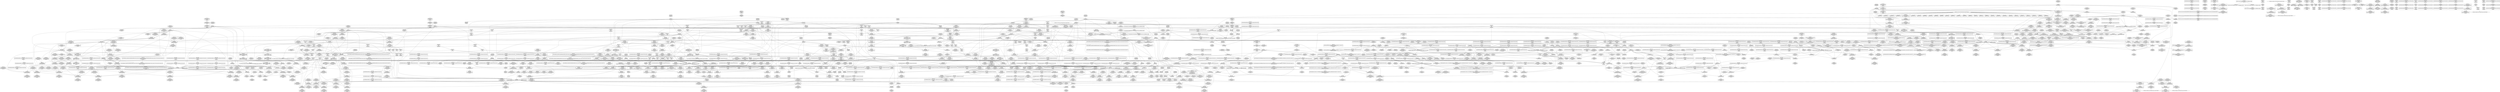 digraph {
	CE0x4c43310 [shape=record,shape=Mrecord,label="{CE0x4c43310|rcu_read_unlock:tmp16|include/linux/rcupdate.h,933}"]
	CE0x4c07860 [shape=record,shape=Mrecord,label="{CE0x4c07860|i8*_getelementptr_inbounds_(_44_x_i8_,_44_x_i8_*_.str47,_i32_0,_i32_0)|*Constant*|*SummSource*}"]
	CE0x4c78d10 [shape=record,shape=Mrecord,label="{CE0x4c78d10|__rcu_read_unlock:tmp3|*SummSource*}"]
	CE0x4c2fc00 [shape=record,shape=Mrecord,label="{CE0x4c2fc00|rcu_read_lock:tmp22|include/linux/rcupdate.h,884}"]
	CE0x4bd3650 [shape=record,shape=Mrecord,label="{CE0x4bd3650|GLOBAL:lock_release|*Constant*|*SummSink*}"]
	CE0x4bb65b0 [shape=record,shape=Mrecord,label="{CE0x4bb65b0|current_sid:tmp14|security/selinux/hooks.c,218|*SummSink*}"]
	CE0x4b94bd0 [shape=record,shape=Mrecord,label="{CE0x4b94bd0|i64*_getelementptr_inbounds_(_11_x_i64_,_11_x_i64_*___llvm_gcov_ctr125,_i64_0,_i64_0)|*Constant*|*SummSource*}"]
	CE0x4bd4000 [shape=record,shape=Mrecord,label="{CE0x4bd4000|cred_sid:entry}"]
	CE0x4b95eb0 [shape=record,shape=Mrecord,label="{CE0x4b95eb0|current_has_perm:call1|security/selinux/hooks.c,1543}"]
	CE0x4b92090 [shape=record,shape=Mrecord,label="{CE0x4b92090|current_has_perm:entry}"]
	CE0x4c50fa0 [shape=record,shape=Mrecord,label="{CE0x4c50fa0|rcu_read_unlock:tmp18|include/linux/rcupdate.h,933|*SummSource*}"]
	CE0x4bd1270 [shape=record,shape=Mrecord,label="{CE0x4bd1270|i64*_getelementptr_inbounds_(_13_x_i64_,_13_x_i64_*___llvm_gcov_ctr126,_i64_0,_i64_10)|*Constant*|*SummSource*}"]
	CE0x4c36dc0 [shape=record,shape=Mrecord,label="{CE0x4c36dc0|rcu_read_unlock:tmp5|include/linux/rcupdate.h,933}"]
	CE0x4c1a6b0 [shape=record,shape=Mrecord,label="{CE0x4c1a6b0|__preempt_count_sub:tmp4|./arch/x86/include/asm/preempt.h,77|*SummSource*}"]
	CE0x4bce6c0 [shape=record,shape=Mrecord,label="{CE0x4bce6c0|_call_void_lockdep_rcu_suspicious(i8*_getelementptr_inbounds_(_25_x_i8_,_25_x_i8_*_.str3,_i32_0,_i32_0),_i32_208,_i8*_getelementptr_inbounds_(_41_x_i8_,_41_x_i8_*_.str44,_i32_0,_i32_0))_#10,_!dbg_!27732|security/selinux/hooks.c,208|*SummSink*}"]
	CE0x4c00ac0 [shape=record,shape=Mrecord,label="{CE0x4c00ac0|_call_void_mcount()_#3}"]
	CE0x4baa2b0 [shape=record,shape=Mrecord,label="{CE0x4baa2b0|current_has_perm:tmp3|*SummSink*}"]
	CE0x4c8e850 [shape=record,shape=Mrecord,label="{CE0x4c8e850|_call_void_asm_addl_$1,_%gs:$0_,_*m,ri,*m,_dirflag_,_fpsr_,_flags_(i32*___preempt_count,_i32_%val,_i32*___preempt_count)_#3,_!dbg_!27714,_!srcloc_!27717|./arch/x86/include/asm/preempt.h,72|*SummSource*}"]
	CE0x4c2ee10 [shape=record,shape=Mrecord,label="{CE0x4c2ee10|rcu_read_lock:tmp20|include/linux/rcupdate.h,882|*SummSource*}"]
	CE0x4bd7e30 [shape=record,shape=Mrecord,label="{CE0x4bd7e30|current_sid:tmp14|security/selinux/hooks.c,218}"]
	CE0x4b9f1a0 [shape=record,shape=Mrecord,label="{CE0x4b9f1a0|rcu_read_lock:tmp12|include/linux/rcupdate.h,882}"]
	CE0x4bc5210 [shape=record,shape=Mrecord,label="{CE0x4bc5210|selinux_capget:tmp8|security/selinux/hooks.c,1974|*SummSink*}"]
	CE0x4b98d90 [shape=record,shape=Mrecord,label="{CE0x4b98d90|avc_has_perm:auditdata|Function::avc_has_perm&Arg::auditdata::|*SummSink*}"]
	CE0x4bed350 [shape=record,shape=Mrecord,label="{CE0x4bed350|task_sid:tmp14|security/selinux/hooks.c,208|*SummSink*}"]
	CE0x4c3f050 [shape=record,shape=Mrecord,label="{CE0x4c3f050|i64*_getelementptr_inbounds_(_4_x_i64_,_4_x_i64_*___llvm_gcov_ctr130,_i64_0,_i64_2)|*Constant*}"]
	CE0x4bec640 [shape=record,shape=Mrecord,label="{CE0x4bec640|task_sid:tmp15|security/selinux/hooks.c,208|*SummSource*}"]
	CE0x4be9880 [shape=record,shape=Mrecord,label="{CE0x4be9880|task_sid:tmp10|security/selinux/hooks.c,208|*SummSink*}"]
	CE0x4cb72e0 [shape=record,shape=Mrecord,label="{CE0x4cb72e0|void_(i32*,_i32,_i32*)*_asm_addl_$1,_%gs:$0_,_*m,ri,*m,_dirflag_,_fpsr_,_flags_}"]
	CE0x4baeae0 [shape=record,shape=Mrecord,label="{CE0x4baeae0|VOIDTB_TE:_CE_88,89_}"]
	CE0x4b8ef50 [shape=record,shape=Mrecord,label="{CE0x4b8ef50|selinux_capget:call|security/selinux/hooks.c,1970|*SummSink*}"]
	CE0x4b90510 [shape=record,shape=Mrecord,label="{CE0x4b90510|GLOBAL:__llvm_gcov_ctr139|Global_var:__llvm_gcov_ctr139}"]
	CE0x4c52330 [shape=record,shape=Mrecord,label="{CE0x4c52330|__rcu_read_unlock:tmp5|include/linux/rcupdate.h,244}"]
	CE0x4bfde80 [shape=record,shape=Mrecord,label="{CE0x4bfde80|task_sid:tmp9|security/selinux/hooks.c,208|*SummSink*}"]
	CE0x4bea500 [shape=record,shape=Mrecord,label="{CE0x4bea500|GLOBAL:rcu_read_lock|*Constant*}"]
	CE0x4bbf1b0 [shape=record,shape=Mrecord,label="{CE0x4bbf1b0|GLOBAL:__llvm_gcov_ctr125|Global_var:__llvm_gcov_ctr125}"]
	CE0x4b87530 [shape=record,shape=Mrecord,label="{CE0x4b87530|selinux_capget:tmp4|security/selinux/hooks.c,1971}"]
	CE0x4bbf5a0 [shape=record,shape=Mrecord,label="{CE0x4bbf5a0|current_sid:tmp5|security/selinux/hooks.c,218}"]
	CE0x4c36690 [shape=record,shape=Mrecord,label="{CE0x4c36690|rcu_read_unlock:tmp13|include/linux/rcupdate.h,933|*SummSource*}"]
	CE0x4bc0700 [shape=record,shape=Mrecord,label="{CE0x4bc0700|current_sid:tmp10|security/selinux/hooks.c,218}"]
	CE0x4ba7320 [shape=record,shape=Mrecord,label="{CE0x4ba7320|current_sid:tmp|*SummSource*}"]
	CE0x4bce1f0 [shape=record,shape=Mrecord,label="{CE0x4bce1f0|task_sid:tmp19|security/selinux/hooks.c,208|*SummSource*}"]
	CE0x4c2dd80 [shape=record,shape=Mrecord,label="{CE0x4c2dd80|GLOBAL:rcu_read_lock.__warned|Global_var:rcu_read_lock.__warned|*SummSink*}"]
	CE0x4b89680 [shape=record,shape=Mrecord,label="{CE0x4b89680|i64*_getelementptr_inbounds_(_6_x_i64_,_6_x_i64_*___llvm_gcov_ctr139,_i64_0,_i64_0)|*Constant*|*SummSource*}"]
	CE0x4c06e20 [shape=record,shape=Mrecord,label="{CE0x4c06e20|i32_934|*Constant*}"]
	CE0x4c919f0 [shape=record,shape=Mrecord,label="{CE0x4c919f0|_call_void_asm_addl_$1,_%gs:$0_,_*m,ri,*m,_dirflag_,_fpsr_,_flags_(i32*___preempt_count,_i32_%sub,_i32*___preempt_count)_#3,_!dbg_!27717,_!srcloc_!27718|./arch/x86/include/asm/preempt.h,77|*SummSink*}"]
	CE0x4cb6ac0 [shape=record,shape=Mrecord,label="{CE0x4cb6ac0|__preempt_count_add:do.body|*SummSource*}"]
	CE0x4bce090 [shape=record,shape=Mrecord,label="{CE0x4bce090|_call_void_lockdep_rcu_suspicious(i8*_getelementptr_inbounds_(_25_x_i8_,_25_x_i8_*_.str3,_i32_0,_i32_0),_i32_208,_i8*_getelementptr_inbounds_(_41_x_i8_,_41_x_i8_*_.str44,_i32_0,_i32_0))_#10,_!dbg_!27732|security/selinux/hooks.c,208}"]
	CE0x4bb0e30 [shape=record,shape=Mrecord,label="{CE0x4bb0e30|current_sid:entry}"]
	CE0x4ba8160 [shape=record,shape=Mrecord,label="{CE0x4ba8160|i64*_getelementptr_inbounds_(_6_x_i64_,_6_x_i64_*___llvm_gcov_ctr139,_i64_0,_i64_3)|*Constant*|*SummSink*}"]
	CE0x4b9c3b0 [shape=record,shape=Mrecord,label="{CE0x4b9c3b0|current_sid:tmp7|security/selinux/hooks.c,218|*SummSource*}"]
	CE0x4b8cda0 [shape=record,shape=Mrecord,label="{CE0x4b8cda0|current_has_perm:perms|Function::current_has_perm&Arg::perms::}"]
	CE0x4bb3bc0 [shape=record,shape=Mrecord,label="{CE0x4bb3bc0|current_sid:call|security/selinux/hooks.c,218|*SummSink*}"]
	CE0x4c47270 [shape=record,shape=Mrecord,label="{CE0x4c47270|rcu_read_lock:tmp17|include/linux/rcupdate.h,882|*SummSink*}"]
	CE0x4c8f4e0 [shape=record,shape=Mrecord,label="{CE0x4c8f4e0|COLLAPSED:_GCMRE___llvm_gcov_ctr128_internal_global_4_x_i64_zeroinitializer:_elem_0:default:}"]
	CE0x4ca8e20 [shape=record,shape=Mrecord,label="{CE0x4ca8e20|__preempt_count_sub:tmp2|*SummSource*}"]
	CE0x4bd1770 [shape=record,shape=Mrecord,label="{CE0x4bd1770|task_sid:tmp23|security/selinux/hooks.c,208|*SummSource*}"]
	CE0x4c22cb0 [shape=record,shape=Mrecord,label="{CE0x4c22cb0|__preempt_count_sub:tmp6|./arch/x86/include/asm/preempt.h,78}"]
	"CONST[source:2(external),value:2(dynamic)][purpose:{subject}][SrcIdx:4]"
	CE0x4c430d0 [shape=record,shape=Mrecord,label="{CE0x4c430d0|rcu_read_unlock:tmp16|include/linux/rcupdate.h,933|*SummSource*}"]
	CE0x4bb3920 [shape=record,shape=Mrecord,label="{CE0x4bb3920|cred_sid:security|security/selinux/hooks.c,196|*SummSource*}"]
	CE0x4bd7ac0 [shape=record,shape=Mrecord,label="{CE0x4bd7ac0|current_sid:tmp13|security/selinux/hooks.c,218}"]
	CE0x4bdcf70 [shape=record,shape=Mrecord,label="{CE0x4bdcf70|_call_void_lockdep_rcu_suspicious(i8*_getelementptr_inbounds_(_25_x_i8_,_25_x_i8_*_.str3,_i32_0,_i32_0),_i32_218,_i8*_getelementptr_inbounds_(_45_x_i8_,_45_x_i8_*_.str12,_i32_0,_i32_0))_#10,_!dbg_!27727|security/selinux/hooks.c,218|*SummSink*}"]
	CE0x4bee360 [shape=record,shape=Mrecord,label="{CE0x4bee360|_call_void_rcu_read_lock()_#10,_!dbg_!27712|security/selinux/hooks.c,207|*SummSink*}"]
	CE0x4bafb20 [shape=record,shape=Mrecord,label="{CE0x4bafb20|i64*_getelementptr_inbounds_(_13_x_i64_,_13_x_i64_*___llvm_gcov_ctr126,_i64_0,_i64_11)|*Constant*|*SummSink*}"]
	CE0x4c04290 [shape=record,shape=Mrecord,label="{CE0x4c04290|i64*_getelementptr_inbounds_(_11_x_i64_,_11_x_i64_*___llvm_gcov_ctr127,_i64_0,_i64_0)|*Constant*|*SummSink*}"]
	CE0x4beab10 [shape=record,shape=Mrecord,label="{CE0x4beab10|rcu_read_lock:entry}"]
	CE0x4c17a50 [shape=record,shape=Mrecord,label="{CE0x4c17a50|GLOBAL:__preempt_count_sub|*Constant*|*SummSink*}"]
	CE0x4ba8590 [shape=record,shape=Mrecord,label="{CE0x4ba8590|selinux_capget:tmp11|security/selinux/hooks.c,1975}"]
	CE0x4bbaf60 [shape=record,shape=Mrecord,label="{CE0x4bbaf60|i64*_getelementptr_inbounds_(_4_x_i64_,_4_x_i64_*___llvm_gcov_ctr133,_i64_0,_i64_3)|*Constant*|*SummSink*}"]
	CE0x4cbec70 [shape=record,shape=Mrecord,label="{CE0x4cbec70|GLOBAL:__preempt_count|Global_var:__preempt_count}"]
	CE0x4c3ffc0 [shape=record,shape=Mrecord,label="{CE0x4c3ffc0|rcu_read_unlock:call3|include/linux/rcupdate.h,933|*SummSource*}"]
	CE0x4bb5490 [shape=record,shape=Mrecord,label="{CE0x4bb5490|current_sid:tmp7|security/selinux/hooks.c,218}"]
	CE0x4b96310 [shape=record,shape=Mrecord,label="{CE0x4b96310|task_sid:entry}"]
	CE0x4c3ec40 [shape=record,shape=Mrecord,label="{CE0x4c3ec40|GLOBAL:rcu_read_unlock.__warned|Global_var:rcu_read_unlock.__warned}"]
	CE0x4c26320 [shape=record,shape=Mrecord,label="{CE0x4c26320|__preempt_count_sub:tmp|*SummSink*}"]
	CE0x4bf0870 [shape=record,shape=Mrecord,label="{CE0x4bf0870|current_sid:tmp20|security/selinux/hooks.c,218}"]
	CE0x4bc0770 [shape=record,shape=Mrecord,label="{CE0x4bc0770|i64_4|*Constant*}"]
	CE0x4bab970 [shape=record,shape=Mrecord,label="{CE0x4bab970|current_has_perm:tmp2|*SummSource*}"]
	CE0x4c23820 [shape=record,shape=Mrecord,label="{CE0x4c23820|_call_void_mcount()_#3}"]
	CE0x4c00c90 [shape=record,shape=Mrecord,label="{CE0x4c00c90|task_sid:if.end|*SummSource*}"]
	CE0x4c78a00 [shape=record,shape=Mrecord,label="{CE0x4c78a00|_ret_void,_!dbg_!27720|./arch/x86/include/asm/preempt.h,78|*SummSource*}"]
	CE0x4babd80 [shape=record,shape=Mrecord,label="{CE0x4babd80|i32_8192|*Constant*|*SummSink*}"]
	CE0x4c040b0 [shape=record,shape=Mrecord,label="{CE0x4c040b0|i64*_getelementptr_inbounds_(_11_x_i64_,_11_x_i64_*___llvm_gcov_ctr127,_i64_0,_i64_0)|*Constant*|*SummSource*}"]
	CE0x4c4c0a0 [shape=record,shape=Mrecord,label="{CE0x4c4c0a0|rcu_read_unlock:tmp9|include/linux/rcupdate.h,933|*SummSource*}"]
	CE0x4bb2640 [shape=record,shape=Mrecord,label="{CE0x4bb2640|__rcu_read_lock:tmp}"]
	CE0x4c0a6f0 [shape=record,shape=Mrecord,label="{CE0x4c0a6f0|rcu_read_unlock:tmp22|include/linux/rcupdate.h,935}"]
	CE0x4c36f30 [shape=record,shape=Mrecord,label="{CE0x4c36f30|GLOBAL:__llvm_gcov_ctr132|Global_var:__llvm_gcov_ctr132}"]
	CE0x4bdc360 [shape=record,shape=Mrecord,label="{CE0x4bdc360|rcu_read_unlock:tmp11|include/linux/rcupdate.h,933|*SummSource*}"]
	CE0x4bd7ba0 [shape=record,shape=Mrecord,label="{CE0x4bd7ba0|current_sid:tmp13|security/selinux/hooks.c,218|*SummSink*}"]
	CE0x4bede40 [shape=record,shape=Mrecord,label="{CE0x4bede40|rcu_read_unlock:bb}"]
	CE0x4c4de90 [shape=record,shape=Mrecord,label="{CE0x4c4de90|rcu_read_unlock:land.lhs.true}"]
	CE0x4c7bb50 [shape=record,shape=Mrecord,label="{CE0x4c7bb50|i64*_getelementptr_inbounds_(_4_x_i64_,_4_x_i64_*___llvm_gcov_ctr135,_i64_0,_i64_3)|*Constant*|*SummSink*}"]
	CE0x4becf60 [shape=record,shape=Mrecord,label="{CE0x4becf60|get_current:tmp3}"]
	CE0x4c15460 [shape=record,shape=Mrecord,label="{CE0x4c15460|%struct.lockdep_map*_null|*Constant*|*SummSink*}"]
	CE0x4c2bee0 [shape=record,shape=Mrecord,label="{CE0x4c2bee0|rcu_read_lock:tmp11|include/linux/rcupdate.h,882}"]
	CE0x4b961e0 [shape=record,shape=Mrecord,label="{CE0x4b961e0|GLOBAL:task_sid|*Constant*|*SummSink*}"]
	CE0x4b89ab0 [shape=record,shape=Mrecord,label="{CE0x4b89ab0|selinux_capget:return|*SummSink*}"]
	CE0x4b98990 [shape=record,shape=Mrecord,label="{CE0x4b98990|avc_has_perm:requested|Function::avc_has_perm&Arg::requested::|*SummSink*}"]
	CE0x4bf2600 [shape=record,shape=Mrecord,label="{CE0x4bf2600|i32_78|*Constant*|*SummSink*}"]
	CE0x4cb7ee0 [shape=record,shape=Mrecord,label="{CE0x4cb7ee0|GLOBAL:__preempt_count|Global_var:__preempt_count}"]
	CE0x4c285a0 [shape=record,shape=Mrecord,label="{CE0x4c285a0|rcu_read_unlock:tmp8|include/linux/rcupdate.h,933|*SummSource*}"]
	CE0x4bb2a60 [shape=record,shape=Mrecord,label="{CE0x4bb2a60|current_sid:do.end}"]
	CE0x4b933c0 [shape=record,shape=Mrecord,label="{CE0x4b933c0|current_has_perm:call|security/selinux/hooks.c,1542}"]
	CE0x4c7c9f0 [shape=record,shape=Mrecord,label="{CE0x4c7c9f0|rcu_lock_acquire:tmp6}"]
	CE0x4b87f10 [shape=record,shape=Mrecord,label="{CE0x4b87f10|selinux_capget:tmp1|*SummSink*}"]
	CE0x4c03ba0 [shape=record,shape=Mrecord,label="{CE0x4c03ba0|GLOBAL:task_sid.__warned|Global_var:task_sid.__warned|*SummSource*}"]
	CE0x4be9060 [shape=record,shape=Mrecord,label="{CE0x4be9060|task_sid:tmp3|*SummSink*}"]
	CE0x4c420d0 [shape=record,shape=Mrecord,label="{CE0x4c420d0|rcu_read_lock:tmp7|include/linux/rcupdate.h,882}"]
	CE0x4c15c20 [shape=record,shape=Mrecord,label="{CE0x4c15c20|__rcu_read_lock:tmp1}"]
	CE0x4bebcb0 [shape=record,shape=Mrecord,label="{CE0x4bebcb0|i32_77|*Constant*|*SummSink*}"]
	CE0x4c0bc00 [shape=record,shape=Mrecord,label="{CE0x4c0bc00|rcu_lock_release:entry|*SummSource*}"]
	CE0x4c14ca0 [shape=record,shape=Mrecord,label="{CE0x4c14ca0|i64*_getelementptr_inbounds_(_4_x_i64_,_4_x_i64_*___llvm_gcov_ctr130,_i64_0,_i64_3)|*Constant*}"]
	CE0x4bbf610 [shape=record,shape=Mrecord,label="{CE0x4bbf610|current_sid:tmp5|security/selinux/hooks.c,218|*SummSource*}"]
	CE0x4ba12b0 [shape=record,shape=Mrecord,label="{CE0x4ba12b0|selinux_capget:call1|security/selinux/hooks.c,1974|*SummSink*}"]
	CE0x4bf3460 [shape=record,shape=Mrecord,label="{CE0x4bf3460|i32_22|*Constant*|*SummSource*}"]
	CE0x4b8d060 [shape=record,shape=Mrecord,label="{CE0x4b8d060|VOIDTB_TE:_CE_24,28_}"]
	CE0x4b941d0 [shape=record,shape=Mrecord,label="{CE0x4b941d0|COLLAPSED:_GCMRE___llvm_gcov_ctr136_internal_global_2_x_i64_zeroinitializer:_elem_0:default:}"]
	CE0x4b8a6e0 [shape=record,shape=Mrecord,label="{CE0x4b8a6e0|i64_2|*Constant*|*SummSource*}"]
	CE0x4b7d680 [shape=record,shape=Mrecord,label="{CE0x4b7d680|i64_2|*Constant*}"]
	CE0x4c7cd10 [shape=record,shape=Mrecord,label="{CE0x4c7cd10|rcu_lock_acquire:tmp6|*SummSink*}"]
	CE0x4c97f10 [shape=record,shape=Mrecord,label="{CE0x4c97f10|rcu_lock_release:__here|*SummSource*}"]
	CE0x4c0f250 [shape=record,shape=Mrecord,label="{CE0x4c0f250|_call_void_asm_sideeffect_,_memory_,_dirflag_,_fpsr_,_flags_()_#3,_!dbg_!27711,_!srcloc_!27714|include/linux/rcupdate.h,244|*SummSink*}"]
	CE0x4c78480 [shape=record,shape=Mrecord,label="{CE0x4c78480|i64*_getelementptr_inbounds_(_4_x_i64_,_4_x_i64_*___llvm_gcov_ctr134,_i64_0,_i64_1)|*Constant*}"]
	CE0x4ba79a0 [shape=record,shape=Mrecord,label="{CE0x4ba79a0|i64*_getelementptr_inbounds_(_11_x_i64_,_11_x_i64_*___llvm_gcov_ctr125,_i64_0,_i64_1)|*Constant*|*SummSink*}"]
	CE0x4bfdaf0 [shape=record,shape=Mrecord,label="{CE0x4bfdaf0|0:_i8,_:_GCMR_task_sid.__warned_internal_global_i8_0,_section_.data.unlikely_,_align_1:_elem_0:default:}"]
	CE0x4bb89f0 [shape=record,shape=Mrecord,label="{CE0x4bb89f0|task_sid:tmp17|security/selinux/hooks.c,208|*SummSource*}"]
	CE0x4b9bd10 [shape=record,shape=Mrecord,label="{CE0x4b9bd10|current_sid:tmp1|*SummSource*}"]
	CE0x4c44510 [shape=record,shape=Mrecord,label="{CE0x4c44510|rcu_read_lock:tmp16|include/linux/rcupdate.h,882|*SummSource*}"]
	CE0x4bfedf0 [shape=record,shape=Mrecord,label="{CE0x4bfedf0|task_sid:tmp11|security/selinux/hooks.c,208}"]
	CE0x4c7d2b0 [shape=record,shape=Mrecord,label="{CE0x4c7d2b0|i8*_undef|*Constant*}"]
	CE0x4bf4730 [shape=record,shape=Mrecord,label="{CE0x4bf4730|current_sid:tmp23|security/selinux/hooks.c,218|*SummSink*}"]
	CE0x4c462e0 [shape=record,shape=Mrecord,label="{CE0x4c462e0|i32_883|*Constant*}"]
	CE0x4c34300 [shape=record,shape=Mrecord,label="{CE0x4c34300|rcu_read_unlock:tmp14|include/linux/rcupdate.h,933|*SummSource*}"]
	CE0x4c03000 [shape=record,shape=Mrecord,label="{CE0x4c03000|__rcu_read_lock:tmp5|include/linux/rcupdate.h,239}"]
	CE0x4c14620 [shape=record,shape=Mrecord,label="{CE0x4c14620|__rcu_read_lock:tmp2|*SummSink*}"]
	CE0x4bd1370 [shape=record,shape=Mrecord,label="{CE0x4bd1370|i64*_getelementptr_inbounds_(_13_x_i64_,_13_x_i64_*___llvm_gcov_ctr126,_i64_0,_i64_10)|*Constant*|*SummSink*}"]
	CE0x4c34990 [shape=record,shape=Mrecord,label="{CE0x4c34990|rcu_lock_acquire:tmp2}"]
	CE0x4bbbfc0 [shape=record,shape=Mrecord,label="{CE0x4bbbfc0|__rcu_read_unlock:do.body|*SummSource*}"]
	CE0x4bedae0 [shape=record,shape=Mrecord,label="{CE0x4bedae0|cred_sid:tmp4|*LoadInst*|security/selinux/hooks.c,196|*SummSource*}"]
	CE0x4c40520 [shape=record,shape=Mrecord,label="{CE0x4c40520|__preempt_count_sub:sub|./arch/x86/include/asm/preempt.h,77|*SummSink*}"]
	CE0x4c34b10 [shape=record,shape=Mrecord,label="{CE0x4c34b10|rcu_read_unlock:call|include/linux/rcupdate.h,933}"]
	CE0x4b908f0 [shape=record,shape=Mrecord,label="{CE0x4b908f0|current_sid:tmp12|security/selinux/hooks.c,218|*SummSource*}"]
	CE0x4c27240 [shape=record,shape=Mrecord,label="{CE0x4c27240|GLOBAL:__llvm_gcov_ctr127|Global_var:__llvm_gcov_ctr127|*SummSink*}"]
	CE0x4b99ea0 [shape=record,shape=Mrecord,label="{CE0x4b99ea0|current_has_perm:tmp}"]
	CE0x4c45d10 [shape=record,shape=Mrecord,label="{CE0x4c45d10|i8*_getelementptr_inbounds_(_25_x_i8_,_25_x_i8_*_.str45,_i32_0,_i32_0)|*Constant*|*SummSink*}"]
	CE0x4bfa5a0 [shape=record,shape=Mrecord,label="{CE0x4bfa5a0|cred_sid:tmp1|*SummSink*}"]
	CE0x4bfc350 [shape=record,shape=Mrecord,label="{CE0x4bfc350|task_sid:tobool4|security/selinux/hooks.c,208}"]
	CE0x4c4a960 [shape=record,shape=Mrecord,label="{CE0x4c4a960|rcu_read_lock:tobool|include/linux/rcupdate.h,882|*SummSource*}"]
	CE0x4bf31b0 [shape=record,shape=Mrecord,label="{CE0x4bf31b0|current_sid:tmp21|security/selinux/hooks.c,218|*SummSink*}"]
	CE0x4c17830 [shape=record,shape=Mrecord,label="{CE0x4c17830|__preempt_count_add:tmp4|./arch/x86/include/asm/preempt.h,72}"]
	CE0x4bdc5e0 [shape=record,shape=Mrecord,label="{CE0x4bdc5e0|rcu_read_unlock:tmp12|include/linux/rcupdate.h,933}"]
	CE0x4c77510 [shape=record,shape=Mrecord,label="{CE0x4c77510|i64*_getelementptr_inbounds_(_4_x_i64_,_4_x_i64_*___llvm_gcov_ctr128,_i64_0,_i64_1)|*Constant*|*SummSource*}"]
	CE0x4bdae00 [shape=record,shape=Mrecord,label="{CE0x4bdae00|rcu_read_lock:do.end|*SummSource*}"]
	CE0x4b8b220 [shape=record,shape=Mrecord,label="{CE0x4b8b220|selinux_capget:return}"]
	CE0x4bd0920 [shape=record,shape=Mrecord,label="{CE0x4bd0920|task_sid:tmp21|security/selinux/hooks.c,208|*SummSource*}"]
	CE0x4bf8dd0 [shape=record,shape=Mrecord,label="{CE0x4bf8dd0|cred_sid:tmp3|*SummSource*}"]
	"CONST[source:1(input),value:2(dynamic)][purpose:{object}][SrcIdx:2]"
	CE0x4c02c00 [shape=record,shape=Mrecord,label="{CE0x4c02c00|task_sid:tmp8|security/selinux/hooks.c,208|*SummSource*}"]
	CE0x4bba0d0 [shape=record,shape=Mrecord,label="{CE0x4bba0d0|current_sid:land.lhs.true|*SummSink*}"]
	CE0x4c0f330 [shape=record,shape=Mrecord,label="{CE0x4c0f330|_call_void___preempt_count_sub(i32_1)_#10,_!dbg_!27715|include/linux/rcupdate.h,244}"]
	CE0x4cb6c60 [shape=record,shape=Mrecord,label="{CE0x4cb6c60|__preempt_count_add:do.end}"]
	CE0x4bb7690 [shape=record,shape=Mrecord,label="{CE0x4bb7690|current_sid:tmp15|security/selinux/hooks.c,218}"]
	CE0x4b7f120 [shape=record,shape=Mrecord,label="{CE0x4b7f120|selinux_capget:tmp2|security/selinux/hooks.c,1971|*SummSource*}"]
	CE0x4c91ba0 [shape=record,shape=Mrecord,label="{CE0x4c91ba0|void_(i32*,_i32,_i32*)*_asm_addl_$1,_%gs:$0_,_*m,ri,*m,_dirflag_,_fpsr_,_flags_}"]
	CE0x4b9dbf0 [shape=record,shape=Mrecord,label="{CE0x4b9dbf0|selinux_capget:retval.0|*SummSink*}"]
	CE0x4c00e90 [shape=record,shape=Mrecord,label="{CE0x4c00e90|task_sid:do.body}"]
	CE0x4c166a0 [shape=record,shape=Mrecord,label="{CE0x4c166a0|__rcu_read_lock:tmp3|*SummSource*}"]
	CE0x4b9d2b0 [shape=record,shape=Mrecord,label="{CE0x4b9d2b0|current_sid:tmp11|security/selinux/hooks.c,218|*SummSource*}"]
	CE0x4ba0ab0 [shape=record,shape=Mrecord,label="{CE0x4ba0ab0|_call_void_mcount()_#3|*SummSource*}"]
	CE0x4bb9580 [shape=record,shape=Mrecord,label="{CE0x4bb9580|task_sid:tmp18|security/selinux/hooks.c,208|*SummSource*}"]
	CE0x4c3bc80 [shape=record,shape=Mrecord,label="{CE0x4c3bc80|rcu_read_unlock:tmp1}"]
	CE0x4bb1450 [shape=record,shape=Mrecord,label="{CE0x4bb1450|current_has_perm:call1|security/selinux/hooks.c,1543|*SummSink*}"]
	CE0x4beb750 [shape=record,shape=Mrecord,label="{CE0x4beb750|rcu_read_lock:tmp1|*SummSink*}"]
	CE0x4c3dad0 [shape=record,shape=Mrecord,label="{CE0x4c3dad0|rcu_read_unlock:tmp7|include/linux/rcupdate.h,933}"]
	CE0x4bb4960 [shape=record,shape=Mrecord,label="{CE0x4bb4960|current_sid:tmp2|*SummSource*}"]
	CE0x4bb49d0 [shape=record,shape=Mrecord,label="{CE0x4bb49d0|current_sid:tmp2|*SummSink*}"]
	CE0x4b8b590 [shape=record,shape=Mrecord,label="{CE0x4b8b590|GLOBAL:__llvm_gcov_ctr139|Global_var:__llvm_gcov_ctr139|*SummSource*}"]
	CE0x4c0f610 [shape=record,shape=Mrecord,label="{CE0x4c0f610|__rcu_read_unlock:tmp1}"]
	CE0x4bfac40 [shape=record,shape=Mrecord,label="{CE0x4bfac40|task_sid:tobool|security/selinux/hooks.c,208|*SummSink*}"]
	CE0x4bd3820 [shape=record,shape=Mrecord,label="{CE0x4bd3820|i64_ptrtoint_(i8*_blockaddress(_rcu_lock_release,_%__here)_to_i64)|*Constant*}"]
	CE0x4ba3840 [shape=record,shape=Mrecord,label="{CE0x4ba3840|current_has_perm:call2|security/selinux/hooks.c,1544|*SummSink*}"]
	CE0x4ba5fa0 [shape=record,shape=Mrecord,label="{CE0x4ba5fa0|%struct.common_audit_data*_null|*Constant*}"]
	CE0x4c4e900 [shape=record,shape=Mrecord,label="{CE0x4c4e900|rcu_read_unlock:tobool1|include/linux/rcupdate.h,933|*SummSource*}"]
	CE0x4cb0b00 [shape=record,shape=Mrecord,label="{CE0x4cb0b00|__preempt_count_sub:tmp6|./arch/x86/include/asm/preempt.h,78|*SummSink*}"]
	CE0x4bdce50 [shape=record,shape=Mrecord,label="{CE0x4bdce50|_call_void_lockdep_rcu_suspicious(i8*_getelementptr_inbounds_(_25_x_i8_,_25_x_i8_*_.str3,_i32_0,_i32_0),_i32_218,_i8*_getelementptr_inbounds_(_45_x_i8_,_45_x_i8_*_.str12,_i32_0,_i32_0))_#10,_!dbg_!27727|security/selinux/hooks.c,218}"]
	CE0x4c3f880 [shape=record,shape=Mrecord,label="{CE0x4c3f880|i64*_getelementptr_inbounds_(_4_x_i64_,_4_x_i64_*___llvm_gcov_ctr133,_i64_0,_i64_1)|*Constant*|*SummSink*}"]
	CE0x4c26990 [shape=record,shape=Mrecord,label="{CE0x4c26990|__preempt_count_add:tmp2|*SummSink*}"]
	CE0x4b97ee0 [shape=record,shape=Mrecord,label="{CE0x4b97ee0|i32_8192|*Constant*|*SummSource*}"]
	CE0x4b9e910 [shape=record,shape=Mrecord,label="{CE0x4b9e910|GLOBAL:lockdep_rcu_suspicious|*Constant*|*SummSink*}"]
	CE0x4b94a60 [shape=record,shape=Mrecord,label="{CE0x4b94a60|i64*_getelementptr_inbounds_(_11_x_i64_,_11_x_i64_*___llvm_gcov_ctr125,_i64_0,_i64_0)|*Constant*}"]
	CE0x4bd2230 [shape=record,shape=Mrecord,label="{CE0x4bd2230|rcu_lock_release:tmp4|include/linux/rcupdate.h,423|*SummSource*}"]
	CE0x4b9b8d0 [shape=record,shape=Mrecord,label="{CE0x4b9b8d0|task_sid:do.body5}"]
	CE0x4bb6e40 [shape=record,shape=Mrecord,label="{CE0x4bb6e40|i1_true|*Constant*|*SummSink*}"]
	CE0x4baea00 [shape=record,shape=Mrecord,label="{CE0x4baea00|VOIDTB_TE:_CE_80,88_}"]
	CE0x4c1b2e0 [shape=record,shape=Mrecord,label="{CE0x4c1b2e0|__preempt_count_sub:bb|*SummSink*}"]
	CE0x4bf1bd0 [shape=record,shape=Mrecord,label="{CE0x4bf1bd0|get_current:entry}"]
	CE0x4c8f770 [shape=record,shape=Mrecord,label="{CE0x4c8f770|_call_void_mcount()_#3|*SummSource*}"]
	CE0x4b9ae60 [shape=record,shape=Mrecord,label="{CE0x4b9ae60|selinux_capget:tmp11|security/selinux/hooks.c,1975|*SummSink*}"]
	CE0x4c7cf90 [shape=record,shape=Mrecord,label="{CE0x4c7cf90|rcu_lock_acquire:tmp7}"]
	CE0x4ba4a30 [shape=record,shape=Mrecord,label="{CE0x4ba4a30|i64_0|*Constant*|*SummSource*}"]
	CE0x4cbcf50 [shape=record,shape=Mrecord,label="{CE0x4cbcf50|__preempt_count_sub:bb|*SummSource*}"]
	CE0x4c49480 [shape=record,shape=Mrecord,label="{CE0x4c49480|_call_void_asm_sideeffect_,_memory_,_dirflag_,_fpsr_,_flags_()_#3,_!dbg_!27714,_!srcloc_!27715|include/linux/rcupdate.h,239|*SummSink*}"]
	CE0x4bb0d40 [shape=record,shape=Mrecord,label="{CE0x4bb0d40|current_sid:tmp9|security/selinux/hooks.c,218|*SummSink*}"]
	CE0x4c47190 [shape=record,shape=Mrecord,label="{CE0x4c47190|rcu_read_lock:tmp17|include/linux/rcupdate.h,882}"]
	CE0x4b9bc30 [shape=record,shape=Mrecord,label="{CE0x4b9bc30|i64_1|*Constant*}"]
	CE0x4bd05c0 [shape=record,shape=Mrecord,label="{CE0x4bd05c0|task_sid:tmp20|security/selinux/hooks.c,208|*SummSink*}"]
	CE0x4c2cb10 [shape=record,shape=Mrecord,label="{CE0x4c2cb10|rcu_read_lock:if.end|*SummSink*}"]
	CE0x4b9d9c0 [shape=record,shape=Mrecord,label="{CE0x4b9d9c0|selinux_capget:retval.0}"]
	CE0x4bd46a0 [shape=record,shape=Mrecord,label="{CE0x4bd46a0|_ret_i32_%tmp6,_!dbg_!27716|security/selinux/hooks.c,197}"]
	CE0x4c087b0 [shape=record,shape=Mrecord,label="{CE0x4c087b0|rcu_read_unlock:tmp20|include/linux/rcupdate.h,933}"]
	CE0x4c1dbd0 [shape=record,shape=Mrecord,label="{CE0x4c1dbd0|__rcu_read_unlock:tmp1|*SummSink*}"]
	CE0x4bc01d0 [shape=record,shape=Mrecord,label="{CE0x4bc01d0|i64_5|*Constant*}"]
	CE0x4bbce00 [shape=record,shape=Mrecord,label="{CE0x4bbce00|task_sid:tmp26|security/selinux/hooks.c,208|*SummSink*}"]
	CE0x4c17de0 [shape=record,shape=Mrecord,label="{CE0x4c17de0|__preempt_count_sub:entry|*SummSink*}"]
	CE0x4ba32b0 [shape=record,shape=Mrecord,label="{CE0x4ba32b0|rcu_lock_release:tmp|*SummSink*}"]
	CE0x4bcfb70 [shape=record,shape=Mrecord,label="{CE0x4bcfb70|i64*_getelementptr_inbounds_(_13_x_i64_,_13_x_i64_*___llvm_gcov_ctr126,_i64_0,_i64_9)|*Constant*|*SummSource*}"]
	CE0x4bafd80 [shape=record,shape=Mrecord,label="{CE0x4bafd80|task_sid:tmp26|security/selinux/hooks.c,208}"]
	CE0x4b8ccf0 [shape=record,shape=Mrecord,label="{CE0x4b8ccf0|i64_1|*Constant*|*SummSource*}"]
	CE0x4beb320 [shape=record,shape=Mrecord,label="{CE0x4beb320|task_sid:tmp2}"]
	CE0x4c4cd70 [shape=record,shape=Mrecord,label="{CE0x4c4cd70|rcu_read_unlock:do.body}"]
	CE0x4bd6170 [shape=record,shape=Mrecord,label="{CE0x4bd6170|GLOBAL:rcu_lock_map|Global_var:rcu_lock_map|*SummSink*}"]
	CE0x4c23630 [shape=record,shape=Mrecord,label="{CE0x4c23630|i64*_getelementptr_inbounds_(_4_x_i64_,_4_x_i64_*___llvm_gcov_ctr129,_i64_0,_i64_2)|*Constant*|*SummSource*}"]
	CE0x4ba33b0 [shape=record,shape=Mrecord,label="{CE0x4ba33b0|rcu_lock_release:tmp1}"]
	CE0x4bf21a0 [shape=record,shape=Mrecord,label="{CE0x4bf21a0|_ret_%struct.task_struct*_%tmp4,_!dbg_!27714|./arch/x86/include/asm/current.h,14|*SummSink*}"]
	CE0x4c44360 [shape=record,shape=Mrecord,label="{CE0x4c44360|rcu_read_lock:tmp16|include/linux/rcupdate.h,882}"]
	CE0x4c14800 [shape=record,shape=Mrecord,label="{CE0x4c14800|GLOBAL:lock_acquire|*Constant*|*SummSink*}"]
	CE0x4c241f0 [shape=record,shape=Mrecord,label="{CE0x4c241f0|__preempt_count_sub:do.end}"]
	CE0x4c07d60 [shape=record,shape=Mrecord,label="{CE0x4c07d60|i64*_getelementptr_inbounds_(_11_x_i64_,_11_x_i64_*___llvm_gcov_ctr132,_i64_0,_i64_9)|*Constant*|*SummSource*}"]
	CE0x4c4b090 [shape=record,shape=Mrecord,label="{CE0x4c4b090|rcu_read_lock:tobool1|include/linux/rcupdate.h,882|*SummSink*}"]
	CE0x4c283e0 [shape=record,shape=Mrecord,label="{CE0x4c283e0|0:_i8,_:_GCMR_rcu_read_unlock.__warned_internal_global_i8_0,_section_.data.unlikely_,_align_1:_elem_0:default:}"]
	CE0x4bfa4c0 [shape=record,shape=Mrecord,label="{CE0x4bfa4c0|cred_sid:tmp1}"]
	CE0x4bb48f0 [shape=record,shape=Mrecord,label="{CE0x4bb48f0|current_sid:tmp2}"]
	CE0x4bf9e10 [shape=record,shape=Mrecord,label="{CE0x4bf9e10|_call_void_mcount()_#3|*SummSource*}"]
	CE0x4b8a190 [shape=record,shape=Mrecord,label="{CE0x4b8a190|selinux_capget:tmp1|*SummSource*}"]
	CE0x4c33a90 [shape=record,shape=Mrecord,label="{CE0x4c33a90|_call_void_mcount()_#3|*SummSource*}"]
	CE0x4c3abb0 [shape=record,shape=Mrecord,label="{CE0x4c3abb0|rcu_read_unlock:tmp|*SummSource*}"]
	CE0x4b93c90 [shape=record,shape=Mrecord,label="{CE0x4b93c90|VOIDTB_TE:_CE_0,4_}"]
	CE0x4b9e8a0 [shape=record,shape=Mrecord,label="{CE0x4b9e8a0|GLOBAL:lockdep_rcu_suspicious|*Constant*|*SummSource*}"]
	CE0x4bf1a40 [shape=record,shape=Mrecord,label="{CE0x4bf1a40|GLOBAL:get_current|*Constant*|*SummSink*}"]
	CE0x4bd4340 [shape=record,shape=Mrecord,label="{CE0x4bd4340|cred_sid:cred|Function::cred_sid&Arg::cred::}"]
	CE0x4bf6530 [shape=record,shape=Mrecord,label="{CE0x4bf6530|current_sid:tmp24|security/selinux/hooks.c,220|*SummSource*}"]
	CE0x4bf0800 [shape=record,shape=Mrecord,label="{CE0x4bf0800|current_sid:tmp19|security/selinux/hooks.c,218|*SummSink*}"]
	CE0x4c17b70 [shape=record,shape=Mrecord,label="{CE0x4c17b70|__preempt_count_sub:entry|*SummSource*}"]
	CE0x4c33ff0 [shape=record,shape=Mrecord,label="{CE0x4c33ff0|rcu_read_unlock:tmp14|include/linux/rcupdate.h,933}"]
	CE0x4bd8200 [shape=record,shape=Mrecord,label="{CE0x4bd8200|GLOBAL:rcu_read_lock|*Constant*|*SummSource*}"]
	CE0x4c0df20 [shape=record,shape=Mrecord,label="{CE0x4c0df20|rcu_lock_acquire:tmp5|include/linux/rcupdate.h,418}"]
	CE0x4b9ea90 [shape=record,shape=Mrecord,label="{CE0x4b9ea90|i32_218|*Constant*}"]
	CE0x4c3b8c0 [shape=record,shape=Mrecord,label="{CE0x4c3b8c0|i64*_getelementptr_inbounds_(_4_x_i64_,_4_x_i64_*___llvm_gcov_ctr130,_i64_0,_i64_2)|*Constant*|*SummSink*}"]
	CE0x4bb1000 [shape=record,shape=Mrecord,label="{CE0x4bb1000|current_sid:entry|*SummSink*}"]
	CE0x4bd6590 [shape=record,shape=Mrecord,label="{CE0x4bd6590|task_sid:tmp4|*LoadInst*|security/selinux/hooks.c,208|*SummSource*}"]
	CE0x4cb5e70 [shape=record,shape=Mrecord,label="{CE0x4cb5e70|__rcu_read_unlock:tmp}"]
	CE0x4bfc770 [shape=record,shape=Mrecord,label="{CE0x4bfc770|task_sid:call3|security/selinux/hooks.c,208|*SummSource*}"]
	CE0x4c46cc0 [shape=record,shape=Mrecord,label="{CE0x4c46cc0|i8*_getelementptr_inbounds_(_42_x_i8_,_42_x_i8_*_.str46,_i32_0,_i32_0)|*Constant*}"]
	CE0x4bec000 [shape=record,shape=Mrecord,label="{CE0x4bec000|rcu_read_lock:tmp3|*SummSink*}"]
	CE0x4bce260 [shape=record,shape=Mrecord,label="{CE0x4bce260|task_sid:tmp19|security/selinux/hooks.c,208|*SummSink*}"]
	CE0x4c378e0 [shape=record,shape=Mrecord,label="{CE0x4c378e0|rcu_read_unlock:tmp4|include/linux/rcupdate.h,933|*SummSink*}"]
	CE0x4b7d760 [shape=record,shape=Mrecord,label="{CE0x4b7d760|current_sid:tmp4|security/selinux/hooks.c,218|*SummSource*}"]
	CE0x4cb5ee0 [shape=record,shape=Mrecord,label="{CE0x4cb5ee0|COLLAPSED:_GCMRE___llvm_gcov_ctr134_internal_global_4_x_i64_zeroinitializer:_elem_0:default:}"]
	CE0x4bf8e40 [shape=record,shape=Mrecord,label="{CE0x4bf8e40|cred_sid:tmp3|*SummSink*}"]
	CE0x4c23eb0 [shape=record,shape=Mrecord,label="{CE0x4c23eb0|__preempt_count_add:tmp7|./arch/x86/include/asm/preempt.h,73|*SummSink*}"]
	CE0x4c14b40 [shape=record,shape=Mrecord,label="{CE0x4c14b40|i32_2|*Constant*|*SummSource*}"]
	CE0x4bac290 [shape=record,shape=Mrecord,label="{CE0x4bac290|VOIDTB_TE:_CE_56,64_}"]
	CE0x4bac370 [shape=record,shape=Mrecord,label="{CE0x4bac370|VOIDTB_TE:_CE_72,80_}"]
	CE0x4b9ca20 [shape=record,shape=Mrecord,label="{CE0x4b9ca20|current_sid:tmp8|security/selinux/hooks.c,218}"]
	CE0x4baa370 [shape=record,shape=Mrecord,label="{CE0x4baa370|_call_void_mcount()_#3}"]
	CE0x4c24260 [shape=record,shape=Mrecord,label="{CE0x4c24260|__preempt_count_sub:do.end|*SummSource*}"]
	CE0x4bbd470 [shape=record,shape=Mrecord,label="{CE0x4bbd470|task_sid:tmp27|security/selinux/hooks.c,208|*SummSink*}"]
	CE0x6984a40 [shape=record,shape=Mrecord,label="{CE0x6984a40|selinux_capget:tmp7|security/selinux/hooks.c,1972|*SummSink*}"]
	CE0x4c048b0 [shape=record,shape=Mrecord,label="{CE0x4c048b0|rcu_lock_acquire:entry}"]
	CE0x4c38230 [shape=record,shape=Mrecord,label="{CE0x4c38230|__preempt_count_add:val|Function::__preempt_count_add&Arg::val::|*SummSource*}"]
	CE0x4cb7160 [shape=record,shape=Mrecord,label="{CE0x4cb7160|_call_void_asm_addl_$1,_%gs:$0_,_*m,ri,*m,_dirflag_,_fpsr_,_flags_(i32*___preempt_count,_i32_%val,_i32*___preempt_count)_#3,_!dbg_!27714,_!srcloc_!27717|./arch/x86/include/asm/preempt.h,72|*SummSink*}"]
	CE0x4ba5710 [shape=record,shape=Mrecord,label="{CE0x4ba5710|avc_has_perm:tsid|Function::avc_has_perm&Arg::tsid::}"]
	CE0x4bd6770 [shape=record,shape=Mrecord,label="{CE0x4bd6770|current_sid:if.end}"]
	CE0x4bfb1d0 [shape=record,shape=Mrecord,label="{CE0x4bfb1d0|rcu_read_lock:tmp|*SummSink*}"]
	CE0x4c46460 [shape=record,shape=Mrecord,label="{CE0x4c46460|i32_883|*Constant*|*SummSource*}"]
	CE0x4ba0580 [shape=record,shape=Mrecord,label="{CE0x4ba0580|i64*_getelementptr_inbounds_(_11_x_i64_,_11_x_i64_*___llvm_gcov_ctr125,_i64_0,_i64_9)|*Constant*|*SummSource*}"]
	CE0x4c192d0 [shape=record,shape=Mrecord,label="{CE0x4c192d0|i64_1|*Constant*}"]
	CE0x4bdca30 [shape=record,shape=Mrecord,label="{CE0x4bdca30|rcu_read_lock:land.lhs.true2|*SummSource*}"]
	CE0x4c2f9a0 [shape=record,shape=Mrecord,label="{CE0x4c2f9a0|i64*_getelementptr_inbounds_(_11_x_i64_,_11_x_i64_*___llvm_gcov_ctr127,_i64_0,_i64_10)|*Constant*|*SummSink*}"]
	CE0x4c39c50 [shape=record,shape=Mrecord,label="{CE0x4c39c50|i64*_getelementptr_inbounds_(_11_x_i64_,_11_x_i64_*___llvm_gcov_ctr132,_i64_0,_i64_1)|*Constant*}"]
	CE0x4c4c960 [shape=record,shape=Mrecord,label="{CE0x4c4c960|rcu_lock_acquire:tmp1}"]
	CE0x4c4e070 [shape=record,shape=Mrecord,label="{CE0x4c4e070|rcu_read_unlock:land.lhs.true|*SummSink*}"]
	CE0x4bd1ac0 [shape=record,shape=Mrecord,label="{CE0x4bd1ac0|task_sid:tmp23|security/selinux/hooks.c,208|*SummSink*}"]
	CE0x4b9ff70 [shape=record,shape=Mrecord,label="{CE0x4b9ff70|i8*_getelementptr_inbounds_(_45_x_i8_,_45_x_i8_*_.str12,_i32_0,_i32_0)|*Constant*}"]
	CE0x4bd52f0 [shape=record,shape=Mrecord,label="{CE0x4bd52f0|rcu_read_unlock:entry}"]
	CE0x4be9550 [shape=record,shape=Mrecord,label="{CE0x4be9550|%struct.task_struct*_(%struct.task_struct**)*_asm_movq_%gs:$_1:P_,$0_,_r,im,_dirflag_,_fpsr_,_flags_|*SummSource*}"]
	CE0x4c2ea80 [shape=record,shape=Mrecord,label="{CE0x4c2ea80|rcu_read_lock:tmp19|include/linux/rcupdate.h,882|*SummSource*}"]
	CE0x4bd22a0 [shape=record,shape=Mrecord,label="{CE0x4bd22a0|rcu_lock_release:tmp4|include/linux/rcupdate.h,423|*SummSink*}"]
	CE0x4befe00 [shape=record,shape=Mrecord,label="{CE0x4befe00|current_sid:tmp18|security/selinux/hooks.c,218|*SummSink*}"]
	CE0x4c4f530 [shape=record,shape=Mrecord,label="{CE0x4c4f530|i64*_getelementptr_inbounds_(_4_x_i64_,_4_x_i64_*___llvm_gcov_ctr134,_i64_0,_i64_2)|*Constant*|*SummSource*}"]
	CE0x4ba3ff0 [shape=record,shape=Mrecord,label="{CE0x4ba3ff0|avc_has_perm:entry}"]
	CE0x4ba74e0 [shape=record,shape=Mrecord,label="{CE0x4ba74e0|selinux_capget:permitted|Function::selinux_capget&Arg::permitted::}"]
	CE0x4c268b0 [shape=record,shape=Mrecord,label="{CE0x4c268b0|__preempt_count_add:tmp2}"]
	CE0x4cbf060 [shape=record,shape=Mrecord,label="{CE0x4cbf060|i64*_getelementptr_inbounds_(_4_x_i64_,_4_x_i64_*___llvm_gcov_ctr129,_i64_0,_i64_3)|*Constant*|*SummSink*}"]
	CE0x4c97350 [shape=record,shape=Mrecord,label="{CE0x4c97350|__rcu_read_unlock:tmp5|include/linux/rcupdate.h,244|*SummSink*}"]
	CE0x4ba0860 [shape=record,shape=Mrecord,label="{CE0x4ba0860|_call_void_mcount()_#3}"]
	CE0x4c010d0 [shape=record,shape=Mrecord,label="{CE0x4c010d0|cred_sid:tmp|*SummSink*}"]
	CE0x4c354d0 [shape=record,shape=Mrecord,label="{CE0x4c354d0|i64*_getelementptr_inbounds_(_11_x_i64_,_11_x_i64_*___llvm_gcov_ctr132,_i64_0,_i64_8)|*Constant*}"]
	CE0x4b96d20 [shape=record,shape=Mrecord,label="{CE0x4b96d20|selinux_capget:tmp3|security/selinux/hooks.c,1971}"]
	CE0x4ba3b90 [shape=record,shape=Mrecord,label="{CE0x4ba3b90|current_has_perm:call2|security/selinux/hooks.c,1544}"]
	CE0x4bf99f0 [shape=record,shape=Mrecord,label="{CE0x4bf99f0|task_sid:call|security/selinux/hooks.c,208|*SummSink*}"]
	CE0x4bf2a60 [shape=record,shape=Mrecord,label="{CE0x4bf2a60|current_sid:cred|security/selinux/hooks.c,218|*SummSink*}"]
	CE0x4c23360 [shape=record,shape=Mrecord,label="{CE0x4c23360|__preempt_count_add:tmp3|*SummSource*}"]
	CE0x4c7c8d0 [shape=record,shape=Mrecord,label="{CE0x4c7c8d0|i64*_getelementptr_inbounds_(_4_x_i64_,_4_x_i64_*___llvm_gcov_ctr130,_i64_0,_i64_3)|*Constant*|*SummSource*}"]
	CE0x4c524d0 [shape=record,shape=Mrecord,label="{CE0x4c524d0|i64*_getelementptr_inbounds_(_4_x_i64_,_4_x_i64_*___llvm_gcov_ctr128,_i64_0,_i64_3)|*Constant*|*SummSource*}"]
	CE0x4c77a20 [shape=record,shape=Mrecord,label="{CE0x4c77a20|i64*_getelementptr_inbounds_(_4_x_i64_,_4_x_i64_*___llvm_gcov_ctr128,_i64_0,_i64_0)|*Constant*|*SummSink*}"]
	CE0x4b9a1f0 [shape=record,shape=Mrecord,label="{CE0x4b9a1f0|i64_1|*Constant*}"]
	CE0x4c2e250 [shape=record,shape=Mrecord,label="{CE0x4c2e250|i64*_getelementptr_inbounds_(_11_x_i64_,_11_x_i64_*___llvm_gcov_ctr127,_i64_0,_i64_9)|*Constant*}"]
	CE0x4c2f100 [shape=record,shape=Mrecord,label="{CE0x4c2f100|rcu_read_lock:tmp21|include/linux/rcupdate.h,884}"]
	CE0x4c0cfe0 [shape=record,shape=Mrecord,label="{CE0x4c0cfe0|__rcu_read_unlock:entry|*SummSource*}"]
	CE0x4bdd8a0 [shape=record,shape=Mrecord,label="{CE0x4bdd8a0|i8*_getelementptr_inbounds_(_25_x_i8_,_25_x_i8_*_.str3,_i32_0,_i32_0)|*Constant*|*SummSink*}"]
	CE0x4ba2e90 [shape=record,shape=Mrecord,label="{CE0x4ba2e90|rcu_lock_acquire:tmp|*SummSink*}"]
	CE0x4bba170 [shape=record,shape=Mrecord,label="{CE0x4bba170|current_sid:do.body}"]
	CE0x4c16170 [shape=record,shape=Mrecord,label="{CE0x4c16170|__preempt_count_sub:sub|./arch/x86/include/asm/preempt.h,77}"]
	CE0x4bcf720 [shape=record,shape=Mrecord,label="{CE0x4bcf720|i8*_getelementptr_inbounds_(_41_x_i8_,_41_x_i8_*_.str44,_i32_0,_i32_0)|*Constant*|*SummSink*}"]
	CE0x4c242d0 [shape=record,shape=Mrecord,label="{CE0x4c242d0|__preempt_count_sub:bb}"]
	CE0x4bff5e0 [shape=record,shape=Mrecord,label="{CE0x4bff5e0|i64*_getelementptr_inbounds_(_11_x_i64_,_11_x_i64_*___llvm_gcov_ctr127,_i64_0,_i64_1)|*Constant*}"]
	CE0x4c27670 [shape=record,shape=Mrecord,label="{CE0x4c27670|rcu_read_unlock:tmp2|*SummSink*}"]
	CE0x4bb0270 [shape=record,shape=Mrecord,label="{CE0x4bb0270|task_sid:tmp25|security/selinux/hooks.c,208|*SummSink*}"]
	CE0x4c01af0 [shape=record,shape=Mrecord,label="{CE0x4c01af0|GLOBAL:__llvm_gcov_ctr126|Global_var:__llvm_gcov_ctr126}"]
	CE0x4c4b200 [shape=record,shape=Mrecord,label="{CE0x4c4b200|i64_5|*Constant*}"]
	CE0x4ccee60 [shape=record,shape=Mrecord,label="{CE0x4ccee60|COLLAPSED:_GCMRE___llvm_gcov_ctr135_internal_global_4_x_i64_zeroinitializer:_elem_0:default:}"]
	CE0x4bcfb00 [shape=record,shape=Mrecord,label="{CE0x4bcfb00|i64*_getelementptr_inbounds_(_13_x_i64_,_13_x_i64_*___llvm_gcov_ctr126,_i64_0,_i64_9)|*Constant*}"]
	CE0x4b9f640 [shape=record,shape=Mrecord,label="{CE0x4b9f640|rcu_read_lock:call3|include/linux/rcupdate.h,882}"]
	CE0x4bbd540 [shape=record,shape=Mrecord,label="{CE0x4bbd540|GLOBAL:cred_sid|*Constant*}"]
	CE0x4bdab20 [shape=record,shape=Mrecord,label="{CE0x4bdab20|rcu_read_lock:do.body|*SummSource*}"]
	CE0x4c30930 [shape=record,shape=Mrecord,label="{CE0x4c30930|i64*_getelementptr_inbounds_(_2_x_i64_,_2_x_i64_*___llvm_gcov_ctr131,_i64_0,_i64_0)|*Constant*}"]
	CE0x4c0f9c0 [shape=record,shape=Mrecord,label="{CE0x4c0f9c0|__rcu_read_lock:do.body|*SummSink*}"]
	CE0x4c7d140 [shape=record,shape=Mrecord,label="{CE0x4c7d140|rcu_lock_acquire:tmp7|*SummSource*}"]
	CE0x4bd5d10 [shape=record,shape=Mrecord,label="{CE0x4bd5d10|_ret_void,_!dbg_!27735|include/linux/rcupdate.h,938|*SummSink*}"]
	CE0x4bb7280 [shape=record,shape=Mrecord,label="{CE0x4bb7280|i64*_getelementptr_inbounds_(_11_x_i64_,_11_x_i64_*___llvm_gcov_ctr125,_i64_0,_i64_8)|*Constant*|*SummSource*}"]
	CE0x4c19980 [shape=record,shape=Mrecord,label="{CE0x4c19980|__rcu_read_lock:do.end|*SummSink*}"]
	CE0x4b9eeb0 [shape=record,shape=Mrecord,label="{CE0x4b9eeb0|rcu_read_lock:tmp11|include/linux/rcupdate.h,882|*SummSource*}"]
	CE0x4bf09f0 [shape=record,shape=Mrecord,label="{CE0x4bf09f0|current_sid:tmp20|security/selinux/hooks.c,218|*SummSource*}"]
	CE0x4b93930 [shape=record,shape=Mrecord,label="{CE0x4b93930|current_sid:tmp3|*SummSource*}"]
	CE0x4bbe2c0 [shape=record,shape=Mrecord,label="{CE0x4bbe2c0|current_sid:tmp16|security/selinux/hooks.c,218|*SummSink*}"]
	CE0x4b8f420 [shape=record,shape=Mrecord,label="{CE0x4b8f420|selinux_capget:tobool|security/selinux/hooks.c,1971|*SummSink*}"]
	CE0x4b99320 [shape=record,shape=Mrecord,label="{CE0x4b99320|_ret_i32_%retval.0,_!dbg_!27728|security/selinux/avc.c,775|*SummSource*}"]
	CE0x4c45840 [shape=record,shape=Mrecord,label="{CE0x4c45840|i8*_getelementptr_inbounds_(_25_x_i8_,_25_x_i8_*_.str45,_i32_0,_i32_0)|*Constant*}"]
	CE0x4b90ba0 [shape=record,shape=Mrecord,label="{CE0x4b90ba0|i64*_getelementptr_inbounds_(_11_x_i64_,_11_x_i64_*___llvm_gcov_ctr125,_i64_0,_i64_6)|*Constant*}"]
	CE0x4c30640 [shape=record,shape=Mrecord,label="{CE0x4c30640|cred_sid:bb|*SummSource*}"]
	CE0x4bf97d0 [shape=record,shape=Mrecord,label="{CE0x4bf97d0|_call_void___rcu_read_lock()_#10,_!dbg_!27710|include/linux/rcupdate.h,879}"]
	CE0x4b8e9c0 [shape=record,shape=Mrecord,label="{CE0x4b8e9c0|_ret_i32_%call7,_!dbg_!27749|security/selinux/hooks.c,210}"]
	CE0x4b8e630 [shape=record,shape=Mrecord,label="{CE0x4b8e630|task_sid:task|Function::task_sid&Arg::task::}"]
	CE0x4c18650 [shape=record,shape=Mrecord,label="{CE0x4c18650|__rcu_read_unlock:tmp2}"]
	CE0x4302040 [shape=record,shape=Mrecord,label="{CE0x4302040|i64*_getelementptr_inbounds_(_6_x_i64_,_6_x_i64_*___llvm_gcov_ctr139,_i64_0,_i64_4)|*Constant*}"]
	CE0x4c50aa0 [shape=record,shape=Mrecord,label="{CE0x4c50aa0|rcu_read_unlock:tmp17|include/linux/rcupdate.h,933}"]
	CE0x4bb37b0 [shape=record,shape=Mrecord,label="{CE0x4bb37b0|i32_22|*Constant*}"]
	CE0x4c2e2c0 [shape=record,shape=Mrecord,label="{CE0x4c2e2c0|i64*_getelementptr_inbounds_(_11_x_i64_,_11_x_i64_*___llvm_gcov_ctr127,_i64_0,_i64_9)|*Constant*|*SummSource*}"]
	CE0x4c3f400 [shape=record,shape=Mrecord,label="{CE0x4c3f400|__rcu_read_unlock:tmp2|*SummSink*}"]
	CE0x4c30d00 [shape=record,shape=Mrecord,label="{CE0x4c30d00|rcu_read_unlock:tmp11|include/linux/rcupdate.h,933}"]
	CE0x4c40cd0 [shape=record,shape=Mrecord,label="{CE0x4c40cd0|rcu_lock_acquire:tmp3}"]
	CE0x4bd73f0 [shape=record,shape=Mrecord,label="{CE0x4bd73f0|i64*_getelementptr_inbounds_(_11_x_i64_,_11_x_i64_*___llvm_gcov_ctr125,_i64_0,_i64_6)|*Constant*|*SummSource*}"]
	CE0x4c3aab0 [shape=record,shape=Mrecord,label="{CE0x4c3aab0|i32_1|*Constant*}"]
	CE0x4b8b850 [shape=record,shape=Mrecord,label="{CE0x4b8b850|selinux_capget:if.end|*SummSink*}"]
	CE0x4ba61e0 [shape=record,shape=Mrecord,label="{CE0x4ba61e0|avc_has_perm:tclass|Function::avc_has_perm&Arg::tclass::|*SummSink*}"]
	CE0x4c2ef90 [shape=record,shape=Mrecord,label="{CE0x4c2ef90|rcu_read_lock:tmp20|include/linux/rcupdate.h,882|*SummSink*}"]
	CE0x4c89560 [shape=record,shape=Mrecord,label="{CE0x4c89560|__preempt_count_add:tmp6|./arch/x86/include/asm/preempt.h,73}"]
	CE0x4b97460 [shape=record,shape=Mrecord,label="{CE0x4b97460|current_sid:land.lhs.true}"]
	CE0x4c787a0 [shape=record,shape=Mrecord,label="{CE0x4c787a0|__preempt_count_sub:val|Function::__preempt_count_sub&Arg::val::|*SummSink*}"]
	CE0x4cb0a90 [shape=record,shape=Mrecord,label="{CE0x4cb0a90|__preempt_count_sub:tmp6|./arch/x86/include/asm/preempt.h,78|*SummSource*}"]
	CE0x4b98bd0 [shape=record,shape=Mrecord,label="{CE0x4b98bd0|%struct.common_audit_data*_null|*Constant*|*SummSource*}"]
	CE0x4be9700 [shape=record,shape=Mrecord,label="{CE0x4be9700|task_sid:tmp10|security/selinux/hooks.c,208|*SummSource*}"]
	CE0x4c099f0 [shape=record,shape=Mrecord,label="{CE0x4c099f0|get_current:tmp|*SummSource*}"]
	CE0x4bbcd90 [shape=record,shape=Mrecord,label="{CE0x4bbcd90|task_sid:tmp26|security/selinux/hooks.c,208|*SummSource*}"]
	CE0x4bab900 [shape=record,shape=Mrecord,label="{CE0x4bab900|current_has_perm:tmp2}"]
	CE0x4bb0a30 [shape=record,shape=Mrecord,label="{CE0x4bb0a30|i64_4|*Constant*|*SummSource*}"]
	CE0x4c1f1a0 [shape=record,shape=Mrecord,label="{CE0x4c1f1a0|__preempt_count_sub:tmp5|./arch/x86/include/asm/preempt.h,77|*SummSink*}"]
	CE0x4ba4820 [shape=record,shape=Mrecord,label="{CE0x4ba4820|i32_0|*Constant*}"]
	CE0x4c464d0 [shape=record,shape=Mrecord,label="{CE0x4c464d0|i32_883|*Constant*|*SummSink*}"]
	CE0x4bd5e40 [shape=record,shape=Mrecord,label="{CE0x4bd5e40|rcu_lock_acquire:entry|*SummSink*}"]
	CE0x4bd03f0 [shape=record,shape=Mrecord,label="{CE0x4bd03f0|task_sid:tmp20|security/selinux/hooks.c,208|*SummSource*}"]
	CE0x4bfb7f0 [shape=record,shape=Mrecord,label="{CE0x4bfb7f0|get_current:tmp2|*SummSource*}"]
	CE0x4b99390 [shape=record,shape=Mrecord,label="{CE0x4b99390|_ret_i32_%retval.0,_!dbg_!27728|security/selinux/avc.c,775|*SummSink*}"]
	CE0x4bdc920 [shape=record,shape=Mrecord,label="{CE0x4bdc920|rcu_read_lock:land.lhs.true2}"]
	CE0x4c2fda0 [shape=record,shape=Mrecord,label="{CE0x4c2fda0|rcu_read_lock:tmp22|include/linux/rcupdate.h,884|*SummSource*}"]
	CE0x4b90780 [shape=record,shape=Mrecord,label="{CE0x4b90780|current_sid:tmp12|security/selinux/hooks.c,218}"]
	CE0x4c4e970 [shape=record,shape=Mrecord,label="{CE0x4c4e970|rcu_read_unlock:tobool1|include/linux/rcupdate.h,933|*SummSink*}"]
	CE0x4b8a370 [shape=record,shape=Mrecord,label="{CE0x4b8a370|selinux_capget:tmp4|security/selinux/hooks.c,1971|*SummSink*}"]
	CE0x4cc5130 [shape=record,shape=Mrecord,label="{CE0x4cc5130|_call_void_mcount()_#3|*SummSource*}"]
	CE0x4c43c80 [shape=record,shape=Mrecord,label="{CE0x4c43c80|rcu_read_lock:tmp14|include/linux/rcupdate.h,882|*SummSink*}"]
	CE0x4bfdb60 [shape=record,shape=Mrecord,label="{CE0x4bfdb60|task_sid:tmp9|security/selinux/hooks.c,208|*SummSource*}"]
	CE0x4cce980 [shape=record,shape=Mrecord,label="{CE0x4cce980|__preempt_count_sub:tmp1}"]
	CE0x4bdcec0 [shape=record,shape=Mrecord,label="{CE0x4bdcec0|_call_void_lockdep_rcu_suspicious(i8*_getelementptr_inbounds_(_25_x_i8_,_25_x_i8_*_.str3,_i32_0,_i32_0),_i32_218,_i8*_getelementptr_inbounds_(_45_x_i8_,_45_x_i8_*_.str12,_i32_0,_i32_0))_#10,_!dbg_!27727|security/selinux/hooks.c,218|*SummSource*}"]
	CE0x4c2ea10 [shape=record,shape=Mrecord,label="{CE0x4c2ea10|rcu_read_lock:tmp19|include/linux/rcupdate.h,882}"]
	CE0x4bf29c0 [shape=record,shape=Mrecord,label="{CE0x4bf29c0|current_sid:cred|security/selinux/hooks.c,218|*SummSource*}"]
	CE0x4bdb8c0 [shape=record,shape=Mrecord,label="{CE0x4bdb8c0|_ret_void,_!dbg_!27717|include/linux/rcupdate.h,240}"]
	CE0x4bdc0a0 [shape=record,shape=Mrecord,label="{CE0x4bdc0a0|rcu_lock_acquire:indirectgoto|*SummSink*}"]
	CE0x4bd9990 [shape=record,shape=Mrecord,label="{CE0x4bd9990|rcu_read_lock:tmp6|include/linux/rcupdate.h,882}"]
	CE0x4bbf460 [shape=record,shape=Mrecord,label="{CE0x4bbf460|GLOBAL:__llvm_gcov_ctr125|Global_var:__llvm_gcov_ctr125|*SummSink*}"]
	CE0x4b97580 [shape=record,shape=Mrecord,label="{CE0x4b97580|i64_1|*Constant*|*SummSink*}"]
	CE0x4c38ee0 [shape=record,shape=Mrecord,label="{CE0x4c38ee0|rcu_read_unlock:tmp12|include/linux/rcupdate.h,933|*SummSource*}"]
	CE0x4c3eea0 [shape=record,shape=Mrecord,label="{CE0x4c3eea0|_call_void_mcount()_#3|*SummSource*}"]
	CE0x4c3ca70 [shape=record,shape=Mrecord,label="{CE0x4c3ca70|i64*_getelementptr_inbounds_(_4_x_i64_,_4_x_i64_*___llvm_gcov_ctr133,_i64_0,_i64_1)|*Constant*|*SummSource*}"]
	CE0x4ba3ec0 [shape=record,shape=Mrecord,label="{CE0x4ba3ec0|i32_(i32,_i32,_i16,_i32,_%struct.common_audit_data*)*_bitcast_(i32_(i32,_i32,_i16,_i32,_%struct.common_audit_data.495*)*_avc_has_perm_to_i32_(i32,_i32,_i16,_i32,_%struct.common_audit_data*)*)|*Constant*|*SummSink*}"]
	CE0x4c387c0 [shape=record,shape=Mrecord,label="{CE0x4c387c0|i64*_getelementptr_inbounds_(_11_x_i64_,_11_x_i64_*___llvm_gcov_ctr132,_i64_0,_i64_1)|*Constant*|*SummSink*}"]
	CE0x4bd2a50 [shape=record,shape=Mrecord,label="{CE0x4bd2a50|rcu_lock_release:tmp5|include/linux/rcupdate.h,423|*SummSink*}"]
	CE0x4b914b0 [shape=record,shape=Mrecord,label="{CE0x4b914b0|current_sid:land.lhs.true2|*SummSource*}"]
	CE0x4c35ca0 [shape=record,shape=Mrecord,label="{CE0x4c35ca0|rcu_lock_release:tmp3|*SummSource*}"]
	CE0x4bafb90 [shape=record,shape=Mrecord,label="{CE0x4bafb90|task_sid:tmp24|security/selinux/hooks.c,208|*SummSource*}"]
	CE0x4b8c610 [shape=record,shape=Mrecord,label="{CE0x4b8c610|COLLAPSED:_GCMRE___llvm_gcov_ctr139_internal_global_6_x_i64_zeroinitializer:_elem_0:default:}"]
	CE0x4bed580 [shape=record,shape=Mrecord,label="{CE0x4bed580|i64_7|*Constant*|*SummSink*}"]
	CE0x4bb3cd0 [shape=record,shape=Mrecord,label="{CE0x4bb3cd0|i32_0|*Constant*}"]
	CE0x4bb6450 [shape=record,shape=Mrecord,label="{CE0x4bb6450|current_sid:tmp14|security/selinux/hooks.c,218|*SummSource*}"]
	CE0x4c1a640 [shape=record,shape=Mrecord,label="{CE0x4c1a640|__preempt_count_sub:tmp4|./arch/x86/include/asm/preempt.h,77}"]
	CE0x4bf9100 [shape=record,shape=Mrecord,label="{CE0x4bf9100|task_sid:tmp1}"]
	CE0x4bb7770 [shape=record,shape=Mrecord,label="{CE0x4bb7770|current_sid:tmp15|security/selinux/hooks.c,218|*SummSink*}"]
	CE0x4bf63c0 [shape=record,shape=Mrecord,label="{CE0x4bf63c0|current_sid:tmp24|security/selinux/hooks.c,220}"]
	CE0x4bd0f10 [shape=record,shape=Mrecord,label="{CE0x4bd0f10|i64*_getelementptr_inbounds_(_13_x_i64_,_13_x_i64_*___llvm_gcov_ctr126,_i64_0,_i64_10)|*Constant*}"]
	CE0x4c3a210 [shape=record,shape=Mrecord,label="{CE0x4c3a210|__preempt_count_add:val|Function::__preempt_count_add&Arg::val::|*SummSink*}"]
	CE0x4c4b4b0 [shape=record,shape=Mrecord,label="{CE0x4c4b4b0|i64_4|*Constant*}"]
	CE0x4c141e0 [shape=record,shape=Mrecord,label="{CE0x4c141e0|rcu_lock_release:indirectgoto|*SummSink*}"]
	CE0x4bada20 [shape=record,shape=Mrecord,label="{CE0x4bada20|task_sid:entry|*SummSink*}"]
	CE0x4c0d9f0 [shape=record,shape=Mrecord,label="{CE0x4c0d9f0|_ret_void,_!dbg_!27717|include/linux/rcupdate.h,245|*SummSink*}"]
	CE0x4c967e0 [shape=record,shape=Mrecord,label="{CE0x4c967e0|_call_void_mcount()_#3|*SummSink*}"]
	CE0x4c18ed0 [shape=record,shape=Mrecord,label="{CE0x4c18ed0|__rcu_read_unlock:do.end|*SummSource*}"]
	CE0x4c785a0 [shape=record,shape=Mrecord,label="{CE0x4c785a0|__preempt_count_sub:val|Function::__preempt_count_sub&Arg::val::}"]
	CE0x4bf4c90 [shape=record,shape=Mrecord,label="{CE0x4bf4c90|i32_1|*Constant*|*SummSink*}"]
	CE0x4bd40d0 [shape=record,shape=Mrecord,label="{CE0x4bd40d0|cred_sid:entry|*SummSource*}"]
	CE0x4cb6dd0 [shape=record,shape=Mrecord,label="{CE0x4cb6dd0|__preempt_count_add:do.end|*SummSource*}"]
	CE0x4b9c770 [shape=record,shape=Mrecord,label="{CE0x4b9c770|GLOBAL:current_sid.__warned|Global_var:current_sid.__warned|*SummSource*}"]
	CE0x4c3e180 [shape=record,shape=Mrecord,label="{CE0x4c3e180|rcu_read_unlock:if.then|*SummSource*}"]
	CE0x4b89560 [shape=record,shape=Mrecord,label="{CE0x4b89560|i64*_getelementptr_inbounds_(_6_x_i64_,_6_x_i64_*___llvm_gcov_ctr139,_i64_0,_i64_0)|*Constant*|*SummSink*}"]
	CE0x4bed780 [shape=record,shape=Mrecord,label="{CE0x4bed780|task_sid:tmp15|security/selinux/hooks.c,208}"]
	CE0x4bfd6f0 [shape=record,shape=Mrecord,label="{CE0x4bfd6f0|__rcu_read_lock:entry|*SummSink*}"]
	CE0x4bb60f0 [shape=record,shape=Mrecord,label="{CE0x4bb60f0|task_sid:call3|security/selinux/hooks.c,208}"]
	CE0x4bb2770 [shape=record,shape=Mrecord,label="{CE0x4bb2770|current_sid:bb}"]
	CE0x4c0b800 [shape=record,shape=Mrecord,label="{CE0x4c0b800|GLOBAL:rcu_lock_release|*Constant*|*SummSink*}"]
	CE0x4cced60 [shape=record,shape=Mrecord,label="{CE0x4cced60|COLLAPSED:_GCMRE___llvm_gcov_ctr129_internal_global_4_x_i64_zeroinitializer:_elem_0:default:}"]
	CE0x4bf7a90 [shape=record,shape=Mrecord,label="{CE0x4bf7a90|task_sid:call|security/selinux/hooks.c,208}"]
	CE0x4b9bca0 [shape=record,shape=Mrecord,label="{CE0x4b9bca0|current_sid:tmp1}"]
	CE0x4b97260 [shape=record,shape=Mrecord,label="{CE0x4b97260|current_sid:if.then}"]
	CE0x4bd1450 [shape=record,shape=Mrecord,label="{CE0x4bd1450|task_sid:tmp22|security/selinux/hooks.c,208|*SummSink*}"]
	CE0x4bf1ec0 [shape=record,shape=Mrecord,label="{CE0x4bf1ec0|_ret_%struct.task_struct*_%tmp4,_!dbg_!27714|./arch/x86/include/asm/current.h,14|*SummSource*}"]
	CE0x4bf4270 [shape=record,shape=Mrecord,label="{CE0x4bf4270|current_sid:tmp22|security/selinux/hooks.c,218|*SummSink*}"]
	CE0x4cce880 [shape=record,shape=Mrecord,label="{CE0x4cce880|i64*_getelementptr_inbounds_(_4_x_i64_,_4_x_i64_*___llvm_gcov_ctr129,_i64_0,_i64_0)|*Constant*|*SummSink*}"]
	CE0x4c0d510 [shape=record,shape=Mrecord,label="{CE0x4c0d510|_ret_void,_!dbg_!27717|include/linux/rcupdate.h,245}"]
	CE0x4bd7350 [shape=record,shape=Mrecord,label="{CE0x4bd7350|get_current:tmp}"]
	CE0x4c0a890 [shape=record,shape=Mrecord,label="{CE0x4c0a890|rcu_read_unlock:tmp22|include/linux/rcupdate.h,935|*SummSource*}"]
	CE0x4bd76a0 [shape=record,shape=Mrecord,label="{CE0x4bd76a0|i64*_getelementptr_inbounds_(_11_x_i64_,_11_x_i64_*___llvm_gcov_ctr125,_i64_0,_i64_6)|*Constant*|*SummSink*}"]
	CE0x4c07330 [shape=record,shape=Mrecord,label="{CE0x4c07330|i32_934|*Constant*|*SummSink*}"]
	CE0x4c4a020 [shape=record,shape=Mrecord,label="{CE0x4c4a020|i64_2|*Constant*}"]
	CE0x4be9d50 [shape=record,shape=Mrecord,label="{CE0x4be9d50|task_sid:tmp11|security/selinux/hooks.c,208|*SummSink*}"]
	CE0x4c26250 [shape=record,shape=Mrecord,label="{CE0x4c26250|__preempt_count_add:bb|*SummSink*}"]
	CE0x4c3bad0 [shape=record,shape=Mrecord,label="{CE0x4c3bad0|rcu_lock_acquire:tmp4|include/linux/rcupdate.h,418|*SummSource*}"]
	CE0x4c07070 [shape=record,shape=Mrecord,label="{CE0x4c07070|i32_934|*Constant*|*SummSource*}"]
	CE0x4baac20 [shape=record,shape=Mrecord,label="{CE0x4baac20|VOIDTB_TE:_CE_152,160_}"]
	CE0x4c3b440 [shape=record,shape=Mrecord,label="{CE0x4c3b440|rcu_read_unlock:tmp6|include/linux/rcupdate.h,933|*SummSource*}"]
	CE0x4c2f6a0 [shape=record,shape=Mrecord,label="{CE0x4c2f6a0|rcu_read_lock:tmp21|include/linux/rcupdate.h,884|*SummSource*}"]
	CE0x4cbf740 [shape=record,shape=Mrecord,label="{CE0x4cbf740|__preempt_count_sub:tmp3|*SummSource*}"]
	CE0x4c4aae0 [shape=record,shape=Mrecord,label="{CE0x4c4aae0|__rcu_read_lock:tmp5|include/linux/rcupdate.h,239|*SummSink*}"]
	CE0x4c27b70 [shape=record,shape=Mrecord,label="{CE0x4c27b70|rcu_read_lock:bb|*SummSink*}"]
	CE0x4b8b380 [shape=record,shape=Mrecord,label="{CE0x4b8b380|i64_2|*Constant*}"]
	CE0x4b96f80 [shape=record,shape=Mrecord,label="{CE0x4b96f80|GLOBAL:current_has_perm|*Constant*|*SummSink*}"]
	CE0x4c4cc80 [shape=record,shape=Mrecord,label="{CE0x4c4cc80|i64*_getelementptr_inbounds_(_4_x_i64_,_4_x_i64_*___llvm_gcov_ctr130,_i64_0,_i64_1)|*Constant*}"]
	CE0x4b9a770 [shape=record,shape=Mrecord,label="{CE0x4b9a770|current_has_perm:tmp1|*SummSink*}"]
	CE0x4b8eb70 [shape=record,shape=Mrecord,label="{CE0x4b8eb70|_ret_i32_%call7,_!dbg_!27749|security/selinux/hooks.c,210|*SummSource*}"]
	CE0x4bbcc20 [shape=record,shape=Mrecord,label="{CE0x4bbcc20|i64*_getelementptr_inbounds_(_13_x_i64_,_13_x_i64_*___llvm_gcov_ctr126,_i64_0,_i64_12)|*Constant*|*SummSource*}"]
	CE0x4bebb30 [shape=record,shape=Mrecord,label="{CE0x4bebb30|i32_77|*Constant*|*SummSource*}"]
	CE0x4c8bb00 [shape=record,shape=Mrecord,label="{CE0x4c8bb00|__rcu_read_lock:tmp3|*SummSink*}"]
	CE0x4c3bbf0 [shape=record,shape=Mrecord,label="{CE0x4c3bbf0|rcu_read_unlock:tmp|*SummSink*}"]
	CE0x4bd60b0 [shape=record,shape=Mrecord,label="{CE0x4bd60b0|GLOBAL:rcu_lock_map|Global_var:rcu_lock_map|*SummSource*}"]
	CE0x4beff30 [shape=record,shape=Mrecord,label="{CE0x4beff30|current_sid:tmp19|security/selinux/hooks.c,218}"]
	CE0x4b87640 [shape=record,shape=Mrecord,label="{CE0x4b87640|current_has_perm:tsk|Function::current_has_perm&Arg::tsk::|*SummSink*}"]
	CE0x4b969a0 [shape=record,shape=Mrecord,label="{CE0x4b969a0|current_has_perm:bb}"]
	CE0x4c1dd20 [shape=record,shape=Mrecord,label="{CE0x4c1dd20|__rcu_read_unlock:do.end}"]
	CE0x4bc4070 [shape=record,shape=Mrecord,label="{CE0x4bc4070|selinux_capget:tmp8|security/selinux/hooks.c,1974|*SummSource*}"]
	CE0x4c92180 [shape=record,shape=Mrecord,label="{CE0x4c92180|__rcu_read_unlock:tmp|*SummSource*}"]
	CE0x4b8cae0 [shape=record,shape=Mrecord,label="{CE0x4b8cae0|selinux_capget:if.then|*SummSink*}"]
	CE0x4c7e6e0 [shape=record,shape=Mrecord,label="{CE0x4c7e6e0|i64*_getelementptr_inbounds_(_4_x_i64_,_4_x_i64_*___llvm_gcov_ctr134,_i64_0,_i64_2)|*Constant*}"]
	CE0x4c2c640 [shape=record,shape=Mrecord,label="{CE0x4c2c640|__rcu_read_unlock:tmp7|include/linux/rcupdate.h,245}"]
	CE0x4c198f0 [shape=record,shape=Mrecord,label="{CE0x4c198f0|__rcu_read_lock:do.end|*SummSource*}"]
	CE0x4c78dd0 [shape=record,shape=Mrecord,label="{CE0x4c78dd0|__rcu_read_unlock:tmp3|*SummSink*}"]
	CE0x4b92850 [shape=record,shape=Mrecord,label="{CE0x4b92850|task_sid:if.then|*SummSink*}"]
	CE0x4c17910 [shape=record,shape=Mrecord,label="{CE0x4c17910|__preempt_count_add:tmp4|./arch/x86/include/asm/preempt.h,72|*SummSink*}"]
	CE0x4bf7130 [shape=record,shape=Mrecord,label="{CE0x4bf7130|i64*_getelementptr_inbounds_(_13_x_i64_,_13_x_i64_*___llvm_gcov_ctr126,_i64_0,_i64_1)|*Constant*}"]
	CE0x4c32e40 [shape=record,shape=Mrecord,label="{CE0x4c32e40|rcu_read_unlock:if.end|*SummSource*}"]
	CE0x4c03f60 [shape=record,shape=Mrecord,label="{CE0x4c03f60|i64*_getelementptr_inbounds_(_11_x_i64_,_11_x_i64_*___llvm_gcov_ctr127,_i64_0,_i64_0)|*Constant*}"]
	CE0x4b7ef10 [shape=record,shape=Mrecord,label="{CE0x4b7ef10|selinux_capget:bb}"]
	CE0x4beb010 [shape=record,shape=Mrecord,label="{CE0x4beb010|rcu_read_lock:land.lhs.true}"]
	CE0x4c48e70 [shape=record,shape=Mrecord,label="{CE0x4c48e70|GLOBAL:rcu_lock_acquire|*Constant*}"]
	CE0x4bac300 [shape=record,shape=Mrecord,label="{CE0x4bac300|VOIDTB_TE:_CE_52,56_}"]
	CE0x4bae970 [shape=record,shape=Mrecord,label="{CE0x4bae970|VOIDTB_TE:_CE_64,72_}"]
	CE0x4bd0990 [shape=record,shape=Mrecord,label="{CE0x4bd0990|task_sid:tmp21|security/selinux/hooks.c,208|*SummSink*}"]
	CE0x4bd33f0 [shape=record,shape=Mrecord,label="{CE0x4bd33f0|GLOBAL:lock_release|*Constant*|*SummSource*}"]
	CE0x4ccecf0 [shape=record,shape=Mrecord,label="{CE0x4ccecf0|__preempt_count_add:tmp}"]
	CE0x4c38430 [shape=record,shape=Mrecord,label="{CE0x4c38430|_ret_void,_!dbg_!27719|./arch/x86/include/asm/preempt.h,73|*SummSource*}"]
	CE0x4bbd120 [shape=record,shape=Mrecord,label="{CE0x4bbd120|task_sid:tmp27|security/selinux/hooks.c,208|*SummSource*}"]
	CE0x4b8ecd0 [shape=record,shape=Mrecord,label="{CE0x4b8ecd0|_ret_i32_%call7,_!dbg_!27749|security/selinux/hooks.c,210|*SummSink*}"]
	CE0x4b98c40 [shape=record,shape=Mrecord,label="{CE0x4b98c40|%struct.common_audit_data*_null|*Constant*|*SummSink*}"]
	CE0x4c19690 [shape=record,shape=Mrecord,label="{CE0x4c19690|__rcu_read_lock:do.end}"]
	CE0x4b7d390 [shape=record,shape=Mrecord,label="{CE0x4b7d390|i64_3|*Constant*}"]
	CE0x4bed4b0 [shape=record,shape=Mrecord,label="{CE0x4bed4b0|i64_7|*Constant*|*SummSource*}"]
	CE0x4bbda00 [shape=record,shape=Mrecord,label="{CE0x4bbda00|task_sid:call7|security/selinux/hooks.c,208|*SummSink*}"]
	CE0x4c44e00 [shape=record,shape=Mrecord,label="{CE0x4c44e00|i64*_getelementptr_inbounds_(_11_x_i64_,_11_x_i64_*___llvm_gcov_ctr127,_i64_0,_i64_8)|*Constant*|*SummSink*}"]
	CE0x4bcee70 [shape=record,shape=Mrecord,label="{CE0x4bcee70|i32_208|*Constant*|*SummSource*}"]
	CE0x4c0c3b0 [shape=record,shape=Mrecord,label="{CE0x4c0c3b0|_ret_void,_!dbg_!27717|include/linux/rcupdate.h,424}"]
	CE0x4c39ff0 [shape=record,shape=Mrecord,label="{CE0x4c39ff0|_ret_void,_!dbg_!27719|./arch/x86/include/asm/preempt.h,73}"]
	CE0x4b8a240 [shape=record,shape=Mrecord,label="{CE0x4b8a240|selinux_capget:target|Function::selinux_capget&Arg::target::|*SummSink*}"]
	CE0x4ba4bb0 [shape=record,shape=Mrecord,label="{CE0x4ba4bb0|current_has_perm:call|security/selinux/hooks.c,1542|*SummSource*}"]
	"CONST[source:0(mediator),value:2(dynamic)][purpose:{object}][SnkIdx:2]"
	CE0x4bf55b0 [shape=record,shape=Mrecord,label="{CE0x4bf55b0|_ret_void,_!dbg_!27717|include/linux/rcupdate.h,419}"]
	CE0x4c332b0 [shape=record,shape=Mrecord,label="{CE0x4c332b0|rcu_read_unlock:tmp3|*SummSink*}"]
	CE0x4c1ee80 [shape=record,shape=Mrecord,label="{CE0x4c1ee80|__preempt_count_sub:tmp5|./arch/x86/include/asm/preempt.h,77}"]
	CE0x4bf8a80 [shape=record,shape=Mrecord,label="{CE0x4bf8a80|task_sid:real_cred|security/selinux/hooks.c,208}"]
	CE0x4bbb720 [shape=record,shape=Mrecord,label="{CE0x4bbb720|rcu_lock_release:tmp7|*SummSink*}"]
	CE0x4cb78c0 [shape=record,shape=Mrecord,label="{CE0x4cb78c0|__preempt_count_add:bb|*SummSource*}"]
	CE0x4c351f0 [shape=record,shape=Mrecord,label="{CE0x4c351f0|__preempt_count_add:tmp5|./arch/x86/include/asm/preempt.h,72|*SummSink*}"]
	CE0x4bdb2a0 [shape=record,shape=Mrecord,label="{CE0x4bdb2a0|i64*_getelementptr_inbounds_(_2_x_i64_,_2_x_i64_*___llvm_gcov_ctr98,_i64_0,_i64_0)|*Constant*|*SummSource*}"]
	CE0x4c37be0 [shape=record,shape=Mrecord,label="{CE0x4c37be0|__rcu_read_lock:tmp1|*SummSink*}"]
	CE0x4bf8f40 [shape=record,shape=Mrecord,label="{CE0x4bf8f40|_call_void_mcount()_#3}"]
	CE0x4b9bac0 [shape=record,shape=Mrecord,label="{CE0x4b9bac0|task_sid:do.body5|*SummSink*}"]
	CE0x4ba55b0 [shape=record,shape=Mrecord,label="{CE0x4ba55b0|avc_has_perm:ssid|Function::avc_has_perm&Arg::ssid::|*SummSource*}"]
	CE0x4b93d20 [shape=record,shape=Mrecord,label="{CE0x4b93d20|VOIDTB_TE:_CE_4,8_}"]
	CE0x4be8ff0 [shape=record,shape=Mrecord,label="{CE0x4be8ff0|task_sid:tmp3|*SummSource*}"]
	CE0x4b972d0 [shape=record,shape=Mrecord,label="{CE0x4b972d0|current_sid:if.then|*SummSource*}"]
	CE0x4b963d0 [shape=record,shape=Mrecord,label="{CE0x4b963d0|current_has_perm:entry|*SummSource*}"]
	CE0x4c0ce10 [shape=record,shape=Mrecord,label="{CE0x4c0ce10|GLOBAL:__rcu_read_unlock|*Constant*|*SummSource*}"]
	CE0x4bf9890 [shape=record,shape=Mrecord,label="{CE0x4bf9890|task_sid:call|security/selinux/hooks.c,208|*SummSource*}"]
	CE0x4c78c00 [shape=record,shape=Mrecord,label="{CE0x4c78c00|__rcu_read_unlock:tmp3}"]
	CE0x4b93320 [shape=record,shape=Mrecord,label="{CE0x4b93320|_call_void_mcount()_#3|*SummSink*}"]
	CE0x4c2ca70 [shape=record,shape=Mrecord,label="{CE0x4c2ca70|rcu_read_lock:if.end|*SummSource*}"]
	CE0x4c2f8f0 [shape=record,shape=Mrecord,label="{CE0x4c2f8f0|i64*_getelementptr_inbounds_(_11_x_i64_,_11_x_i64_*___llvm_gcov_ctr127,_i64_0,_i64_10)|*Constant*|*SummSource*}"]
	CE0x4b7d530 [shape=record,shape=Mrecord,label="{CE0x4b7d530|i64_3|*Constant*|*SummSink*}"]
	CE0x4c77890 [shape=record,shape=Mrecord,label="{CE0x4c77890|i64*_getelementptr_inbounds_(_4_x_i64_,_4_x_i64_*___llvm_gcov_ctr133,_i64_0,_i64_0)|*Constant*}"]
	CE0x4b8aa50 [shape=record,shape=Mrecord,label="{CE0x4b8aa50|selinux_capget:tmp1}"]
	CE0x4b8af60 [shape=record,shape=Mrecord,label="{CE0x4b8af60|selinux_capget:call|security/selinux/hooks.c,1970|*SummSource*}"]
	CE0x4c96930 [shape=record,shape=Mrecord,label="{CE0x4c96930|i64*_getelementptr_inbounds_(_4_x_i64_,_4_x_i64_*___llvm_gcov_ctr133,_i64_0,_i64_2)|*Constant*}"]
	CE0x4bd07c0 [shape=record,shape=Mrecord,label="{CE0x4bd07c0|task_sid:tmp22|security/selinux/hooks.c,208}"]
	CE0x4c261b0 [shape=record,shape=Mrecord,label="{CE0x4c261b0|GLOBAL:__preempt_count|Global_var:__preempt_count|*SummSource*}"]
	CE0x4c0bcd0 [shape=record,shape=Mrecord,label="{CE0x4c0bcd0|rcu_lock_release:entry|*SummSink*}"]
	CE0x4c8f550 [shape=record,shape=Mrecord,label="{CE0x4c8f550|__rcu_read_lock:tmp|*SummSource*}"]
	CE0x4bbef20 [shape=record,shape=Mrecord,label="{CE0x4bbef20|task_sid:do.body|*SummSink*}"]
	CE0x4cbef80 [shape=record,shape=Mrecord,label="{CE0x4cbef80|i64*_getelementptr_inbounds_(_4_x_i64_,_4_x_i64_*___llvm_gcov_ctr129,_i64_0,_i64_3)|*Constant*|*SummSource*}"]
	CE0x4c2ca00 [shape=record,shape=Mrecord,label="{CE0x4c2ca00|rcu_read_lock:if.end}"]
	CE0x4c373f0 [shape=record,shape=Mrecord,label="{CE0x4c373f0|__rcu_read_lock:tmp4|include/linux/rcupdate.h,239}"]
	CE0x4c37460 [shape=record,shape=Mrecord,label="{CE0x4c37460|__rcu_read_lock:tmp4|include/linux/rcupdate.h,239|*SummSource*}"]
	CE0x4bff2d0 [shape=record,shape=Mrecord,label="{CE0x4bff2d0|rcu_read_lock:tmp1}"]
	CE0x4bfa120 [shape=record,shape=Mrecord,label="{CE0x4bfa120|COLLAPSED:_GCMRE___llvm_gcov_ctr126_internal_global_13_x_i64_zeroinitializer:_elem_0:default:}"]
	CE0x4c48350 [shape=record,shape=Mrecord,label="{CE0x4c48350|rcu_read_lock:tmp8|include/linux/rcupdate.h,882}"]
	CE0x4c31110 [shape=record,shape=Mrecord,label="{CE0x4c31110|cred_sid:tmp5|security/selinux/hooks.c,196|*SummSource*}"]
	CE0x4b96cb0 [shape=record,shape=Mrecord,label="{CE0x4b96cb0|i64_0|*Constant*|*SummSink*}"]
	CE0x4bb1340 [shape=record,shape=Mrecord,label="{CE0x4bb1340|_ret_i32_%tmp24,_!dbg_!27742|security/selinux/hooks.c,220|*SummSink*}"]
	CE0x4bef080 [shape=record,shape=Mrecord,label="{CE0x4bef080|i64*_getelementptr_inbounds_(_2_x_i64_,_2_x_i64_*___llvm_gcov_ctr131,_i64_0,_i64_1)|*Constant*|*SummSource*}"]
	CE0x4bf95a0 [shape=record,shape=Mrecord,label="{CE0x4bf95a0|_call_void___rcu_read_lock()_#10,_!dbg_!27710|include/linux/rcupdate.h,879|*SummSink*}"]
	CE0x4b9cda0 [shape=record,shape=Mrecord,label="{CE0x4b9cda0|current_sid:tmp10|security/selinux/hooks.c,218|*SummSource*}"]
	CE0x4bda980 [shape=record,shape=Mrecord,label="{CE0x4bda980|rcu_read_unlock:tobool|include/linux/rcupdate.h,933}"]
	CE0x4c0c7c0 [shape=record,shape=Mrecord,label="{CE0x4c0c7c0|_call_void___rcu_read_unlock()_#10,_!dbg_!27734|include/linux/rcupdate.h,937|*SummSource*}"]
	CE0x4bf4b10 [shape=record,shape=Mrecord,label="{CE0x4bf4b10|i32_1|*Constant*|*SummSource*}"]
	CE0x4b93090 [shape=record,shape=Mrecord,label="{CE0x4b93090|selinux_capget:tmp10|security/selinux/hooks.c,1975}"]
	CE0x4c1b4f0 [shape=record,shape=Mrecord,label="{CE0x4c1b4f0|i64*_getelementptr_inbounds_(_4_x_i64_,_4_x_i64_*___llvm_gcov_ctr135,_i64_0,_i64_0)|*Constant*|*SummSource*}"]
	CE0x4bea400 [shape=record,shape=Mrecord,label="{CE0x4bea400|_call_void_mcount()_#3|*SummSink*}"]
	CE0x4bba7e0 [shape=record,shape=Mrecord,label="{CE0x4bba7e0|task_sid:tmp25|security/selinux/hooks.c,208}"]
	CE0x4bf2550 [shape=record,shape=Mrecord,label="{CE0x4bf2550|i32_78|*Constant*}"]
	CE0x4ba51c0 [shape=record,shape=Mrecord,label="{CE0x4ba51c0|selinux_capget:target|Function::selinux_capget&Arg::target::|*SummSource*}"]
	CE0x4c28960 [shape=record,shape=Mrecord,label="{CE0x4c28960|_call_void_mcount()_#3}"]
	CE0x4c35360 [shape=record,shape=Mrecord,label="{CE0x4c35360|rcu_read_unlock:tmp16|include/linux/rcupdate.h,933|*SummSink*}"]
	CE0x4c24450 [shape=record,shape=Mrecord,label="{CE0x4c24450|__preempt_count_sub:do.end|*SummSink*}"]
	CE0x4b8f630 [shape=record,shape=Mrecord,label="{CE0x4b8f630|selinux_capget:effective|Function::selinux_capget&Arg::effective::|*SummSink*}"]
	CE0x4ba0b50 [shape=record,shape=Mrecord,label="{CE0x4ba0b50|_call_void_mcount()_#3|*SummSink*}"]
	CE0x4c08990 [shape=record,shape=Mrecord,label="{CE0x4c08990|rcu_read_unlock:tmp20|include/linux/rcupdate.h,933|*SummSource*}"]
	CE0x4c3f2c0 [shape=record,shape=Mrecord,label="{CE0x4c3f2c0|__rcu_read_unlock:bb|*SummSource*}"]
	CE0x4c4e870 [shape=record,shape=Mrecord,label="{CE0x4c4e870|rcu_read_unlock:tobool1|include/linux/rcupdate.h,933}"]
	CE0x4c7dda0 [shape=record,shape=Mrecord,label="{CE0x4c7dda0|i8*_undef|*Constant*|*SummSink*}"]
	CE0x4bf2840 [shape=record,shape=Mrecord,label="{CE0x4bf2840|COLLAPSED:_GCMRE_current_task_external_global_%struct.task_struct*:_elem_0::|security/selinux/hooks.c,218}"]
	CE0x4c91df0 [shape=record,shape=Mrecord,label="{CE0x4c91df0|GLOBAL:lock_acquire|*Constant*}"]
	CE0x4b9f030 [shape=record,shape=Mrecord,label="{CE0x4b9f030|rcu_read_lock:tmp11|include/linux/rcupdate.h,882|*SummSink*}"]
	CE0x4b9ed60 [shape=record,shape=Mrecord,label="{CE0x4b9ed60|i32_218|*Constant*|*SummSource*}"]
	CE0x4bb4080 [shape=record,shape=Mrecord,label="{CE0x4bb4080|current_sid:tobool|security/selinux/hooks.c,218}"]
	CE0x4bb6f70 [shape=record,shape=Mrecord,label="{CE0x4bb6f70|i64*_getelementptr_inbounds_(_11_x_i64_,_11_x_i64_*___llvm_gcov_ctr125,_i64_0,_i64_8)|*Constant*|*SummSink*}"]
	CE0x4befc80 [shape=record,shape=Mrecord,label="{CE0x4befc80|current_sid:tmp18|security/selinux/hooks.c,218|*SummSource*}"]
	CE0x4c02820 [shape=record,shape=Mrecord,label="{CE0x4c02820|_call_void_mcount()_#3|*SummSource*}"]
	CE0x4c0c060 [shape=record,shape=Mrecord,label="{CE0x4c0c060|rcu_lock_release:map|Function::rcu_lock_release&Arg::map::|*SummSink*}"]
	CE0x4c23ce0 [shape=record,shape=Mrecord,label="{CE0x4c23ce0|i64*_getelementptr_inbounds_(_4_x_i64_,_4_x_i64_*___llvm_gcov_ctr129,_i64_0,_i64_2)|*Constant*}"]
	CE0x4cce9f0 [shape=record,shape=Mrecord,label="{CE0x4cce9f0|i64*_getelementptr_inbounds_(_4_x_i64_,_4_x_i64_*___llvm_gcov_ctr135,_i64_0,_i64_1)|*Constant*}"]
	CE0x4c024e0 [shape=record,shape=Mrecord,label="{CE0x4c024e0|task_sid:do.end|*SummSink*}"]
	CE0x4c41f60 [shape=record,shape=Mrecord,label="{CE0x4c41f60|rcu_read_lock:tmp6|include/linux/rcupdate.h,882|*SummSink*}"]
	CE0x4c46df0 [shape=record,shape=Mrecord,label="{CE0x4c46df0|i8*_getelementptr_inbounds_(_42_x_i8_,_42_x_i8_*_.str46,_i32_0,_i32_0)|*Constant*|*SummSink*}"]
	CE0x4bbb820 [shape=record,shape=Mrecord,label="{CE0x4bbb820|i8*_undef|*Constant*}"]
	CE0x4c18fd0 [shape=record,shape=Mrecord,label="{CE0x4c18fd0|i64*_getelementptr_inbounds_(_4_x_i64_,_4_x_i64_*___llvm_gcov_ctr129,_i64_0,_i64_1)|*Constant*}"]
	CE0x4bdacf0 [shape=record,shape=Mrecord,label="{CE0x4bdacf0|rcu_read_lock:do.end}"]
	CE0x4c145b0 [shape=record,shape=Mrecord,label="{CE0x4c145b0|__rcu_read_lock:tmp2|*SummSource*}"]
	CE0x4bd7b30 [shape=record,shape=Mrecord,label="{CE0x4bd7b30|current_sid:tmp13|security/selinux/hooks.c,218|*SummSource*}"]
	CE0x4cb0480 [shape=record,shape=Mrecord,label="{CE0x4cb0480|i64*_getelementptr_inbounds_(_4_x_i64_,_4_x_i64_*___llvm_gcov_ctr135,_i64_0,_i64_2)|*Constant*|*SummSink*}"]
	CE0x4ba44d0 [shape=record,shape=Mrecord,label="{CE0x4ba44d0|avc_has_perm:entry|*SummSink*}"]
	CE0x4bf91e0 [shape=record,shape=Mrecord,label="{CE0x4bf91e0|task_sid:tmp1|*SummSink*}"]
	CE0x4c3fd80 [shape=record,shape=Mrecord,label="{CE0x4c3fd80|rcu_lock_acquire:bb|*SummSource*}"]
	CE0x4c2dc00 [shape=record,shape=Mrecord,label="{CE0x4c2dc00|GLOBAL:rcu_read_lock.__warned|Global_var:rcu_read_lock.__warned|*SummSource*}"]
	CE0x4ba0f90 [shape=record,shape=Mrecord,label="{CE0x4ba0f90|current_sid:call|security/selinux/hooks.c,218|*SummSource*}"]
	CE0x4c1e450 [shape=record,shape=Mrecord,label="{CE0x4c1e450|i64*_getelementptr_inbounds_(_4_x_i64_,_4_x_i64_*___llvm_gcov_ctr134,_i64_0,_i64_3)|*Constant*|*SummSource*}"]
	CE0x4c14fe0 [shape=record,shape=Mrecord,label="{CE0x4c14fe0|i32_2|*Constant*|*SummSink*}"]
	CE0x4bec530 [shape=record,shape=Mrecord,label="{CE0x4bec530|task_sid:tmp16|security/selinux/hooks.c,208}"]
	CE0x4b8d140 [shape=record,shape=Mrecord,label="{CE0x4b8d140|VOIDTB_TE:_CE_28,32_}"]
	CE0x4b90650 [shape=record,shape=Mrecord,label="{CE0x4b90650|current_sid:tmp11|security/selinux/hooks.c,218|*SummSink*}"]
	CE0x4bbe7c0 [shape=record,shape=Mrecord,label="{CE0x4bbe7c0|i8_1|*Constant*|*SummSink*}"]
	CE0x4b96700 [shape=record,shape=Mrecord,label="{CE0x4b96700|selinux_capget:effective|Function::selinux_capget&Arg::effective::}"]
	CE0x4beb400 [shape=record,shape=Mrecord,label="{CE0x4beb400|task_sid:tmp2|*SummSink*}"]
	CE0x4b9f350 [shape=record,shape=Mrecord,label="{CE0x4b9f350|rcu_read_lock:tmp12|include/linux/rcupdate.h,882|*SummSource*}"]
	CE0x4bfb040 [shape=record,shape=Mrecord,label="{CE0x4bfb040|128:_i8*,_:_CRE_128,136_|*MultipleSource*|Function::cred_sid&Arg::cred::|*LoadInst*|security/selinux/hooks.c,208|security/selinux/hooks.c,196}"]
	CE0x4c0f680 [shape=record,shape=Mrecord,label="{CE0x4c0f680|__rcu_read_unlock:tmp1|*SummSource*}"]
	CE0x4bb2950 [shape=record,shape=Mrecord,label="{CE0x4bb2950|current_sid:bb|*SummSink*}"]
	CE0x4bfe910 [shape=record,shape=Mrecord,label="{CE0x4bfe910|task_sid:tobool1|security/selinux/hooks.c,208|*SummSource*}"]
	CE0x4c232a0 [shape=record,shape=Mrecord,label="{CE0x4c232a0|__preempt_count_add:tmp3}"]
	CE0x4b92bf0 [shape=record,shape=Mrecord,label="{CE0x4b92bf0|current_has_perm:bb|*SummSink*}"]
	CE0x4bcfd60 [shape=record,shape=Mrecord,label="{CE0x4bcfd60|i64*_getelementptr_inbounds_(_13_x_i64_,_13_x_i64_*___llvm_gcov_ctr126,_i64_0,_i64_9)|*Constant*|*SummSink*}"]
	CE0x4bff850 [shape=record,shape=Mrecord,label="{CE0x4bff850|rcu_lock_acquire:indirectgoto}"]
	CE0x4bd7160 [shape=record,shape=Mrecord,label="{CE0x4bd7160|get_current:tmp1|*SummSource*}"]
	CE0x4c32820 [shape=record,shape=Mrecord,label="{CE0x4c32820|rcu_read_unlock:if.end|*SummSink*}"]
	CE0x4c7d1b0 [shape=record,shape=Mrecord,label="{CE0x4c7d1b0|rcu_lock_acquire:tmp7|*SummSink*}"]
	CE0x4bfdd10 [shape=record,shape=Mrecord,label="{CE0x4bfdd10|task_sid:tobool1|security/selinux/hooks.c,208}"]
	CE0x4bda800 [shape=record,shape=Mrecord,label="{CE0x4bda800|rcu_read_unlock:tmp4|include/linux/rcupdate.h,933}"]
	CE0x4c47a40 [shape=record,shape=Mrecord,label="{CE0x4c47a40|i8_1|*Constant*}"]
	CE0x4c1a720 [shape=record,shape=Mrecord,label="{CE0x4c1a720|__preempt_count_sub:tmp4|./arch/x86/include/asm/preempt.h,77|*SummSink*}"]
	CE0x4c42e30 [shape=record,shape=Mrecord,label="{CE0x4c42e30|rcu_read_unlock:tmp15|include/linux/rcupdate.h,933|*SummSource*}"]
	CE0x4bf1470 [shape=record,shape=Mrecord,label="{CE0x4bf1470|current_sid:call4|security/selinux/hooks.c,218|*SummSink*}"]
	CE0x4bab0f0 [shape=record,shape=Mrecord,label="{CE0x4bab0f0|_ret_i32_%retval.0,_!dbg_!27725|security/selinux/hooks.c,1975|*SummSink*}"]
	CE0x4bb51b0 [shape=record,shape=Mrecord,label="{CE0x4bb51b0|current_sid:tmp6|security/selinux/hooks.c,218|*SummSource*}"]
	CE0x4c46d80 [shape=record,shape=Mrecord,label="{CE0x4c46d80|i8*_getelementptr_inbounds_(_42_x_i8_,_42_x_i8_*_.str46,_i32_0,_i32_0)|*Constant*|*SummSource*}"]
	CE0x4becbb0 [shape=record,shape=Mrecord,label="{CE0x4becbb0|task_sid:tmp16|security/selinux/hooks.c,208|*SummSink*}"]
	CE0x4bc4000 [shape=record,shape=Mrecord,label="{CE0x4bc4000|selinux_capget:tmp8|security/selinux/hooks.c,1974}"]
	CE0x4c45460 [shape=record,shape=Mrecord,label="{CE0x4c45460|_call_void_lockdep_rcu_suspicious(i8*_getelementptr_inbounds_(_25_x_i8_,_25_x_i8_*_.str45,_i32_0,_i32_0),_i32_883,_i8*_getelementptr_inbounds_(_42_x_i8_,_42_x_i8_*_.str46,_i32_0,_i32_0))_#10,_!dbg_!27728|include/linux/rcupdate.h,882|*SummSink*}"]
	CE0x4c775f0 [shape=record,shape=Mrecord,label="{CE0x4c775f0|rcu_lock_release:bb}"]
	CE0x4b98740 [shape=record,shape=Mrecord,label="{CE0x4b98740|avc_has_perm:requested|Function::avc_has_perm&Arg::requested::}"]
	CE0x4c27ad0 [shape=record,shape=Mrecord,label="{CE0x4c27ad0|rcu_read_lock:bb|*SummSource*}"]
	CE0x4c16100 [shape=record,shape=Mrecord,label="{CE0x4c16100|i32_0|*Constant*}"]
	CE0x4c23ad0 [shape=record,shape=Mrecord,label="{CE0x4c23ad0|_call_void_mcount()_#3|*SummSource*}"]
	CE0x4c013c0 [shape=record,shape=Mrecord,label="{CE0x4c013c0|task_sid:land.lhs.true|*SummSink*}"]
	CE0x4c28070 [shape=record,shape=Mrecord,label="{CE0x4c28070|rcu_read_lock:land.lhs.true2|*SummSink*}"]
	CE0x4bbfbd0 [shape=record,shape=Mrecord,label="{CE0x4bbfbd0|GLOBAL:__llvm_gcov_ctr132|Global_var:__llvm_gcov_ctr132|*SummSource*}"]
	CE0x4babab0 [shape=record,shape=Mrecord,label="{CE0x4babab0|current_has_perm:entry|*SummSink*}"]
	CE0x4b91330 [shape=record,shape=Mrecord,label="{CE0x4b91330|current_sid:land.lhs.true2}"]
	CE0x4c3d960 [shape=record,shape=Mrecord,label="{CE0x4c3d960|rcu_read_unlock:tmp6|include/linux/rcupdate.h,933|*SummSink*}"]
	CE0x4bce800 [shape=record,shape=Mrecord,label="{CE0x4bce800|i32_208|*Constant*}"]
	CE0x4b922c0 [shape=record,shape=Mrecord,label="{CE0x4b922c0|selinux_capget:entry|*SummSource*}"]
	CE0x4c04690 [shape=record,shape=Mrecord,label="{CE0x4c04690|task_sid:tmp8|security/selinux/hooks.c,208}"]
	CE0x4c33700 [shape=record,shape=Mrecord,label="{CE0x4c33700|__rcu_read_lock:tmp6|include/linux/rcupdate.h,240|*SummSource*}"]
	CE0x4bb0f70 [shape=record,shape=Mrecord,label="{CE0x4bb0f70|current_sid:entry|*SummSource*}"]
	CE0x4c3c8f0 [shape=record,shape=Mrecord,label="{CE0x4c3c8f0|rcu_lock_release:tmp1|*SummSink*}"]
	CE0x4c22c40 [shape=record,shape=Mrecord,label="{CE0x4c22c40|i64*_getelementptr_inbounds_(_4_x_i64_,_4_x_i64_*___llvm_gcov_ctr135,_i64_0,_i64_3)|*Constant*|*SummSource*}"]
	CE0x4bfaad0 [shape=record,shape=Mrecord,label="{CE0x4bfaad0|task_sid:tobool|security/selinux/hooks.c,208|*SummSource*}"]
	CE0x4b97b30 [shape=record,shape=Mrecord,label="{CE0x4b97b30|GLOBAL:cap_capget|*Constant*}"]
	CE0x4c02410 [shape=record,shape=Mrecord,label="{CE0x4c02410|task_sid:do.end|*SummSource*}"]
	CE0x4c326d0 [shape=record,shape=Mrecord,label="{CE0x4c326d0|cred_sid:tmp6|security/selinux/hooks.c,197|*SummSink*}"]
	CE0x4c3d230 [shape=record,shape=Mrecord,label="{CE0x4c3d230|i64*_getelementptr_inbounds_(_11_x_i64_,_11_x_i64_*___llvm_gcov_ctr132,_i64_0,_i64_0)|*Constant*|*SummSink*}"]
	CE0x4c3d8f0 [shape=record,shape=Mrecord,label="{CE0x4c3d8f0|__preempt_count_add:entry|*SummSource*}"]
	CE0x4bf12f0 [shape=record,shape=Mrecord,label="{CE0x4bf12f0|current_sid:call4|security/selinux/hooks.c,218|*SummSource*}"]
	CE0x4c03430 [shape=record,shape=Mrecord,label="{CE0x4c03430|task_sid:tmp6|security/selinux/hooks.c,208|*SummSink*}"]
	CE0x4c35070 [shape=record,shape=Mrecord,label="{CE0x4c35070|__preempt_count_add:tmp5|./arch/x86/include/asm/preempt.h,72|*SummSource*}"]
	CE0x4b8d3e0 [shape=record,shape=Mrecord,label="{CE0x4b8d3e0|VOIDTB_TE:_CE:_elem_0:default:}"]
	CE0x4bf1c80 [shape=record,shape=Mrecord,label="{CE0x4bf1c80|get_current:entry|*SummSource*}"]
	CE0x4bf7440 [shape=record,shape=Mrecord,label="{CE0x4bf7440|cred_sid:tmp2}"]
	CE0x4bb6060 [shape=record,shape=Mrecord,label="{CE0x4bb6060|task_sid:tmp12|security/selinux/hooks.c,208|*SummSink*}"]
	CE0x4b9b9f0 [shape=record,shape=Mrecord,label="{CE0x4b9b9f0|task_sid:do.body5|*SummSource*}"]
	CE0x4b8e8f0 [shape=record,shape=Mrecord,label="{CE0x4b8e8f0|task_sid:task|Function::task_sid&Arg::task::|*SummSink*}"]
	CE0x4bb58f0 [shape=record,shape=Mrecord,label="{CE0x4bb58f0|i64*_getelementptr_inbounds_(_13_x_i64_,_13_x_i64_*___llvm_gcov_ctr126,_i64_0,_i64_1)|*Constant*|*SummSink*}"]
	CE0x4ba58c0 [shape=record,shape=Mrecord,label="{CE0x4ba58c0|avc_has_perm:tsid|Function::avc_has_perm&Arg::tsid::|*SummSource*}"]
	CE0x4c96ce0 [shape=record,shape=Mrecord,label="{CE0x4c96ce0|void_(i32*,_i32,_i32*)*_asm_addl_$1,_%gs:$0_,_*m,ri,*m,_dirflag_,_fpsr_,_flags_|*SummSink*}"]
	CE0x4bfa190 [shape=record,shape=Mrecord,label="{CE0x4bfa190|task_sid:tmp|*SummSource*}"]
	CE0x4c40790 [shape=record,shape=Mrecord,label="{CE0x4c40790|rcu_read_unlock:land.lhs.true2|*SummSource*}"]
	CE0x4c0ba60 [shape=record,shape=Mrecord,label="{CE0x4c0ba60|GLOBAL:rcu_lock_release|*Constant*|*SummSource*}"]
	CE0x4b939d0 [shape=record,shape=Mrecord,label="{CE0x4b939d0|current_sid:tmp3|*SummSink*}"]
	CE0x5f210c0 [shape=record,shape=Mrecord,label="{CE0x5f210c0|_ret_i32_%call2,_!dbg_!27718|security/selinux/hooks.c,1544}"]
	CE0x4bd5530 [shape=record,shape=Mrecord,label="{CE0x4bd5530|GLOBAL:rcu_read_unlock|*Constant*|*SummSink*}"]
	CE0x4bffa80 [shape=record,shape=Mrecord,label="{CE0x4bffa80|__rcu_read_lock:tmp7|include/linux/rcupdate.h,240|*SummSource*}"]
	CE0x4ba5e30 [shape=record,shape=Mrecord,label="{CE0x4ba5e30|i16_2|*Constant*|*SummSink*}"]
	CE0x4c36990 [shape=record,shape=Mrecord,label="{CE0x4c36990|__rcu_read_lock:tmp6|include/linux/rcupdate.h,240|*SummSink*}"]
	CE0x4c4a720 [shape=record,shape=Mrecord,label="{CE0x4c4a720|rcu_read_lock:tobool|include/linux/rcupdate.h,882}"]
	CE0x4bbbc50 [shape=record,shape=Mrecord,label="{CE0x4bbbc50|__rcu_read_unlock:do.body|*SummSink*}"]
	CE0x4b93250 [shape=record,shape=Mrecord,label="{CE0x4b93250|_call_void_mcount()_#3|*SummSource*}"]
	CE0x4bf8af0 [shape=record,shape=Mrecord,label="{CE0x4bf8af0|task_sid:real_cred|security/selinux/hooks.c,208|*SummSource*}"]
	CE0x4bffe30 [shape=record,shape=Mrecord,label="{CE0x4bffe30|rcu_lock_acquire:map|Function::rcu_lock_acquire&Arg::map::|*SummSink*}"]
	CE0x4ba35b0 [shape=record,shape=Mrecord,label="{CE0x4ba35b0|i64*_getelementptr_inbounds_(_4_x_i64_,_4_x_i64_*___llvm_gcov_ctr130,_i64_0,_i64_0)|*Constant*|*SummSink*}"]
	CE0x4bef3b0 [shape=record,shape=Mrecord,label="{CE0x4bef3b0|current_sid:tmp17|security/selinux/hooks.c,218}"]
	CE0x4becc40 [shape=record,shape=Mrecord,label="{CE0x4becc40|i64*_getelementptr_inbounds_(_13_x_i64_,_13_x_i64_*___llvm_gcov_ctr126,_i64_0,_i64_8)|*Constant*}"]
	CE0x4bd2e30 [shape=record,shape=Mrecord,label="{CE0x4bd2e30|_call_void_lock_release(%struct.lockdep_map*_%map,_i32_1,_i64_ptrtoint_(i8*_blockaddress(_rcu_lock_release,_%__here)_to_i64))_#10,_!dbg_!27716|include/linux/rcupdate.h,423|*SummSource*}"]
	CE0x4c0f4e0 [shape=record,shape=Mrecord,label="{CE0x4c0f4e0|_call_void___preempt_count_sub(i32_1)_#10,_!dbg_!27715|include/linux/rcupdate.h,244|*SummSource*}"]
	CE0x4cb6b30 [shape=record,shape=Mrecord,label="{CE0x4cb6b30|__preempt_count_add:do.body|*SummSink*}"]
	CE0x4c3a9a0 [shape=record,shape=Mrecord,label="{CE0x4c3a9a0|__preempt_count_add:entry|*SummSink*}"]
	CE0x4ba0c60 [shape=record,shape=Mrecord,label="{CE0x4ba0c60|current_sid:call|security/selinux/hooks.c,218}"]
	CE0x4c3b170 [shape=record,shape=Mrecord,label="{CE0x4c3b170|i64*_getelementptr_inbounds_(_4_x_i64_,_4_x_i64_*___llvm_gcov_ctr128,_i64_0,_i64_3)|*Constant*}"]
	CE0x4ba5d00 [shape=record,shape=Mrecord,label="{CE0x4ba5d00|i16_2|*Constant*|*SummSource*}"]
	CE0x4bef710 [shape=record,shape=Mrecord,label="{CE0x4bef710|current_sid:tmp17|security/selinux/hooks.c,218|*SummSource*}"]
	CE0x4bd4a30 [shape=record,shape=Mrecord,label="{CE0x4bd4a30|_ret_i32_%tmp6,_!dbg_!27716|security/selinux/hooks.c,197|*SummSink*}"]
	CE0x4c00a00 [shape=record,shape=Mrecord,label="{CE0x4c00a00|GLOBAL:current_task|Global_var:current_task|*SummSource*}"]
	CE0x4b7d400 [shape=record,shape=Mrecord,label="{CE0x4b7d400|i64_3|*Constant*|*SummSource*}"]
	CE0x4c33b00 [shape=record,shape=Mrecord,label="{CE0x4c33b00|_call_void_mcount()_#3|*SummSink*}"]
	CE0x4c434b0 [shape=record,shape=Mrecord,label="{CE0x4c434b0|rcu_read_lock:tmp13|include/linux/rcupdate.h,882}"]
	CE0x4bac140 [shape=record,shape=Mrecord,label="{CE0x4bac140|VOIDTB_TE:_CE_36,40_}"]
	CE0x4b8a790 [shape=record,shape=Mrecord,label="{CE0x4b8a790|i32_0|*Constant*|*SummSource*}"]
	CE0x4c3a4f0 [shape=record,shape=Mrecord,label="{CE0x4c3a4f0|rcu_read_unlock:tmp5|include/linux/rcupdate.h,933|*SummSource*}"]
	CE0x4bb26d0 [shape=record,shape=Mrecord,label="{CE0x4bb26d0|COLLAPSED:_GCMRE___llvm_gcov_ctr98_internal_global_2_x_i64_zeroinitializer:_elem_0:default:}"]
	CE0x4b958e0 [shape=record,shape=Mrecord,label="{CE0x4b958e0|selinux_capget:tmp7|security/selinux/hooks.c,1972|*SummSource*}"]
	CE0x4beb8a0 [shape=record,shape=Mrecord,label="{CE0x4beb8a0|i64*_getelementptr_inbounds_(_11_x_i64_,_11_x_i64_*___llvm_gcov_ctr127,_i64_0,_i64_1)|*Constant*|*SummSource*}"]
	CE0x4bdb040 [shape=record,shape=Mrecord,label="{CE0x4bdb040|get_current:bb|*SummSink*}"]
	CE0x4b92e40 [shape=record,shape=Mrecord,label="{CE0x4b92e40|i64*_getelementptr_inbounds_(_6_x_i64_,_6_x_i64_*___llvm_gcov_ctr139,_i64_0,_i64_5)|*Constant*|*SummSource*}"]
	CE0x4bbe3f0 [shape=record,shape=Mrecord,label="{CE0x4bbe3f0|i8_1|*Constant*}"]
	CE0x4c0b410 [shape=record,shape=Mrecord,label="{CE0x4c0b410|rcu_lock_release:entry}"]
	CE0x4ccdbf0 [shape=record,shape=Mrecord,label="{CE0x4ccdbf0|__preempt_count_sub:tmp1|*SummSource*}"]
	CE0x4bc87e0 [shape=record,shape=Mrecord,label="{CE0x4bc87e0|selinux_capget:tmp9|security/selinux/hooks.c,1974|*SummSink*}"]
	CE0x4b91c10 [shape=record,shape=Mrecord,label="{CE0x4b91c10|current_sid:tobool1|security/selinux/hooks.c,218}"]
	CE0x4c0ad30 [shape=record,shape=Mrecord,label="{CE0x4c0ad30|rcu_read_unlock:tmp22|include/linux/rcupdate.h,935|*SummSink*}"]
	CE0x4c43b00 [shape=record,shape=Mrecord,label="{CE0x4c43b00|rcu_read_lock:tmp14|include/linux/rcupdate.h,882|*SummSource*}"]
	CE0x4bdaa60 [shape=record,shape=Mrecord,label="{CE0x4bdaa60|rcu_read_unlock:tobool|include/linux/rcupdate.h,933|*SummSource*}"]
	CE0x4b8cf80 [shape=record,shape=Mrecord,label="{CE0x4b8cf80|VOIDTB_TE:_CE_16,20_}"]
	CE0x4c0a500 [shape=record,shape=Mrecord,label="{CE0x4c0a500|rcu_read_unlock:tmp21|include/linux/rcupdate.h,935|*SummSink*}"]
	CE0x4bf48b0 [shape=record,shape=Mrecord,label="{CE0x4bf48b0|i32_1|*Constant*}"]
	CE0x4bd48d0 [shape=record,shape=Mrecord,label="{CE0x4bd48d0|_ret_i32_%tmp6,_!dbg_!27716|security/selinux/hooks.c,197|*SummSource*}"]
	CE0x4c35870 [shape=record,shape=Mrecord,label="{CE0x4c35870|i64*_getelementptr_inbounds_(_11_x_i64_,_11_x_i64_*___llvm_gcov_ctr132,_i64_0,_i64_8)|*Constant*|*SummSource*}"]
	CE0x4c7e900 [shape=record,shape=Mrecord,label="{CE0x4c7e900|i64*_getelementptr_inbounds_(_4_x_i64_,_4_x_i64_*___llvm_gcov_ctr133,_i64_0,_i64_0)|*Constant*|*SummSource*}"]
	CE0x4c02a10 [shape=record,shape=Mrecord,label="{CE0x4c02a10|GLOBAL:__rcu_read_lock|*Constant*}"]
	CE0x4c2b8d0 [shape=record,shape=Mrecord,label="{CE0x4c2b8d0|rcu_read_lock:tmp9|include/linux/rcupdate.h,882|*SummSink*}"]
	CE0x4bfa530 [shape=record,shape=Mrecord,label="{CE0x4bfa530|cred_sid:tmp1|*SummSource*}"]
	CE0x4c42280 [shape=record,shape=Mrecord,label="{CE0x4c42280|rcu_read_lock:tmp7|include/linux/rcupdate.h,882|*SummSource*}"]
	CE0x4b9d050 [shape=record,shape=Mrecord,label="{CE0x4b9d050|current_sid:tmp11|security/selinux/hooks.c,218}"]
	CE0x4c3df40 [shape=record,shape=Mrecord,label="{CE0x4c3df40|i64*_getelementptr_inbounds_(_4_x_i64_,_4_x_i64_*___llvm_gcov_ctr130,_i64_0,_i64_1)|*Constant*|*SummSource*}"]
	CE0x4c0bd40 [shape=record,shape=Mrecord,label="{CE0x4c0bd40|rcu_lock_release:map|Function::rcu_lock_release&Arg::map::}"]
	CE0x4bf8c80 [shape=record,shape=Mrecord,label="{CE0x4bf8c80|cred_sid:tmp3}"]
	CE0x4bed220 [shape=record,shape=Mrecord,label="{CE0x4bed220|i64_6|*Constant*|*SummSink*}"]
	CE0x4ba1130 [shape=record,shape=Mrecord,label="{CE0x4ba1130|selinux_capget:call1|security/selinux/hooks.c,1974}"]
	"CONST[source:0(mediator),value:2(dynamic)][purpose:{object}][SnkIdx:1]"
	CE0x4bd5c00 [shape=record,shape=Mrecord,label="{CE0x4bd5c00|_ret_void,_!dbg_!27735|include/linux/rcupdate.h,938|*SummSource*}"]
	CE0x4c32390 [shape=record,shape=Mrecord,label="{CE0x4c32390|cred_sid:tmp6|security/selinux/hooks.c,197}"]
	CE0x4b89b60 [shape=record,shape=Mrecord,label="{CE0x4b89b60|_ret_i32_%call2,_!dbg_!27718|security/selinux/hooks.c,1544|*SummSink*}"]
	CE0x4c2d3c0 [shape=record,shape=Mrecord,label="{CE0x4c2d3c0|cred_sid:tmp5|security/selinux/hooks.c,196}"]
	CE0x4c2c3d0 [shape=record,shape=Mrecord,label="{CE0x4c2c3d0|__rcu_read_unlock:tmp6|include/linux/rcupdate.h,245|*SummSink*}"]
	CE0x4b9b840 [shape=record,shape=Mrecord,label="{CE0x4b9b840|task_sid:do.end6|*SummSink*}"]
	CE0x4bb12a0 [shape=record,shape=Mrecord,label="{CE0x4bb12a0|_ret_i32_%tmp24,_!dbg_!27742|security/selinux/hooks.c,220|*SummSource*}"]
	CE0x4c17be0 [shape=record,shape=Mrecord,label="{CE0x4c17be0|__preempt_count_sub:entry}"]
	CE0x4c42f60 [shape=record,shape=Mrecord,label="{CE0x4c42f60|rcu_read_unlock:tmp15|include/linux/rcupdate.h,933|*SummSink*}"]
	CE0x4baab50 [shape=record,shape=Mrecord,label="{CE0x4baab50|VOIDTB_TE:_CE_144,152_}"]
	CE0x4bb6b60 [shape=record,shape=Mrecord,label="{CE0x4bb6b60|get_current:tmp4|./arch/x86/include/asm/current.h,14}"]
	CE0x4beedf0 [shape=record,shape=Mrecord,label="{CE0x4beedf0|i64*_getelementptr_inbounds_(_2_x_i64_,_2_x_i64_*___llvm_gcov_ctr131,_i64_0,_i64_1)|*Constant*}"]
	CE0x4ba59f0 [shape=record,shape=Mrecord,label="{CE0x4ba59f0|avc_has_perm:tsid|Function::avc_has_perm&Arg::tsid::|*SummSink*}"]
	CE0x4bf3a00 [shape=record,shape=Mrecord,label="{CE0x4bf3a00|current_sid:security|security/selinux/hooks.c,218|*SummSource*}"]
	CE0x4c48770 [shape=record,shape=Mrecord,label="{CE0x4c48770|0:_i8,_:_GCMR_rcu_read_lock.__warned_internal_global_i8_0,_section_.data.unlikely_,_align_1:_elem_0:default:}"]
	CE0x4c0db60 [shape=record,shape=Mrecord,label="{CE0x4c0db60|__rcu_read_lock:bb|*SummSource*}"]
	CE0x4bdba80 [shape=record,shape=Mrecord,label="{CE0x4bdba80|_ret_void,_!dbg_!27717|include/linux/rcupdate.h,240|*SummSource*}"]
	CE0x4c89640 [shape=record,shape=Mrecord,label="{CE0x4c89640|__preempt_count_add:tmp6|./arch/x86/include/asm/preempt.h,73|*SummSink*}"]
	CE0x4bd9b00 [shape=record,shape=Mrecord,label="{CE0x4bd9b00|rcu_read_lock:tmp5|include/linux/rcupdate.h,882|*SummSink*}"]
	CE0x4c916a0 [shape=record,shape=Mrecord,label="{CE0x4c916a0|__preempt_count_sub:do.body}"]
	CE0x4c49fb0 [shape=record,shape=Mrecord,label="{CE0x4c49fb0|i64_3|*Constant*}"]
	CE0x4b8ca30 [shape=record,shape=Mrecord,label="{CE0x4b8ca30|i32_0|*Constant*|*SummSink*}"]
	CE0x4c01350 [shape=record,shape=Mrecord,label="{CE0x4c01350|task_sid:land.lhs.true|*SummSource*}"]
	CE0x4c3e0c0 [shape=record,shape=Mrecord,label="{CE0x4c3e0c0|i64*_getelementptr_inbounds_(_4_x_i64_,_4_x_i64_*___llvm_gcov_ctr130,_i64_0,_i64_1)|*Constant*|*SummSink*}"]
	CE0x4baf810 [shape=record,shape=Mrecord,label="{CE0x4baf810|VOIDTB_TE:_CE:_elem_0:default:}"]
	CE0x4c3ac20 [shape=record,shape=Mrecord,label="{CE0x4c3ac20|COLLAPSED:_GCMRE___llvm_gcov_ctr132_internal_global_11_x_i64_zeroinitializer:_elem_0:default:}"]
	CE0x4c3ef40 [shape=record,shape=Mrecord,label="{CE0x4c3ef40|_call_void_mcount()_#3|*SummSink*}"]
	CE0x4c151e0 [shape=record,shape=Mrecord,label="{CE0x4c151e0|%struct.lockdep_map*_null|*Constant*|*SummSource*}"]
	CE0x4c022f0 [shape=record,shape=Mrecord,label="{CE0x4c022f0|task_sid:do.end}"]
	CE0x4ba4160 [shape=record,shape=Mrecord,label="{CE0x4ba4160|avc_has_perm:entry|*SummSource*}"]
	CE0x4ba50a0 [shape=record,shape=Mrecord,label="{CE0x4ba50a0|selinux_capget:tmp5|security/selinux/hooks.c,1971|*SummSource*}"]
	CE0x4bb5630 [shape=record,shape=Mrecord,label="{CE0x4bb5630|current_sid:tmp7|security/selinux/hooks.c,218|*SummSink*}"]
	CE0x4be7f40 [shape=record,shape=Mrecord,label="{CE0x4be7f40|i64*_getelementptr_inbounds_(_2_x_i64_,_2_x_i64_*___llvm_gcov_ctr98,_i64_0,_i64_1)|*Constant*}"]
	CE0x4bd45d0 [shape=record,shape=Mrecord,label="{CE0x4bd45d0|cred_sid:cred|Function::cred_sid&Arg::cred::|*SummSink*}"]
	CE0x4be9120 [shape=record,shape=Mrecord,label="{CE0x4be9120|_call_void_mcount()_#3}"]
	CE0x4c0b100 [shape=record,shape=Mrecord,label="{CE0x4c0b100|_call_void_rcu_lock_release(%struct.lockdep_map*_rcu_lock_map)_#10,_!dbg_!27733|include/linux/rcupdate.h,935}"]
	CE0x4c7c370 [shape=record,shape=Mrecord,label="{CE0x4c7c370|i64*_getelementptr_inbounds_(_4_x_i64_,_4_x_i64_*___llvm_gcov_ctr130,_i64_0,_i64_0)|*Constant*}"]
	CE0x4c03a40 [shape=record,shape=Mrecord,label="{CE0x4c03a40|i64*_getelementptr_inbounds_(_2_x_i64_,_2_x_i64_*___llvm_gcov_ctr131,_i64_0,_i64_0)|*Constant*|*SummSink*}"]
	CE0x4c3a7a0 [shape=record,shape=Mrecord,label="{CE0x4c3a7a0|__preempt_count_add:entry}"]
	CE0x4c319a0 [shape=record,shape=Mrecord,label="{CE0x4c319a0|4:_i32,_:_CRE_4,8_|*MultipleSource*|security/selinux/hooks.c,196|*LoadInst*|security/selinux/hooks.c,196|security/selinux/hooks.c,197}"]
	CE0x4baded0 [shape=record,shape=Mrecord,label="{CE0x4baded0|GLOBAL:current_sid|*Constant*}"]
	CE0x4c3d790 [shape=record,shape=Mrecord,label="{CE0x4c3d790|GLOBAL:__preempt_count_add|*Constant*|*SummSource*}"]
	CE0x4c0b170 [shape=record,shape=Mrecord,label="{CE0x4c0b170|_call_void_rcu_lock_release(%struct.lockdep_map*_rcu_lock_map)_#10,_!dbg_!27733|include/linux/rcupdate.h,935|*SummSource*}"]
	CE0x4c78a70 [shape=record,shape=Mrecord,label="{CE0x4c78a70|_ret_void,_!dbg_!27720|./arch/x86/include/asm/preempt.h,78|*SummSink*}"]
	CE0x4bba350 [shape=record,shape=Mrecord,label="{CE0x4bba350|current_sid:do.body|*SummSink*}"]
	CE0x4c021b0 [shape=record,shape=Mrecord,label="{CE0x4c021b0|GLOBAL:__rcu_read_lock|*Constant*|*SummSink*}"]
	CE0x4c4a1a0 [shape=record,shape=Mrecord,label="{CE0x4c4a1a0|rcu_read_lock:tmp4|include/linux/rcupdate.h,882}"]
	CE0x4bb5330 [shape=record,shape=Mrecord,label="{CE0x4bb5330|current_sid:tmp6|security/selinux/hooks.c,218|*SummSink*}"]
	CE0x4c44070 [shape=record,shape=Mrecord,label="{CE0x4c44070|rcu_read_lock:tmp15|include/linux/rcupdate.h,882|*SummSource*}"]
	CE0x4c45a90 [shape=record,shape=Mrecord,label="{CE0x4c45a90|i8*_getelementptr_inbounds_(_25_x_i8_,_25_x_i8_*_.str45,_i32_0,_i32_0)|*Constant*|*SummSource*}"]
	CE0x4bd59f0 [shape=record,shape=Mrecord,label="{CE0x4bd59f0|_ret_void,_!dbg_!27735|include/linux/rcupdate.h,938}"]
	CE0x4bd8dc0 [shape=record,shape=Mrecord,label="{CE0x4bd8dc0|rcu_read_lock:tobool1|include/linux/rcupdate.h,882}"]
	CE0x4bf30c0 [shape=record,shape=Mrecord,label="{CE0x4bf30c0|i32_22|*Constant*}"]
	CE0x4bf78d0 [shape=record,shape=Mrecord,label="{CE0x4bf78d0|task_sid:tmp4|*LoadInst*|security/selinux/hooks.c,208|*SummSink*}"]
	CE0x4bd28e0 [shape=record,shape=Mrecord,label="{CE0x4bd28e0|rcu_lock_release:tmp5|include/linux/rcupdate.h,423|*SummSource*}"]
	CE0x4c0e3a0 [shape=record,shape=Mrecord,label="{CE0x4c0e3a0|rcu_lock_release:tmp2|*SummSource*}"]
	CE0x4c01490 [shape=record,shape=Mrecord,label="{CE0x4c01490|task_sid:do.end6}"]
	CE0x4c77de0 [shape=record,shape=Mrecord,label="{CE0x4c77de0|i64*_getelementptr_inbounds_(_4_x_i64_,_4_x_i64_*___llvm_gcov_ctr134,_i64_0,_i64_3)|*Constant*|*SummSink*}"]
	CE0x4bd9880 [shape=record,shape=Mrecord,label="{CE0x4bd9880|rcu_read_lock:tmp5|include/linux/rcupdate.h,882|*SummSource*}"]
	CE0x4b8cb90 [shape=record,shape=Mrecord,label="{CE0x4b8cb90|_call_void_mcount()_#3|*SummSink*}"]
	CE0x4bc00a0 [shape=record,shape=Mrecord,label="{CE0x4bc00a0|current_sid:tobool1|security/selinux/hooks.c,218|*SummSink*}"]
	CE0x4c28d30 [shape=record,shape=Mrecord,label="{CE0x4c28d30|rcu_read_lock:tmp4|include/linux/rcupdate.h,882|*SummSource*}"]
	CE0x4bc7670 [shape=record,shape=Mrecord,label="{CE0x4bc7670|selinux_capget:tmp9|security/selinux/hooks.c,1974|*SummSource*}"]
	CE0x4c45020 [shape=record,shape=Mrecord,label="{CE0x4c45020|_call_void_lockdep_rcu_suspicious(i8*_getelementptr_inbounds_(_25_x_i8_,_25_x_i8_*_.str45,_i32_0,_i32_0),_i32_883,_i8*_getelementptr_inbounds_(_42_x_i8_,_42_x_i8_*_.str46,_i32_0,_i32_0))_#10,_!dbg_!27728|include/linux/rcupdate.h,882|*SummSource*}"]
	CE0x4bf9070 [shape=record,shape=Mrecord,label="{CE0x4bf9070|task_sid:tmp|*SummSink*}"]
	CE0x4c38180 [shape=record,shape=Mrecord,label="{CE0x4c38180|rcu_read_unlock:call|include/linux/rcupdate.h,933|*SummSource*}"]
	CE0x4ba6570 [shape=record,shape=Mrecord,label="{CE0x4ba6570|i64*_getelementptr_inbounds_(_11_x_i64_,_11_x_i64_*___llvm_gcov_ctr125,_i64_0,_i64_1)|*Constant*}"]
	CE0x4b9fe00 [shape=record,shape=Mrecord,label="{CE0x4b9fe00|i32_218|*Constant*|*SummSink*}"]
	CE0x4bef780 [shape=record,shape=Mrecord,label="{CE0x4bef780|current_sid:tmp17|security/selinux/hooks.c,218|*SummSink*}"]
	CE0x4c30290 [shape=record,shape=Mrecord,label="{CE0x4c30290|rcu_read_lock:tmp22|include/linux/rcupdate.h,884|*SummSink*}"]
	CE0x4c8f7e0 [shape=record,shape=Mrecord,label="{CE0x4c8f7e0|_call_void_mcount()_#3|*SummSink*}"]
	CE0x4c33690 [shape=record,shape=Mrecord,label="{CE0x4c33690|__rcu_read_lock:tmp6|include/linux/rcupdate.h,240}"]
	CE0x4c28180 [shape=record,shape=Mrecord,label="{CE0x4c28180|rcu_read_lock:do.body}"]
	CE0x4c46130 [shape=record,shape=Mrecord,label="{CE0x4c46130|GLOBAL:lockdep_rcu_suspicious|*Constant*}"]
	CE0x4c2d920 [shape=record,shape=Mrecord,label="{CE0x4c2d920|GLOBAL:rcu_read_lock.__warned|Global_var:rcu_read_lock.__warned}"]
	CE0x4bd0260 [shape=record,shape=Mrecord,label="{CE0x4bd0260|task_sid:tmp20|security/selinux/hooks.c,208}"]
	CE0x4bb90c0 [shape=record,shape=Mrecord,label="{CE0x4bb90c0|task_sid:tmp18|security/selinux/hooks.c,208}"]
	CE0x4b8ae00 [shape=record,shape=Mrecord,label="{CE0x4b8ae00|_ret_i32_%call2,_!dbg_!27718|security/selinux/hooks.c,1544|*SummSource*}"]
	CE0x4c23bd0 [shape=record,shape=Mrecord,label="{CE0x4c23bd0|_call_void_mcount()_#3|*SummSink*}"]
	CE0x4c18f40 [shape=record,shape=Mrecord,label="{CE0x4c18f40|__rcu_read_unlock:do.end|*SummSink*}"]
	CE0x4c190e0 [shape=record,shape=Mrecord,label="{CE0x4c190e0|i64*_getelementptr_inbounds_(_4_x_i64_,_4_x_i64_*___llvm_gcov_ctr134,_i64_0,_i64_0)|*Constant*}"]
	CE0x4bd4ee0 [shape=record,shape=Mrecord,label="{CE0x4bd4ee0|_call_void_rcu_read_unlock()_#10,_!dbg_!27748|security/selinux/hooks.c,209}"]
	CE0x4c4d240 [shape=record,shape=Mrecord,label="{CE0x4c4d240|rcu_lock_release:tmp|*SummSource*}"]
	CE0x4bb7700 [shape=record,shape=Mrecord,label="{CE0x4bb7700|current_sid:tmp15|security/selinux/hooks.c,218|*SummSource*}"]
	CE0x4b96560 [shape=record,shape=Mrecord,label="{CE0x4b96560|VOIDTB_TE:_CE_168,176_}"]
	CE0x4b8a030 [shape=record,shape=Mrecord,label="{CE0x4b8a030|selinux_capget:call|security/selinux/hooks.c,1970}"]
	CE0x4bae670 [shape=record,shape=Mrecord,label="{CE0x4bae670|_ret_void,_!dbg_!27735|include/linux/rcupdate.h,884|*SummSink*}"]
	CE0x4c37e10 [shape=record,shape=Mrecord,label="{CE0x4c37e10|rcu_read_unlock:call|include/linux/rcupdate.h,933|*SummSink*}"]
	CE0x4c26390 [shape=record,shape=Mrecord,label="{CE0x4c26390|i64_1|*Constant*}"]
	CE0x4b7e3c0 [shape=record,shape=Mrecord,label="{CE0x4b7e3c0|selinux_capget:tobool|security/selinux/hooks.c,1971}"]
	CE0x4c1e9c0 [shape=record,shape=Mrecord,label="{CE0x4c1e9c0|__rcu_read_unlock:bb|*SummSink*}"]
	CE0x4c3ead0 [shape=record,shape=Mrecord,label="{CE0x4c3ead0|rcu_read_unlock:tmp7|include/linux/rcupdate.h,933|*SummSink*}"]
	CE0x4bb79a0 [shape=record,shape=Mrecord,label="{CE0x4bb79a0|current_sid:sid|security/selinux/hooks.c,220|*SummSource*}"]
	CE0x4b904a0 [shape=record,shape=Mrecord,label="{CE0x4b904a0|i64_0|*Constant*}"]
	CE0x4b87940 [shape=record,shape=Mrecord,label="{CE0x4b87940|selinux_capget:bb|*SummSink*}"]
	CE0x4c50b10 [shape=record,shape=Mrecord,label="{CE0x4c50b10|rcu_read_unlock:tmp17|include/linux/rcupdate.h,933|*SummSource*}"]
	CE0x4c4b8e0 [shape=record,shape=Mrecord,label="{CE0x4c4b8e0|i64*_getelementptr_inbounds_(_4_x_i64_,_4_x_i64_*___llvm_gcov_ctr128,_i64_0,_i64_2)|*Constant*}"]
	CE0x4bff6e0 [shape=record,shape=Mrecord,label="{CE0x4bff6e0|__rcu_read_lock:tmp7|include/linux/rcupdate.h,240|*SummSink*}"]
	CE0x4b8ac20 [shape=record,shape=Mrecord,label="{CE0x4b8ac20|current_has_perm:tsk|Function::current_has_perm&Arg::tsk::}"]
	CE0x4bec150 [shape=record,shape=Mrecord,label="{CE0x4bec150|_call_void_mcount()_#3}"]
	CE0x4bd4260 [shape=record,shape=Mrecord,label="{CE0x4bd4260|cred_sid:entry|*SummSink*}"]
	CE0x4bb0c70 [shape=record,shape=Mrecord,label="{CE0x4bb0c70|current_sid:tmp9|security/selinux/hooks.c,218|*SummSource*}"]
	CE0x4c31530 [shape=record,shape=Mrecord,label="{CE0x4c31530|cred_sid:sid|security/selinux/hooks.c,197}"]
	CE0x4bf18c0 [shape=record,shape=Mrecord,label="{CE0x4bf18c0|GLOBAL:get_current|*Constant*|*SummSource*}"]
	CE0x4bd6990 [shape=record,shape=Mrecord,label="{CE0x4bd6990|current_sid:if.end|*SummSink*}"]
	CE0x4b8d0d0 [shape=record,shape=Mrecord,label="{CE0x4b8d0d0|VOIDTB_TE:_CE_20,24_}"]
	CE0x4bd5890 [shape=record,shape=Mrecord,label="{CE0x4bd5890|get_current:bb}"]
	CE0x4bd6250 [shape=record,shape=Mrecord,label="{CE0x4bd6250|task_sid:real_cred|security/selinux/hooks.c,208|*SummSink*}"]
	CE0x4c76d10 [shape=record,shape=Mrecord,label="{CE0x4c76d10|i64*_getelementptr_inbounds_(_4_x_i64_,_4_x_i64_*___llvm_gcov_ctr130,_i64_0,_i64_0)|*Constant*|*SummSource*}"]
	CE0x4c3bb40 [shape=record,shape=Mrecord,label="{CE0x4c3bb40|rcu_lock_acquire:tmp4|include/linux/rcupdate.h,418|*SummSink*}"]
	CE0x4c441f0 [shape=record,shape=Mrecord,label="{CE0x4c441f0|rcu_read_lock:tmp15|include/linux/rcupdate.h,882|*SummSink*}"]
	CE0x4c27960 [shape=record,shape=Mrecord,label="{CE0x4c27960|rcu_read_lock:bb}"]
	CE0x4ba60a0 [shape=record,shape=Mrecord,label="{CE0x4ba60a0|avc_has_perm:tclass|Function::avc_has_perm&Arg::tclass::}"]
	CE0x4c2c5d0 [shape=record,shape=Mrecord,label="{CE0x4c2c5d0|__preempt_count_add:do.body}"]
	CE0x4c77130 [shape=record,shape=Mrecord,label="{CE0x4c77130|_call_void_lock_acquire(%struct.lockdep_map*_%map,_i32_0,_i32_0,_i32_2,_i32_0,_%struct.lockdep_map*_null,_i64_ptrtoint_(i8*_blockaddress(_rcu_lock_acquire,_%__here)_to_i64))_#10,_!dbg_!27716|include/linux/rcupdate.h,418}"]
	CE0x4bfc280 [shape=record,shape=Mrecord,label="{CE0x4bfc280|task_sid:tmp13|security/selinux/hooks.c,208|*SummSink*}"]
	CE0x4c4dc00 [shape=record,shape=Mrecord,label="{CE0x4c4dc00|i64*_getelementptr_inbounds_(_4_x_i64_,_4_x_i64_*___llvm_gcov_ctr133,_i64_0,_i64_1)|*Constant*}"]
	CE0x4c35d10 [shape=record,shape=Mrecord,label="{CE0x4c35d10|rcu_lock_release:tmp3|*SummSink*}"]
	CE0x4c311d0 [shape=record,shape=Mrecord,label="{CE0x4c311d0|cred_sid:tmp5|security/selinux/hooks.c,196|*SummSink*}"]
	CE0x4bac1b0 [shape=record,shape=Mrecord,label="{CE0x4bac1b0|VOIDTB_TE:_CE_48,52_}"]
	CE0x4c4dfa0 [shape=record,shape=Mrecord,label="{CE0x4c4dfa0|rcu_read_unlock:land.lhs.true|*SummSource*}"]
	CE0x4beaaa0 [shape=record,shape=Mrecord,label="{CE0x4beaaa0|GLOBAL:rcu_read_lock|*Constant*|*SummSink*}"]
	CE0x4c085e0 [shape=record,shape=Mrecord,label="{CE0x4c085e0|rcu_read_unlock:tmp19|include/linux/rcupdate.h,933|*SummSink*}"]
	CE0x4c15250 [shape=record,shape=Mrecord,label="{CE0x4c15250|i64*_getelementptr_inbounds_(_4_x_i64_,_4_x_i64_*___llvm_gcov_ctr134,_i64_0,_i64_1)|*Constant*|*SummSink*}"]
	CE0x4b7d840 [shape=record,shape=Mrecord,label="{CE0x4b7d840|current_sid:tmp4|security/selinux/hooks.c,218|*SummSink*}"]
	CE0x4bed680 [shape=record,shape=Mrecord,label="{CE0x4bed680|task_sid:tmp14|security/selinux/hooks.c,208}"]
	CE0x4c07f50 [shape=record,shape=Mrecord,label="{CE0x4c07f50|i64*_getelementptr_inbounds_(_11_x_i64_,_11_x_i64_*___llvm_gcov_ctr132,_i64_0,_i64_9)|*Constant*|*SummSink*}"]
	CE0x4baeb50 [shape=record,shape=Mrecord,label="{CE0x4baeb50|VOIDTB_TE:_CE_112,120_}"]
	CE0x4bdb1c0 [shape=record,shape=Mrecord,label="{CE0x4bdb1c0|i64*_getelementptr_inbounds_(_2_x_i64_,_2_x_i64_*___llvm_gcov_ctr98,_i64_0,_i64_0)|*Constant*}"]
	CE0x4bd4b60 [shape=record,shape=Mrecord,label="{CE0x4bd4b60|_call_void_rcu_read_unlock()_#10,_!dbg_!27748|security/selinux/hooks.c,209|*SummSink*}"]
	CE0x4cb8390 [shape=record,shape=Mrecord,label="{CE0x4cb8390|i64*_getelementptr_inbounds_(_4_x_i64_,_4_x_i64_*___llvm_gcov_ctr129,_i64_0,_i64_0)|*Constant*|*SummSource*}"]
	CE0x4bf4df0 [shape=record,shape=Mrecord,label="{CE0x4bf4df0|current_sid:sid|security/selinux/hooks.c,220|*SummSink*}"]
	CE0x4bb7dc0 [shape=record,shape=Mrecord,label="{CE0x4bb7dc0|0:_i32,_4:_i32,_8:_i32,_12:_i32,_:_CMRE_4,8_|*MultipleSource*|security/selinux/hooks.c,218|security/selinux/hooks.c,218|security/selinux/hooks.c,220}"]
	CE0x4c3e350 [shape=record,shape=Mrecord,label="{CE0x4c3e350|i64*_getelementptr_inbounds_(_11_x_i64_,_11_x_i64_*___llvm_gcov_ctr132,_i64_0,_i64_0)|*Constant*}"]
	CE0x4c77390 [shape=record,shape=Mrecord,label="{CE0x4c77390|i64*_getelementptr_inbounds_(_4_x_i64_,_4_x_i64_*___llvm_gcov_ctr128,_i64_0,_i64_1)|*Constant*}"]
	CE0x4c786b0 [shape=record,shape=Mrecord,label="{CE0x4c786b0|__preempt_count_sub:val|Function::__preempt_count_sub&Arg::val::|*SummSource*}"]
	CE0x4c15170 [shape=record,shape=Mrecord,label="{CE0x4c15170|%struct.lockdep_map*_null|*Constant*}"]
	CE0x4bdbb90 [shape=record,shape=Mrecord,label="{CE0x4bdbb90|_ret_void,_!dbg_!27717|include/linux/rcupdate.h,240|*SummSink*}"]
	CE0x4c7c040 [shape=record,shape=Mrecord,label="{CE0x4c7c040|__rcu_read_unlock:tmp4|include/linux/rcupdate.h,244}"]
	CE0x4bba460 [shape=record,shape=Mrecord,label="{CE0x4bba460|i64*_getelementptr_inbounds_(_2_x_i64_,_2_x_i64_*___llvm_gcov_ctr98,_i64_0,_i64_1)|*Constant*|*SummSink*}"]
	CE0x4b7de50 [shape=record,shape=Mrecord,label="{CE0x4b7de50|rcu_read_lock:if.then|*SummSource*}"]
	CE0x4bed890 [shape=record,shape=Mrecord,label="{CE0x4bed890|task_sid:tmp14|security/selinux/hooks.c,208|*SummSource*}"]
	CE0x4c516b0 [shape=record,shape=Mrecord,label="{CE0x4c516b0|_call_void_lockdep_rcu_suspicious(i8*_getelementptr_inbounds_(_25_x_i8_,_25_x_i8_*_.str45,_i32_0,_i32_0),_i32_934,_i8*_getelementptr_inbounds_(_44_x_i8_,_44_x_i8_*_.str47,_i32_0,_i32_0))_#10,_!dbg_!27726|include/linux/rcupdate.h,933|*SummSink*}"]
	CE0x4bf7c90 [shape=record,shape=Mrecord,label="{CE0x4bf7c90|rcu_read_lock:tmp2|*SummSink*}"]
	CE0x4c4ae10 [shape=record,shape=Mrecord,label="{CE0x4c4ae10|_call_void___preempt_count_add(i32_1)_#10,_!dbg_!27711|include/linux/rcupdate.h,239}"]
	CE0x4c2fa10 [shape=record,shape=Mrecord,label="{CE0x4c2fa10|rcu_read_lock:tmp21|include/linux/rcupdate.h,884|*SummSink*}"]
	CE0x4c0ce80 [shape=record,shape=Mrecord,label="{CE0x4c0ce80|__rcu_read_unlock:entry}"]
	CE0x4c03180 [shape=record,shape=Mrecord,label="{CE0x4c03180|__rcu_read_lock:tmp5|include/linux/rcupdate.h,239|*SummSource*}"]
	CE0x4c37870 [shape=record,shape=Mrecord,label="{CE0x4c37870|rcu_read_unlock:tmp4|include/linux/rcupdate.h,933|*SummSource*}"]
	CE0x4c3c5b0 [shape=record,shape=Mrecord,label="{CE0x4c3c5b0|GLOBAL:rcu_read_unlock.__warned|Global_var:rcu_read_unlock.__warned|*SummSource*}"]
	CE0x4bd6660 [shape=record,shape=Mrecord,label="{CE0x4bd6660|current_sid:do.end|*SummSource*}"]
	CE0x4bf2f90 [shape=record,shape=Mrecord,label="{CE0x4bf2f90|current_sid:tmp21|security/selinux/hooks.c,218|*SummSource*}"]
	CE0x4c400f0 [shape=record,shape=Mrecord,label="{CE0x4c400f0|rcu_read_unlock:call3|include/linux/rcupdate.h,933|*SummSink*}"]
	CE0x4c771a0 [shape=record,shape=Mrecord,label="{CE0x4c771a0|_call_void_lock_acquire(%struct.lockdep_map*_%map,_i32_0,_i32_0,_i32_2,_i32_0,_%struct.lockdep_map*_null,_i64_ptrtoint_(i8*_blockaddress(_rcu_lock_acquire,_%__here)_to_i64))_#10,_!dbg_!27716|include/linux/rcupdate.h,418|*SummSource*}"]
	CE0x4be85b0 [shape=record,shape=Mrecord,label="{CE0x4be85b0|task_sid:tobool4|security/selinux/hooks.c,208|*SummSink*}"]
	CE0x4c41620 [shape=record,shape=Mrecord,label="{CE0x4c41620|rcu_read_unlock:do.end|*SummSink*}"]
	CE0x4bb6cc0 [shape=record,shape=Mrecord,label="{CE0x4bb6cc0|i1_true|*Constant*|*SummSource*}"]
	CE0x4bf86e0 [shape=record,shape=Mrecord,label="{CE0x4bf86e0|rcu_read_lock:call|include/linux/rcupdate.h,882|*SummSink*}"]
	CE0x4c43620 [shape=record,shape=Mrecord,label="{CE0x4c43620|rcu_read_lock:tmp14|include/linux/rcupdate.h,882}"]
	CE0x4ba6110 [shape=record,shape=Mrecord,label="{CE0x4ba6110|avc_has_perm:tclass|Function::avc_has_perm&Arg::tclass::|*SummSource*}"]
	CE0x4c26ff0 [shape=record,shape=Mrecord,label="{CE0x4c26ff0|GLOBAL:__llvm_gcov_ctr127|Global_var:__llvm_gcov_ctr127}"]
	CE0x4c03540 [shape=record,shape=Mrecord,label="{CE0x4c03540|task_sid:tmp7|security/selinux/hooks.c,208}"]
	CE0x4c02020 [shape=record,shape=Mrecord,label="{CE0x4c02020|__rcu_read_lock:entry}"]
	CE0x4bd13e0 [shape=record,shape=Mrecord,label="{CE0x4bd13e0|task_sid:tmp22|security/selinux/hooks.c,208|*SummSource*}"]
	CE0x4bd0380 [shape=record,shape=Mrecord,label="{CE0x4bd0380|task_sid:tmp21|security/selinux/hooks.c,208}"]
	CE0x4cbed90 [shape=record,shape=Mrecord,label="{CE0x4cbed90|i64*_getelementptr_inbounds_(_4_x_i64_,_4_x_i64_*___llvm_gcov_ctr129,_i64_0,_i64_3)|*Constant*}"]
	CE0x4b96170 [shape=record,shape=Mrecord,label="{CE0x4b96170|GLOBAL:task_sid|*Constant*|*SummSource*}"]
	CE0x4bae560 [shape=record,shape=Mrecord,label="{CE0x4bae560|_ret_void,_!dbg_!27735|include/linux/rcupdate.h,884|*SummSource*}"]
	CE0x4bef320 [shape=record,shape=Mrecord,label="{CE0x4bef320|task_sid:land.lhs.true}"]
	CE0x4bce330 [shape=record,shape=Mrecord,label="{CE0x4bce330|_call_void_lockdep_rcu_suspicious(i8*_getelementptr_inbounds_(_25_x_i8_,_25_x_i8_*_.str3,_i32_0,_i32_0),_i32_208,_i8*_getelementptr_inbounds_(_41_x_i8_,_41_x_i8_*_.str44,_i32_0,_i32_0))_#10,_!dbg_!27732|security/selinux/hooks.c,208|*SummSource*}"]
	CE0x4be9ce0 [shape=record,shape=Mrecord,label="{CE0x4be9ce0|task_sid:tmp11|security/selinux/hooks.c,208|*SummSource*}"]
	CE0x4bb5c60 [shape=record,shape=Mrecord,label="{CE0x4bb5c60|task_sid:tmp13|security/selinux/hooks.c,208}"]
	CE0x4c4ddb0 [shape=record,shape=Mrecord,label="{CE0x4c4ddb0|rcu_read_unlock:bb|*SummSink*}"]
	CE0x4c1ff20 [shape=record,shape=Mrecord,label="{CE0x4c1ff20|__preempt_count_sub:do.body|*SummSink*}"]
	CE0x4c47500 [shape=record,shape=Mrecord,label="{CE0x4c47500|rcu_read_lock:tmp18|include/linux/rcupdate.h,882}"]
	CE0x4c51580 [shape=record,shape=Mrecord,label="{CE0x4c51580|_call_void_lockdep_rcu_suspicious(i8*_getelementptr_inbounds_(_25_x_i8_,_25_x_i8_*_.str45,_i32_0,_i32_0),_i32_934,_i8*_getelementptr_inbounds_(_44_x_i8_,_44_x_i8_*_.str47,_i32_0,_i32_0))_#10,_!dbg_!27726|include/linux/rcupdate.h,933|*SummSource*}"]
	CE0x4ba67b0 [shape=record,shape=Mrecord,label="{CE0x4ba67b0|current_sid:tmp1|*SummSink*}"]
	CE0x4cb6f50 [shape=record,shape=Mrecord,label="{CE0x4cb6f50|__preempt_count_add:do.end|*SummSink*}"]
	CE0x4c01d30 [shape=record,shape=Mrecord,label="{CE0x4c01d30|GLOBAL:__llvm_gcov_ctr126|Global_var:__llvm_gcov_ctr126|*SummSink*}"]
	CE0x4c00310 [shape=record,shape=Mrecord,label="{CE0x4c00310|task_sid:tmp5|security/selinux/hooks.c,208|*SummSink*}"]
	CE0x4b7d6f0 [shape=record,shape=Mrecord,label="{CE0x4b7d6f0|current_sid:tmp4|security/selinux/hooks.c,218}"]
	CE0x4c015c0 [shape=record,shape=Mrecord,label="{CE0x4c015c0|task_sid:do.end6|*SummSource*}"]
	CE0x4bb3820 [shape=record,shape=Mrecord,label="{CE0x4bb3820|cred_sid:security|security/selinux/hooks.c,196}"]
	CE0x4b94e90 [shape=record,shape=Mrecord,label="{CE0x4b94e90|selinux_capget:tmp2|security/selinux/hooks.c,1971|*SummSink*}"]
	CE0x4c33240 [shape=record,shape=Mrecord,label="{CE0x4c33240|rcu_read_unlock:tmp3|*SummSource*}"]
	CE0x4c96770 [shape=record,shape=Mrecord,label="{CE0x4c96770|_call_void_mcount()_#3|*SummSource*}"]
	CE0x4bb4280 [shape=record,shape=Mrecord,label="{CE0x4bb4280|current_sid:tobool|security/selinux/hooks.c,218|*SummSource*}"]
	CE0x4b7eac0 [shape=record,shape=Mrecord,label="{CE0x4b7eac0|current_has_perm:tsk|Function::current_has_perm&Arg::tsk::|*SummSource*}"]
	CE0x4b9da30 [shape=record,shape=Mrecord,label="{CE0x4b9da30|selinux_capget:retval.0|*SummSource*}"]
	CE0x4bee210 [shape=record,shape=Mrecord,label="{CE0x4bee210|_call_void_rcu_read_lock()_#10,_!dbg_!27712|security/selinux/hooks.c,207|*SummSource*}"]
	CE0x4c2bc40 [shape=record,shape=Mrecord,label="{CE0x4c2bc40|rcu_read_lock:tmp10|include/linux/rcupdate.h,882|*SummSource*}"]
	CE0x4c028c0 [shape=record,shape=Mrecord,label="{CE0x4c028c0|_call_void_mcount()_#3|*SummSink*}"]
	CE0x4bba030 [shape=record,shape=Mrecord,label="{CE0x4bba030|current_sid:land.lhs.true|*SummSource*}"]
	CE0x4c7ead0 [shape=record,shape=Mrecord,label="{CE0x4c7ead0|rcu_lock_release:tmp}"]
	CE0x4bf0300 [shape=record,shape=Mrecord,label="{CE0x4bf0300|i64*_getelementptr_inbounds_(_11_x_i64_,_11_x_i64_*___llvm_gcov_ctr125,_i64_0,_i64_10)|*Constant*}"]
	CE0x4c025f0 [shape=record,shape=Mrecord,label="{CE0x4c025f0|task_sid:if.then}"]
	CE0x4c0ddc0 [shape=record,shape=Mrecord,label="{CE0x4c0ddc0|__rcu_read_lock:do.body|*SummSource*}"]
	CE0x4c3a560 [shape=record,shape=Mrecord,label="{CE0x4c3a560|rcu_read_unlock:tmp5|include/linux/rcupdate.h,933|*SummSink*}"]
	CE0x4be86f0 [shape=record,shape=Mrecord,label="{CE0x4be86f0|i64_6|*Constant*|*SummSource*}"]
	CE0x4b93b00 [shape=record,shape=Mrecord,label="{CE0x4b93b00|GLOBAL:cap_capget|*Constant*|*SummSource*}"]
	CE0x4c33060 [shape=record,shape=Mrecord,label="{CE0x4c33060|rcu_read_unlock:tmp3}"]
	CE0x4b927e0 [shape=record,shape=Mrecord,label="{CE0x4b927e0|task_sid:if.then|*SummSource*}"]
	CE0x4bc0460 [shape=record,shape=Mrecord,label="{CE0x4bc0460|i64_5|*Constant*|*SummSource*}"]
	CE0x4c15920 [shape=record,shape=Mrecord,label="{CE0x4c15920|i64_ptrtoint_(i8*_blockaddress(_rcu_lock_acquire,_%__here)_to_i64)|*Constant*|*SummSink*}"]
	CE0x4b95770 [shape=record,shape=Mrecord,label="{CE0x4b95770|selinux_capget:tmp7|security/selinux/hooks.c,1972}"]
	CE0x4bbadd0 [shape=record,shape=Mrecord,label="{CE0x4bbadd0|i64*_getelementptr_inbounds_(_4_x_i64_,_4_x_i64_*___llvm_gcov_ctr133,_i64_0,_i64_3)|*Constant*|*SummSource*}"]
	CE0x4c28e00 [shape=record,shape=Mrecord,label="{CE0x4c28e00|rcu_read_lock:tmp4|include/linux/rcupdate.h,882|*SummSink*}"]
	CE0x4c312f0 [shape=record,shape=Mrecord,label="{CE0x4c312f0|i32_1|*Constant*}"]
	CE0x4b9fc40 [shape=record,shape=Mrecord,label="{CE0x4b9fc40|i64_6|*Constant*}"]
	CE0x4c4d1d0 [shape=record,shape=Mrecord,label="{CE0x4c4d1d0|COLLAPSED:_GCMRE___llvm_gcov_ctr133_internal_global_4_x_i64_zeroinitializer:_elem_0:default:}"]
	CE0x4b93be0 [shape=record,shape=Mrecord,label="{CE0x4b93be0|GLOBAL:cap_capget|*Constant*|*SummSink*}"]
	CE0x4bea390 [shape=record,shape=Mrecord,label="{CE0x4bea390|_call_void_mcount()_#3|*SummSource*}"]
	CE0x4bf8670 [shape=record,shape=Mrecord,label="{CE0x4bf8670|rcu_read_lock:call|include/linux/rcupdate.h,882|*SummSource*}"]
	CE0x4c7def0 [shape=record,shape=Mrecord,label="{CE0x4c7def0|rcu_lock_release:__here}"]
	CE0x4bd6890 [shape=record,shape=Mrecord,label="{CE0x4bd6890|current_sid:if.end|*SummSource*}"]
	CE0x4c036b0 [shape=record,shape=Mrecord,label="{CE0x4c036b0|task_sid:tmp7|security/selinux/hooks.c,208|*SummSource*}"]
	CE0x4c367c0 [shape=record,shape=Mrecord,label="{CE0x4c367c0|rcu_read_unlock:tmp13|include/linux/rcupdate.h,933|*SummSink*}"]
	CE0x4cc3a70 [shape=record,shape=Mrecord,label="{CE0x4cc3a70|__preempt_count_add:tmp1|*SummSink*}"]
	CE0x4b8ab70 [shape=record,shape=Mrecord,label="{CE0x4b8ab70|selinux_capget:tmp}"]
	CE0x4c16320 [shape=record,shape=Mrecord,label="{CE0x4c16320|COLLAPSED:_GCMRE___llvm_gcov_ctr130_internal_global_4_x_i64_zeroinitializer:_elem_0:default:}"]
	CE0x4c409c0 [shape=record,shape=Mrecord,label="{CE0x4c409c0|rcu_lock_acquire:tmp2|*SummSink*}"]
	CE0x4bf94c0 [shape=record,shape=Mrecord,label="{CE0x4bf94c0|_call_void___rcu_read_lock()_#10,_!dbg_!27710|include/linux/rcupdate.h,879|*SummSource*}"]
	CE0x4b94c70 [shape=record,shape=Mrecord,label="{CE0x4b94c70|i64*_getelementptr_inbounds_(_11_x_i64_,_11_x_i64_*___llvm_gcov_ctr125,_i64_0,_i64_0)|*Constant*|*SummSink*}"]
	"CONST[source:0(mediator),value:0(static)][purpose:{operation}][SnkIdx:3]"
	CE0x4b99570 [shape=record,shape=Mrecord,label="{CE0x4b99570|current_sid:land.lhs.true2|*SummSink*}"]
	CE0x4b93750 [shape=record,shape=Mrecord,label="{CE0x4b93750|current_sid:tmp3}"]
	CE0x4bab590 [shape=record,shape=Mrecord,label="{CE0x4bab590|i64*_getelementptr_inbounds_(_2_x_i64_,_2_x_i64_*___llvm_gcov_ctr136,_i64_0,_i64_1)|*Constant*|*SummSink*}"]
	CE0x4b95d80 [shape=record,shape=Mrecord,label="{CE0x4b95d80|GLOBAL:task_sid|*Constant*}"]
	CE0x4c1ebe0 [shape=record,shape=Mrecord,label="{CE0x4c1ebe0|__preempt_count_sub:tmp2}"]
	CE0x4ba72b0 [shape=record,shape=Mrecord,label="{CE0x4ba72b0|COLLAPSED:_GCMRE___llvm_gcov_ctr125_internal_global_11_x_i64_zeroinitializer:_elem_0:default:}"]
	CE0x4c1e2d0 [shape=record,shape=Mrecord,label="{CE0x4c1e2d0|i64*_getelementptr_inbounds_(_4_x_i64_,_4_x_i64_*___llvm_gcov_ctr134,_i64_0,_i64_3)|*Constant*}"]
	CE0x4b7ee60 [shape=record,shape=Mrecord,label="{CE0x4b7ee60|current_has_perm:perms|Function::current_has_perm&Arg::perms::|*SummSink*}"]
	CE0x4c033c0 [shape=record,shape=Mrecord,label="{CE0x4c033c0|task_sid:tmp6|security/selinux/hooks.c,208|*SummSource*}"]
	CE0x4c2d7d0 [shape=record,shape=Mrecord,label="{CE0x4c2d7d0|rcu_read_lock:tmp7|include/linux/rcupdate.h,882|*SummSink*}"]
	CE0x4c4eaa0 [shape=record,shape=Mrecord,label="{CE0x4c4eaa0|_call_void___preempt_count_add(i32_1)_#10,_!dbg_!27711|include/linux/rcupdate.h,239|*SummSink*}"]
	CE0x5dee8a0 [shape=record,shape=Mrecord,label="{CE0x5dee8a0|selinux_capget:tmp3|security/selinux/hooks.c,1971|*SummSource*}"]
	CE0x4bdd310 [shape=record,shape=Mrecord,label="{CE0x4bdd310|i8*_getelementptr_inbounds_(_25_x_i8_,_25_x_i8_*_.str3,_i32_0,_i32_0)|*Constant*|*SummSource*}"]
	CE0x4bd6aa0 [shape=record,shape=Mrecord,label="{CE0x4bd6aa0|i64*_getelementptr_inbounds_(_13_x_i64_,_13_x_i64_*___llvm_gcov_ctr126,_i64_0,_i64_0)|*Constant*}"]
	CE0x4c2c770 [shape=record,shape=Mrecord,label="{CE0x4c2c770|__rcu_read_unlock:tmp7|include/linux/rcupdate.h,245|*SummSource*}"]
	CE0x4c77b00 [shape=record,shape=Mrecord,label="{CE0x4c77b00|__rcu_read_lock:do.body}"]
	CE0x4c4e670 [shape=record,shape=Mrecord,label="{CE0x4c4e670|rcu_read_unlock:tmp8|include/linux/rcupdate.h,933|*SummSink*}"]
	CE0x4ba0030 [shape=record,shape=Mrecord,label="{CE0x4ba0030|i8*_getelementptr_inbounds_(_45_x_i8_,_45_x_i8_*_.str12,_i32_0,_i32_0)|*Constant*|*SummSource*}"]
	CE0x4bf4130 [shape=record,shape=Mrecord,label="{CE0x4bf4130|current_sid:tmp23|security/selinux/hooks.c,218}"]
	CE0x4c22860 [shape=record,shape=Mrecord,label="{CE0x4c22860|__preempt_count_add:tmp7|./arch/x86/include/asm/preempt.h,73|*SummSource*}"]
	CE0x4c2b800 [shape=record,shape=Mrecord,label="{CE0x4c2b800|rcu_read_lock:tmp9|include/linux/rcupdate.h,882|*SummSource*}"]
	CE0x4bafa20 [shape=record,shape=Mrecord,label="{CE0x4bafa20|i64*_getelementptr_inbounds_(_13_x_i64_,_13_x_i64_*___llvm_gcov_ctr126,_i64_0,_i64_11)|*Constant*|*SummSource*}"]
	CE0x4c39180 [shape=record,shape=Mrecord,label="{CE0x4c39180|rcu_read_unlock:call3|include/linux/rcupdate.h,933}"]
	CE0x4c0a490 [shape=record,shape=Mrecord,label="{CE0x4c0a490|i64*_getelementptr_inbounds_(_11_x_i64_,_11_x_i64_*___llvm_gcov_ctr132,_i64_0,_i64_10)|*Constant*|*SummSink*}"]
	CE0x4b97070 [shape=record,shape=Mrecord,label="{CE0x4b97070|get_current:tmp1|*SummSink*}"]
	CE0x4c7c0b0 [shape=record,shape=Mrecord,label="{CE0x4c7c0b0|__rcu_read_unlock:tmp4|include/linux/rcupdate.h,244|*SummSource*}"]
	CE0x4c34430 [shape=record,shape=Mrecord,label="{CE0x4c34430|rcu_read_unlock:tmp14|include/linux/rcupdate.h,933|*SummSink*}"]
	CE0x4c0e330 [shape=record,shape=Mrecord,label="{CE0x4c0e330|rcu_lock_release:tmp2}"]
	CE0x4cd7950 [shape=record,shape=Mrecord,label="{CE0x4cd7950|i64*_getelementptr_inbounds_(_4_x_i64_,_4_x_i64_*___llvm_gcov_ctr135,_i64_0,_i64_0)|*Constant*|*SummSink*}"]
	CE0x4bf3990 [shape=record,shape=Mrecord,label="{CE0x4bf3990|current_sid:security|security/selinux/hooks.c,218}"]
	CE0x4bbaef0 [shape=record,shape=Mrecord,label="{CE0x4bbaef0|rcu_lock_release:tmp6}"]
	CE0x4c2bd70 [shape=record,shape=Mrecord,label="{CE0x4c2bd70|rcu_read_lock:tmp10|include/linux/rcupdate.h,882|*SummSink*}"]
	CE0x4b89cc0 [shape=record,shape=Mrecord,label="{CE0x4b89cc0|selinux_capget:tmp3|security/selinux/hooks.c,1971|*SummSink*}"]
	CE0x4baaf70 [shape=record,shape=Mrecord,label="{CE0x4baaf70|_ret_i32_%retval.0,_!dbg_!27725|security/selinux/hooks.c,1975}"]
	CE0x4c92470 [shape=record,shape=Mrecord,label="{CE0x4c92470|i64*_getelementptr_inbounds_(_4_x_i64_,_4_x_i64_*___llvm_gcov_ctr128,_i64_0,_i64_0)|*Constant*}"]
	CE0x4c3d720 [shape=record,shape=Mrecord,label="{CE0x4c3d720|GLOBAL:__preempt_count_add|*Constant*|*SummSink*}"]
	CE0x4bed440 [shape=record,shape=Mrecord,label="{CE0x4bed440|i64_7|*Constant*}"]
	CE0x4c40850 [shape=record,shape=Mrecord,label="{CE0x4c40850|rcu_read_unlock:land.lhs.true2|*SummSink*}"]
	CE0x4b7e5a0 [shape=record,shape=Mrecord,label="{CE0x4b7e5a0|selinux_capget:tmp|*SummSource*}"]
	CE0x4bdc030 [shape=record,shape=Mrecord,label="{CE0x4bdc030|rcu_lock_acquire:indirectgoto|*SummSource*}"]
	CE0x4c0b2a0 [shape=record,shape=Mrecord,label="{CE0x4c0b2a0|_call_void_rcu_lock_release(%struct.lockdep_map*_rcu_lock_map)_#10,_!dbg_!27733|include/linux/rcupdate.h,935|*SummSink*}"]
	CE0x4c2f530 [shape=record,shape=Mrecord,label="{CE0x4c2f530|i64*_getelementptr_inbounds_(_11_x_i64_,_11_x_i64_*___llvm_gcov_ctr127,_i64_0,_i64_10)|*Constant*}"]
	CE0x4bab260 [shape=record,shape=Mrecord,label="{CE0x4bab260|current_has_perm:bb|*SummSource*}"]
	CE0x4ba03b0 [shape=record,shape=Mrecord,label="{CE0x4ba03b0|i64*_getelementptr_inbounds_(_11_x_i64_,_11_x_i64_*___llvm_gcov_ctr125,_i64_0,_i64_9)|*Constant*}"]
	CE0x4bf6e40 [shape=record,shape=Mrecord,label="{CE0x4bf6e40|task_sid:bb}"]
	CE0x4b9f4d0 [shape=record,shape=Mrecord,label="{CE0x4b9f4d0|rcu_read_lock:tmp12|include/linux/rcupdate.h,882|*SummSink*}"]
	CE0x4c4a890 [shape=record,shape=Mrecord,label="{CE0x4c4a890|rcu_read_lock:tobool|include/linux/rcupdate.h,882|*SummSink*}"]
	CE0x4b9c4e0 [shape=record,shape=Mrecord,label="{CE0x4b9c4e0|GLOBAL:current_sid.__warned|Global_var:current_sid.__warned}"]
	CE0x4c0c4a0 [shape=record,shape=Mrecord,label="{CE0x4c0c4a0|_ret_void,_!dbg_!27717|include/linux/rcupdate.h,424|*SummSource*}"]
	CE0x4bb9770 [shape=record,shape=Mrecord,label="{CE0x4bb9770|task_sid:tmp18|security/selinux/hooks.c,208|*SummSink*}"]
	CE0x4b973a0 [shape=record,shape=Mrecord,label="{CE0x4b973a0|current_sid:if.then|*SummSink*}"]
	CE0x4c22ed0 [shape=record,shape=Mrecord,label="{CE0x4c22ed0|__preempt_count_sub:tmp|*SummSource*}"]
	CE0x4bfc8b0 [shape=record,shape=Mrecord,label="{CE0x4bfc8b0|task_sid:tobool4|security/selinux/hooks.c,208|*SummSource*}"]
	CE0x4bef2b0 [shape=record,shape=Mrecord,label="{CE0x4bef2b0|task_sid:bb|*SummSink*}"]
	CE0x4bac220 [shape=record,shape=Mrecord,label="{CE0x4bac220|VOIDTB_TE:_CE_44,48_}"]
	CE0x4ba6e30 [shape=record,shape=Mrecord,label="{CE0x4ba6e30|selinux_capget:tmp6|security/selinux/hooks.c,1972|*SummSink*}"]
	CE0x4bfb240 [shape=record,shape=Mrecord,label="{CE0x4bfb240|i64_1|*Constant*}"]
	CE0x4bbcd20 [shape=record,shape=Mrecord,label="{CE0x4bbcd20|i64*_getelementptr_inbounds_(_13_x_i64_,_13_x_i64_*___llvm_gcov_ctr126,_i64_0,_i64_12)|*Constant*|*SummSink*}"]
	CE0x4becb40 [shape=record,shape=Mrecord,label="{CE0x4becb40|task_sid:tmp16|security/selinux/hooks.c,208|*SummSource*}"]
	CE0x4c29250 [shape=record,shape=Mrecord,label="{CE0x4c29250|i64*_getelementptr_inbounds_(_2_x_i64_,_2_x_i64_*___llvm_gcov_ctr98,_i64_0,_i64_1)|*Constant*|*SummSource*}"]
	CE0x4b9a370 [shape=record,shape=Mrecord,label="{CE0x4b9a370|current_has_perm:tmp1|*SummSource*}"]
	CE0x4b92c60 [shape=record,shape=Mrecord,label="{CE0x4b92c60|i64*_getelementptr_inbounds_(_2_x_i64_,_2_x_i64_*___llvm_gcov_ctr136,_i64_0,_i64_0)|*Constant*}"]
	CE0x4bedce0 [shape=record,shape=Mrecord,label="{CE0x4bedce0|cred_sid:tmp4|*LoadInst*|security/selinux/hooks.c,196|*SummSink*}"]
	CE0x4c36c70 [shape=record,shape=Mrecord,label="{CE0x4c36c70|__rcu_read_lock:tmp7|include/linux/rcupdate.h,240}"]
	CE0x4c1de60 [shape=record,shape=Mrecord,label="{CE0x4c1de60|__preempt_count_add:tmp1|*SummSource*}"]
	CE0x4b89950 [shape=record,shape=Mrecord,label="{CE0x4b89950|current_has_perm:perms|Function::current_has_perm&Arg::perms::|*SummSource*}"]
	CE0x4ba4fc0 [shape=record,shape=Mrecord,label="{CE0x4ba4fc0|selinux_capget:tmp5|security/selinux/hooks.c,1971}"]
	CE0x4c520c0 [shape=record,shape=Mrecord,label="{CE0x4c520c0|__rcu_read_unlock:tmp4|include/linux/rcupdate.h,244|*SummSink*}"]
	CE0x4b8f780 [shape=record,shape=Mrecord,label="{CE0x4b8f780|selinux_capget:inheritable|Function::selinux_capget&Arg::inheritable::}"]
	CE0x4bd21c0 [shape=record,shape=Mrecord,label="{CE0x4bd21c0|rcu_lock_release:tmp4|include/linux/rcupdate.h,423}"]
	CE0x4c32db0 [shape=record,shape=Mrecord,label="{CE0x4c32db0|rcu_read_unlock:if.end}"]
	CE0x4bda1f0 [shape=record,shape=Mrecord,label="{CE0x4bda1f0|rcu_lock_acquire:entry|*SummSource*}"]
	CE0x4c34a00 [shape=record,shape=Mrecord,label="{CE0x4c34a00|rcu_lock_acquire:tmp2|*SummSource*}"]
	CE0x4bd2dc0 [shape=record,shape=Mrecord,label="{CE0x4bd2dc0|_call_void_lock_release(%struct.lockdep_map*_%map,_i32_1,_i64_ptrtoint_(i8*_blockaddress(_rcu_lock_release,_%__here)_to_i64))_#10,_!dbg_!27716|include/linux/rcupdate.h,423}"]
	CE0x4bda050 [shape=record,shape=Mrecord,label="{CE0x4bda050|GLOBAL:rcu_lock_acquire|*Constant*|*SummSource*}"]
	CE0x4c7d520 [shape=record,shape=Mrecord,label="{CE0x4c7d520|i8*_undef|*Constant*|*SummSource*}"]
	CE0x4ba39d0 [shape=record,shape=Mrecord,label="{CE0x4ba39d0|i32_(i32,_i32,_i16,_i32,_%struct.common_audit_data*)*_bitcast_(i32_(i32,_i32,_i16,_i32,_%struct.common_audit_data.495*)*_avc_has_perm_to_i32_(i32,_i32,_i16,_i32,_%struct.common_audit_data*)*)|*Constant*}"]
	CE0x4bf2670 [shape=record,shape=Mrecord,label="{CE0x4bf2670|i32_78|*Constant*|*SummSource*}"]
	CE0x4bc2ee0 [shape=record,shape=Mrecord,label="{CE0x4bc2ee0|i64*_getelementptr_inbounds_(_6_x_i64_,_6_x_i64_*___llvm_gcov_ctr139,_i64_0,_i64_4)|*Constant*|*SummSink*}"]
	CE0x4cc4940 [shape=record,shape=Mrecord,label="{CE0x4cc4940|i64*_getelementptr_inbounds_(_4_x_i64_,_4_x_i64_*___llvm_gcov_ctr135,_i64_0,_i64_1)|*Constant*|*SummSink*}"]
	CE0x4bd3f90 [shape=record,shape=Mrecord,label="{CE0x4bd3f90|GLOBAL:cred_sid|*Constant*|*SummSink*}"]
	CE0x4cd81b0 [shape=record,shape=Mrecord,label="{CE0x4cd81b0|__preempt_count_sub:tmp1|*SummSink*}"]
	CE0x4baaa80 [shape=record,shape=Mrecord,label="{CE0x4baaa80|VOIDTB_TE:_CE_136,144_}"]
	CE0x4bf7390 [shape=record,shape=Mrecord,label="{CE0x4bf7390|i64*_getelementptr_inbounds_(_13_x_i64_,_13_x_i64_*___llvm_gcov_ctr126,_i64_0,_i64_1)|*Constant*|*SummSource*}"]
	CE0x4c19340 [shape=record,shape=Mrecord,label="{CE0x4c19340|i64*_getelementptr_inbounds_(_4_x_i64_,_4_x_i64_*___llvm_gcov_ctr134,_i64_0,_i64_0)|*Constant*|*SummSource*}"]
	CE0x4bdd650 [shape=record,shape=Mrecord,label="{CE0x4bdd650|i8*_getelementptr_inbounds_(_25_x_i8_,_25_x_i8_*_.str3,_i32_0,_i32_0)|*Constant*}"]
	CE0x4bab460 [shape=record,shape=Mrecord,label="{CE0x4bab460|i64*_getelementptr_inbounds_(_2_x_i64_,_2_x_i64_*___llvm_gcov_ctr136,_i64_0,_i64_1)|*Constant*|*SummSource*}"]
	CE0x4bb8b30 [shape=record,shape=Mrecord,label="{CE0x4bb8b30|i64*_getelementptr_inbounds_(_13_x_i64_,_13_x_i64_*___llvm_gcov_ctr126,_i64_0,_i64_8)|*Constant*|*SummSource*}"]
	CE0x4bbe140 [shape=record,shape=Mrecord,label="{CE0x4bbe140|current_sid:tmp16|security/selinux/hooks.c,218|*SummSource*}"]
	CE0x4c15c90 [shape=record,shape=Mrecord,label="{CE0x4c15c90|__rcu_read_lock:tmp1|*SummSource*}"]
	CE0x4c97200 [shape=record,shape=Mrecord,label="{CE0x4c97200|__rcu_read_unlock:tmp5|include/linux/rcupdate.h,244|*SummSource*}"]
	CE0x4bfce40 [shape=record,shape=Mrecord,label="{CE0x4bfce40|i32_0|*Constant*}"]
	CE0x4c157c0 [shape=record,shape=Mrecord,label="{CE0x4c157c0|i64_ptrtoint_(i8*_blockaddress(_rcu_lock_acquire,_%__here)_to_i64)|*Constant*|*SummSource*}"]
	CE0x4c4d520 [shape=record,shape=Mrecord,label="{CE0x4c4d520|i64*_getelementptr_inbounds_(_4_x_i64_,_4_x_i64_*___llvm_gcov_ctr133,_i64_0,_i64_0)|*Constant*|*SummSink*}"]
	CE0x4ba52a0 [shape=record,shape=Mrecord,label="{CE0x4ba52a0|avc_has_perm:ssid|Function::avc_has_perm&Arg::ssid::}"]
	CE0x4c0d870 [shape=record,shape=Mrecord,label="{CE0x4c0d870|GLOBAL:rcu_lock_release|*Constant*}"]
	CE0x4be8a30 [shape=record,shape=Mrecord,label="{CE0x4be8a30|i64*_getelementptr_inbounds_(_11_x_i64_,_11_x_i64_*___llvm_gcov_ctr127,_i64_0,_i64_1)|*Constant*|*SummSink*}"]
	CE0x4bb3ab0 [shape=record,shape=Mrecord,label="{CE0x4bb3ab0|cred_sid:security|security/selinux/hooks.c,196|*SummSink*}"]
	CE0x4c14540 [shape=record,shape=Mrecord,label="{CE0x4c14540|__rcu_read_lock:tmp2}"]
	CE0x4c3afc0 [shape=record,shape=Mrecord,label="{CE0x4c3afc0|_call_void_asm_sideeffect_,_memory_,_dirflag_,_fpsr_,_flags_()_#3,_!dbg_!27714,_!srcloc_!27715|include/linux/rcupdate.h,239|*SummSource*}"]
	CE0x4be93b0 [shape=record,shape=Mrecord,label="{CE0x4be93b0|%struct.task_struct*_(%struct.task_struct**)*_asm_movq_%gs:$_1:P_,$0_,_r,im,_dirflag_,_fpsr_,_flags_}"]
	CE0x4c3c6e0 [shape=record,shape=Mrecord,label="{CE0x4c3c6e0|GLOBAL:rcu_read_unlock.__warned|Global_var:rcu_read_unlock.__warned|*SummSink*}"]
	CE0x4bd1f70 [shape=record,shape=Mrecord,label="{CE0x4bd1f70|i64*_getelementptr_inbounds_(_4_x_i64_,_4_x_i64_*___llvm_gcov_ctr133,_i64_0,_i64_2)|*Constant*|*SummSink*}"]
	CE0x4c7e5d0 [shape=record,shape=Mrecord,label="{CE0x4c7e5d0|_call_void_mcount()_#3|*SummSink*}"]
	CE0x4c522c0 [shape=record,shape=Mrecord,label="{CE0x4c522c0|_call_void_asm_sideeffect_,_memory_,_dirflag_,_fpsr_,_flags_()_#3,_!dbg_!27711,_!srcloc_!27714|include/linux/rcupdate.h,244}"]
	CE0x4bb3310 [shape=record,shape=Mrecord,label="{CE0x4bb3310|current_sid:tmp|*SummSink*}"]
	CE0x4bffcb0 [shape=record,shape=Mrecord,label="{CE0x4bffcb0|rcu_lock_acquire:map|Function::rcu_lock_acquire&Arg::map::|*SummSource*}"]
	CE0x4ba80f0 [shape=record,shape=Mrecord,label="{CE0x4ba80f0|i64*_getelementptr_inbounds_(_6_x_i64_,_6_x_i64_*___llvm_gcov_ctr139,_i64_0,_i64_3)|*Constant*}"]
	CE0x4bf06e0 [shape=record,shape=Mrecord,label="{CE0x4bf06e0|i64*_getelementptr_inbounds_(_11_x_i64_,_11_x_i64_*___llvm_gcov_ctr125,_i64_0,_i64_10)|*Constant*|*SummSource*}"]
	CE0x4bebac0 [shape=record,shape=Mrecord,label="{CE0x4bebac0|i32_77|*Constant*}"]
	CE0x4b7dec0 [shape=record,shape=Mrecord,label="{CE0x4b7dec0|current_has_perm:tmp|*SummSink*}"]
	CE0x4c3e870 [shape=record,shape=Mrecord,label="{CE0x4c3e870|rcu_lock_acquire:bb|*SummSink*}"]
	CE0x4befa10 [shape=record,shape=Mrecord,label="{CE0x4befa10|current_sid:tmp18|security/selinux/hooks.c,218}"]
	CE0x4bfc210 [shape=record,shape=Mrecord,label="{CE0x4bfc210|task_sid:tmp13|security/selinux/hooks.c,208|*SummSource*}"]
	CE0x4c416e0 [shape=record,shape=Mrecord,label="{CE0x4c416e0|rcu_read_unlock:land.lhs.true2}"]
	CE0x4c08570 [shape=record,shape=Mrecord,label="{CE0x4c08570|rcu_read_unlock:tmp19|include/linux/rcupdate.h,933|*SummSource*}"]
	CE0x4bfd8c0 [shape=record,shape=Mrecord,label="{CE0x4bfd8c0|_call_void_rcu_lock_acquire(%struct.lockdep_map*_rcu_lock_map)_#10,_!dbg_!27711|include/linux/rcupdate.h,881}"]
	CE0x4c47f50 [shape=record,shape=Mrecord,label="{CE0x4c47f50|rcu_read_unlock:tmp9|include/linux/rcupdate.h,933}"]
	CE0x4bbb1a0 [shape=record,shape=Mrecord,label="{CE0x4bbb1a0|rcu_lock_release:tmp6|*SummSource*}"]
	CE0x4bd2f60 [shape=record,shape=Mrecord,label="{CE0x4bd2f60|_call_void_lock_release(%struct.lockdep_map*_%map,_i32_1,_i64_ptrtoint_(i8*_blockaddress(_rcu_lock_release,_%__here)_to_i64))_#10,_!dbg_!27716|include/linux/rcupdate.h,423|*SummSink*}"]
	CE0x4c42b20 [shape=record,shape=Mrecord,label="{CE0x4c42b20|i64_7|*Constant*}"]
	CE0x4ba3420 [shape=record,shape=Mrecord,label="{CE0x4ba3420|rcu_lock_release:tmp1|*SummSource*}"]
	CE0x4c3a100 [shape=record,shape=Mrecord,label="{CE0x4c3a100|__preempt_count_add:val|Function::__preempt_count_add&Arg::val::}"]
	CE0x4bf66a0 [shape=record,shape=Mrecord,label="{CE0x4bf66a0|current_sid:tmp24|security/selinux/hooks.c,220|*SummSink*}"]
	CE0x4c27850 [shape=record,shape=Mrecord,label="{CE0x4c27850|rcu_read_lock:do.end|*SummSink*}"]
	CE0x4b9fad0 [shape=record,shape=Mrecord,label="{CE0x4b9fad0|rcu_read_lock:call3|include/linux/rcupdate.h,882|*SummSink*}"]
	CE0x4bcf5b0 [shape=record,shape=Mrecord,label="{CE0x4bcf5b0|i8*_getelementptr_inbounds_(_41_x_i8_,_41_x_i8_*_.str44,_i32_0,_i32_0)|*Constant*}"]
	CE0x4bad920 [shape=record,shape=Mrecord,label="{CE0x4bad920|task_sid:entry|*SummSource*}"]
	CE0x4bbd990 [shape=record,shape=Mrecord,label="{CE0x4bbd990|task_sid:call7|security/selinux/hooks.c,208|*SummSource*}"]
	CE0x4c97fb0 [shape=record,shape=Mrecord,label="{CE0x4c97fb0|rcu_lock_release:__here|*SummSink*}"]
	CE0x4c315c0 [shape=record,shape=Mrecord,label="{CE0x4c315c0|cred_sid:sid|security/selinux/hooks.c,197|*SummSink*}"]
	CE0x4c969e0 [shape=record,shape=Mrecord,label="{CE0x4c969e0|void_(i32*,_i32,_i32*)*_asm_addl_$1,_%gs:$0_,_*m,ri,*m,_dirflag_,_fpsr_,_flags_|*SummSource*}"]
	CE0x4c0d050 [shape=record,shape=Mrecord,label="{CE0x4c0d050|__rcu_read_unlock:entry|*SummSink*}"]
	"CONST[source:0(mediator),value:2(dynamic)][purpose:{subject}][SnkIdx:0]"
	CE0x4be8d90 [shape=record,shape=Mrecord,label="{CE0x4be8d90|rcu_read_lock:tmp2}"]
	CE0x4bd15d0 [shape=record,shape=Mrecord,label="{CE0x4bd15d0|task_sid:tmp24|security/selinux/hooks.c,208}"]
	CE0x4cc3c50 [shape=record,shape=Mrecord,label="{CE0x4cc3c50|i64*_getelementptr_inbounds_(_4_x_i64_,_4_x_i64_*___llvm_gcov_ctr129,_i64_0,_i64_1)|*Constant*|*SummSource*}"]
	CE0x4bf53e0 [shape=record,shape=Mrecord,label="{CE0x4bf53e0|rcu_read_lock:call|include/linux/rcupdate.h,882}"]
	CE0x4c02e90 [shape=record,shape=Mrecord,label="{CE0x4c02e90|task_sid:tmp9|security/selinux/hooks.c,208}"]
	CE0x4c18d20 [shape=record,shape=Mrecord,label="{CE0x4c18d20|_call_void_mcount()_#3}"]
	CE0x4bb28e0 [shape=record,shape=Mrecord,label="{CE0x4bb28e0|current_sid:bb|*SummSource*}"]
	CE0x4b93020 [shape=record,shape=Mrecord,label="{CE0x4b93020|selinux_capget:tmp10|security/selinux/hooks.c,1975|*SummSink*}"]
	CE0x4beea30 [shape=record,shape=Mrecord,label="{CE0x4beea30|rcu_read_lock:entry|*SummSink*}"]
	CE0x4c0a3e0 [shape=record,shape=Mrecord,label="{CE0x4c0a3e0|i64*_getelementptr_inbounds_(_11_x_i64_,_11_x_i64_*___llvm_gcov_ctr132,_i64_0,_i64_10)|*Constant*|*SummSource*}"]
	CE0x4c77780 [shape=record,shape=Mrecord,label="{CE0x4c77780|rcu_lock_release:bb|*SummSink*}"]
	CE0x4b8bd20 [shape=record,shape=Mrecord,label="{CE0x4b8bd20|selinux_capget:tmp4|security/selinux/hooks.c,1971|*SummSource*}"]
	CE0x4bbbb00 [shape=record,shape=Mrecord,label="{CE0x4bbbb00|__rcu_read_unlock:do.body}"]
	CE0x4cbf840 [shape=record,shape=Mrecord,label="{CE0x4cbf840|__preempt_count_sub:tmp3|*SummSink*}"]
	CE0x4c3bcf0 [shape=record,shape=Mrecord,label="{CE0x4c3bcf0|rcu_read_unlock:tmp1|*SummSource*}"]
	CE0x4bb0800 [shape=record,shape=Mrecord,label="{CE0x4bb0800|task_sid:tmp27|security/selinux/hooks.c,208}"]
	CE0x4beb390 [shape=record,shape=Mrecord,label="{CE0x4beb390|task_sid:tmp2|*SummSource*}"]
	CE0x4c2b680 [shape=record,shape=Mrecord,label="{CE0x4c2b680|rcu_read_lock:tmp10|include/linux/rcupdate.h,882}"]
	CE0x4bc0590 [shape=record,shape=Mrecord,label="{CE0x4bc0590|i64_5|*Constant*|*SummSink*}"]
	CE0x4bbb210 [shape=record,shape=Mrecord,label="{CE0x4bbb210|rcu_lock_release:tmp6|*SummSink*}"]
	CE0x4bf2100 [shape=record,shape=Mrecord,label="{CE0x4bf2100|_ret_%struct.task_struct*_%tmp4,_!dbg_!27714|./arch/x86/include/asm/current.h,14}"]
	CE0x4c361d0 [shape=record,shape=Mrecord,label="{CE0x4c361d0|__rcu_read_lock:tmp|*SummSink*}"]
	CE0x4c18c10 [shape=record,shape=Mrecord,label="{CE0x4c18c10|__preempt_count_add:tmp3|*SummSink*}"]
	CE0x4bf0fe0 [shape=record,shape=Mrecord,label="{CE0x4bf0fe0|current_sid:call4|security/selinux/hooks.c,218}"]
	CE0x4bb0b70 [shape=record,shape=Mrecord,label="{CE0x4bb0b70|current_sid:tmp9|security/selinux/hooks.c,218}"]
	CE0x4baf650 [shape=record,shape=Mrecord,label="{CE0x4baf650|selinux_capget:inheritable|Function::selinux_capget&Arg::inheritable::|*SummSink*}"]
	CE0x4c32530 [shape=record,shape=Mrecord,label="{CE0x4c32530|cred_sid:tmp6|security/selinux/hooks.c,197|*SummSource*}"]
	CE0x4bcd150 [shape=record,shape=Mrecord,label="{CE0x4bcd150|i64*_getelementptr_inbounds_(_4_x_i64_,_4_x_i64_*___llvm_gcov_ctr128,_i64_0,_i64_1)|*Constant*|*SummSink*}"]
	CE0x4c8efc0 [shape=record,shape=Mrecord,label="{CE0x4c8efc0|rcu_lock_acquire:__here}"]
	CE0x4bbe8f0 [shape=record,shape=Mrecord,label="{CE0x4bbe8f0|GLOBAL:lockdep_rcu_suspicious|*Constant*}"]
	CE0x4c36260 [shape=record,shape=Mrecord,label="{CE0x4c36260|i64_1|*Constant*}"]
	CE0x4c49300 [shape=record,shape=Mrecord,label="{CE0x4c49300|_call_void_asm_sideeffect_,_memory_,_dirflag_,_fpsr_,_flags_()_#3,_!dbg_!27714,_!srcloc_!27715|include/linux/rcupdate.h,239}"]
	CE0x4c0d5d0 [shape=record,shape=Mrecord,label="{CE0x4c0d5d0|_ret_void,_!dbg_!27717|include/linux/rcupdate.h,245|*SummSource*}"]
	CE0x4c0e210 [shape=record,shape=Mrecord,label="{CE0x4c0e210|rcu_lock_acquire:tmp5|include/linux/rcupdate.h,418|*SummSink*}"]
	CE0x4bba770 [shape=record,shape=Mrecord,label="{CE0x4bba770|i64*_getelementptr_inbounds_(_13_x_i64_,_13_x_i64_*___llvm_gcov_ctr126,_i64_0,_i64_11)|*Constant*}"]
	CE0x4b9acc0 [shape=record,shape=Mrecord,label="{CE0x4b9acc0|selinux_capget:tmp11|security/selinux/hooks.c,1975|*SummSource*}"]
	CE0x4c058c0 [shape=record,shape=Mrecord,label="{CE0x4c058c0|COLLAPSED:_GCMRE___llvm_gcov_ctr131_internal_global_2_x_i64_zeroinitializer:_elem_0:default:}"]
	CE0x4c8f470 [shape=record,shape=Mrecord,label="{CE0x4c8f470|_call_void_mcount()_#3|*SummSource*}"]
	CE0x4bf1db0 [shape=record,shape=Mrecord,label="{CE0x4bf1db0|get_current:entry|*SummSink*}"]
	CE0x4c08450 [shape=record,shape=Mrecord,label="{CE0x4c08450|rcu_read_unlock:tmp19|include/linux/rcupdate.h,933}"]
	"CONST[source:0(mediator),value:0(static)][purpose:{operation}][SrcIdx:3]"
	CE0x4c776c0 [shape=record,shape=Mrecord,label="{CE0x4c776c0|rcu_lock_release:bb|*SummSource*}"]
	CE0x4b865c0 [shape=record,shape=Mrecord,label="{CE0x4b865c0|i64*_getelementptr_inbounds_(_6_x_i64_,_6_x_i64_*___llvm_gcov_ctr139,_i64_0,_i64_0)|*Constant*}"]
	CE0x4b98f10 [shape=record,shape=Mrecord,label="{CE0x4b98f10|_ret_i32_%retval.0,_!dbg_!27728|security/selinux/avc.c,775}"]
	CE0x4c07cf0 [shape=record,shape=Mrecord,label="{CE0x4c07cf0|i64*_getelementptr_inbounds_(_11_x_i64_,_11_x_i64_*___llvm_gcov_ctr132,_i64_0,_i64_9)|*Constant*}"]
	CE0x4c17ac0 [shape=record,shape=Mrecord,label="{CE0x4c17ac0|GLOBAL:__preempt_count_sub|*Constant*|*SummSource*}"]
	CE0x4bea670 [shape=record,shape=Mrecord,label="{CE0x4bea670|i64*_getelementptr_inbounds_(_2_x_i64_,_2_x_i64_*___llvm_gcov_ctr131,_i64_0,_i64_1)|*Constant*|*SummSink*}"]
	CE0x4c0e820 [shape=record,shape=Mrecord,label="{CE0x4c0e820|i32_0|*Constant*}"]
	CE0x4bf7520 [shape=record,shape=Mrecord,label="{CE0x4bf7520|cred_sid:tmp2|*SummSink*}"]
	CE0x4ba5650 [shape=record,shape=Mrecord,label="{CE0x4ba5650|avc_has_perm:ssid|Function::avc_has_perm&Arg::ssid::|*SummSink*}"]
	CE0x4bf88c0 [shape=record,shape=Mrecord,label="{CE0x4bf88c0|task_sid:tmp4|*LoadInst*|security/selinux/hooks.c,208}"]
	CE0x4c167b0 [shape=record,shape=Mrecord,label="{CE0x4c167b0|__preempt_count_add:tmp|*SummSink*}"]
	CE0x4c41e30 [shape=record,shape=Mrecord,label="{CE0x4c41e30|rcu_read_lock:tmp6|include/linux/rcupdate.h,882|*SummSource*}"]
	CE0x4bf7c20 [shape=record,shape=Mrecord,label="{CE0x4bf7c20|rcu_read_lock:tmp2|*SummSource*}"]
	CE0x4c32890 [shape=record,shape=Mrecord,label="{CE0x4c32890|rcu_read_unlock:do.end}"]
	CE0x4c09f90 [shape=record,shape=Mrecord,label="{CE0x4c09f90|i64*_getelementptr_inbounds_(_11_x_i64_,_11_x_i64_*___llvm_gcov_ctr132,_i64_0,_i64_10)|*Constant*}"]
	CE0x4c27590 [shape=record,shape=Mrecord,label="{CE0x4c27590|rcu_read_unlock:tmp2}"]
	CE0x4bfeb50 [shape=record,shape=Mrecord,label="{CE0x4bfeb50|task_sid:tmp10|security/selinux/hooks.c,208}"]
	CE0x4c15680 [shape=record,shape=Mrecord,label="{CE0x4c15680|i64_ptrtoint_(i8*_blockaddress(_rcu_lock_acquire,_%__here)_to_i64)|*Constant*}"]
	CE0x4b93190 [shape=record,shape=Mrecord,label="{CE0x4b93190|selinux_capget:tmp10|security/selinux/hooks.c,1975|*SummSource*}"]
	CE0x4c510d0 [shape=record,shape=Mrecord,label="{CE0x4c510d0|rcu_read_unlock:tmp18|include/linux/rcupdate.h,933|*SummSink*}"]
	CE0x4ba0710 [shape=record,shape=Mrecord,label="{CE0x4ba0710|i64*_getelementptr_inbounds_(_11_x_i64_,_11_x_i64_*___llvm_gcov_ctr125,_i64_0,_i64_9)|*Constant*|*SummSink*}"]
	CE0x4c01c60 [shape=record,shape=Mrecord,label="{CE0x4c01c60|GLOBAL:__llvm_gcov_ctr126|Global_var:__llvm_gcov_ctr126|*SummSource*}"]
	CE0x4c0daf0 [shape=record,shape=Mrecord,label="{CE0x4c0daf0|__rcu_read_lock:bb}"]
	CE0x4bf9e80 [shape=record,shape=Mrecord,label="{CE0x4bf9e80|_call_void_mcount()_#3|*SummSink*}"]
	CE0x4c14120 [shape=record,shape=Mrecord,label="{CE0x4c14120|rcu_lock_release:indirectgoto|*SummSource*}"]
	CE0x4bfa0b0 [shape=record,shape=Mrecord,label="{CE0x4bfa0b0|task_sid:tmp}"]
	CE0x4c0a100 [shape=record,shape=Mrecord,label="{CE0x4c0a100|rcu_read_unlock:tmp21|include/linux/rcupdate.h,935|*SummSource*}"]
	CE0x4c40260 [shape=record,shape=Mrecord,label="{CE0x4c40260|rcu_read_unlock:tmp13|include/linux/rcupdate.h,933}"]
	CE0x4bdc470 [shape=record,shape=Mrecord,label="{CE0x4bdc470|rcu_read_unlock:tmp11|include/linux/rcupdate.h,933|*SummSink*}"]
	CE0x4bdafd0 [shape=record,shape=Mrecord,label="{CE0x4bdafd0|get_current:bb|*SummSource*}"]
	CE0x4c00440 [shape=record,shape=Mrecord,label="{CE0x4c00440|task_sid:tmp6|security/selinux/hooks.c,208}"]
	CE0x4bec780 [shape=record,shape=Mrecord,label="{CE0x4bec780|task_sid:tmp17|security/selinux/hooks.c,208}"]
	CE0x4baea70 [shape=record,shape=Mrecord,label="{CE0x4baea70|VOIDTB_TE:_CE_96,104_}"]
	CE0x4b9d950 [shape=record,shape=Mrecord,label="{CE0x4b9d950|selinux_capget:permitted|Function::selinux_capget&Arg::permitted::|*SummSink*}"]
	CE0x4b8a580 [shape=record,shape=Mrecord,label="{CE0x4b8a580|selinux_capget:if.then}"]
	CE0x4c0c750 [shape=record,shape=Mrecord,label="{CE0x4c0c750|_call_void___rcu_read_unlock()_#10,_!dbg_!27734|include/linux/rcupdate.h,937}"]
	CE0x4c4a560 [shape=record,shape=Mrecord,label="{CE0x4c4a560|rcu_read_unlock:tmp10|include/linux/rcupdate.h,933|*SummSource*}"]
	CE0x4bf3e40 [shape=record,shape=Mrecord,label="{CE0x4bf3e40|current_sid:tmp22|security/selinux/hooks.c,218}"]
	CE0x4c00bb0 [shape=record,shape=Mrecord,label="{CE0x4c00bb0|task_sid:if.end}"]
	CE0x4c0bfa0 [shape=record,shape=Mrecord,label="{CE0x4c0bfa0|rcu_lock_release:map|Function::rcu_lock_release&Arg::map::|*SummSource*}"]
	CE0x4c22fe0 [shape=record,shape=Mrecord,label="{CE0x4c22fe0|__preempt_count_add:tmp|*SummSource*}"]
	CE0x4c05930 [shape=record,shape=Mrecord,label="{CE0x4c05930|cred_sid:tmp|*SummSource*}"]
	CE0x4c04780 [shape=record,shape=Mrecord,label="{CE0x4c04780|_call_void_rcu_lock_acquire(%struct.lockdep_map*_rcu_lock_map)_#10,_!dbg_!27711|include/linux/rcupdate.h,881|*SummSink*}"]
	CE0x4bd54c0 [shape=record,shape=Mrecord,label="{CE0x4bd54c0|GLOBAL:rcu_read_unlock|*Constant*|*SummSource*}"]
	CE0x4bf0430 [shape=record,shape=Mrecord,label="{CE0x4bf0430|current_sid:tmp19|security/selinux/hooks.c,218|*SummSource*}"]
	CE0x4c02140 [shape=record,shape=Mrecord,label="{CE0x4c02140|GLOBAL:__rcu_read_lock|*Constant*|*SummSource*}"]
	CE0x4c47cf0 [shape=record,shape=Mrecord,label="{CE0x4c47cf0|_call_void_lockdep_rcu_suspicious(i8*_getelementptr_inbounds_(_25_x_i8_,_25_x_i8_*_.str45,_i32_0,_i32_0),_i32_883,_i8*_getelementptr_inbounds_(_42_x_i8_,_42_x_i8_*_.str46,_i32_0,_i32_0))_#10,_!dbg_!27728|include/linux/rcupdate.h,882}"]
	CE0x4cb62e0 [shape=record,shape=Mrecord,label="{CE0x4cb62e0|_call_void___preempt_count_sub(i32_1)_#10,_!dbg_!27715|include/linux/rcupdate.h,244|*SummSink*}"]
	CE0x4b967a0 [shape=record,shape=Mrecord,label="{CE0x4b967a0|selinux_capget:effective|Function::selinux_capget&Arg::effective::|*SummSource*}"]
	CE0x4c307c0 [shape=record,shape=Mrecord,label="{CE0x4c307c0|cred_sid:bb|*SummSink*}"]
	CE0x4cc5230 [shape=record,shape=Mrecord,label="{CE0x4cc5230|_call_void_mcount()_#3|*SummSink*}"]
	CE0x4c197e0 [shape=record,shape=Mrecord,label="{CE0x4c197e0|__rcu_read_unlock:tmp|*SummSink*}"]
	CE0x4c50690 [shape=record,shape=Mrecord,label="{CE0x4c50690|i64*_getelementptr_inbounds_(_11_x_i64_,_11_x_i64_*___llvm_gcov_ctr132,_i64_0,_i64_8)|*Constant*|*SummSink*}"]
	CE0x4ba8c80 [shape=record,shape=Mrecord,label="{CE0x4ba8c80|i64*_getelementptr_inbounds_(_6_x_i64_,_6_x_i64_*___llvm_gcov_ctr139,_i64_0,_i64_5)|*Constant*}"]
	CE0x4c30b90 [shape=record,shape=Mrecord,label="{CE0x4c30b90|rcu_read_unlock:tmp10|include/linux/rcupdate.h,933|*SummSink*}"]
	CE0x4c3f390 [shape=record,shape=Mrecord,label="{CE0x4c3f390|__rcu_read_unlock:tmp2|*SummSource*}"]
	CE0x4bb6ac0 [shape=record,shape=Mrecord,label="{CE0x4bb6ac0|_call_void_mcount()_#3|*SummSink*}"]
	CE0x4b89e20 [shape=record,shape=Mrecord,label="{CE0x4b89e20|selinux_capget:if.then|*SummSource*}"]
	CE0x4bf5700 [shape=record,shape=Mrecord,label="{CE0x4bf5700|_ret_void,_!dbg_!27717|include/linux/rcupdate.h,419|*SummSource*}"]
	CE0x4c038e0 [shape=record,shape=Mrecord,label="{CE0x4c038e0|i64*_getelementptr_inbounds_(_2_x_i64_,_2_x_i64_*___llvm_gcov_ctr131,_i64_0,_i64_0)|*Constant*|*SummSource*}"]
	CE0x4c2eaf0 [shape=record,shape=Mrecord,label="{CE0x4c2eaf0|rcu_read_lock:tmp19|include/linux/rcupdate.h,882|*SummSink*}"]
	CE0x4bade10 [shape=record,shape=Mrecord,label="{CE0x4bade10|current_has_perm:call|security/selinux/hooks.c,1542|*SummSink*}"]
	CE0x4cb0300 [shape=record,shape=Mrecord,label="{CE0x4cb0300|i64*_getelementptr_inbounds_(_4_x_i64_,_4_x_i64_*___llvm_gcov_ctr135,_i64_0,_i64_2)|*Constant*|*SummSource*}"]
	CE0x4bbee50 [shape=record,shape=Mrecord,label="{CE0x4bbee50|task_sid:do.body|*SummSource*}"]
	CE0x4c7cca0 [shape=record,shape=Mrecord,label="{CE0x4c7cca0|rcu_lock_acquire:tmp6|*SummSource*}"]
	CE0x4b918b0 [shape=record,shape=Mrecord,label="{CE0x4b918b0|0:_i8,_:_GCMR_current_sid.__warned_internal_global_i8_0,_section_.data.unlikely_,_align_1:_elem_0:default:}"]
	CE0x4bac0d0 [shape=record,shape=Mrecord,label="{CE0x4bac0d0|VOIDTB_TE:_CE_40,44_}"]
	CE0x4c44800 [shape=record,shape=Mrecord,label="{CE0x4c44800|i64*_getelementptr_inbounds_(_11_x_i64_,_11_x_i64_*___llvm_gcov_ctr127,_i64_0,_i64_8)|*Constant*}"]
	CE0x4c26920 [shape=record,shape=Mrecord,label="{CE0x4c26920|__preempt_count_add:tmp2|*SummSource*}"]
	CE0x4b92cd0 [shape=record,shape=Mrecord,label="{CE0x4b92cd0|i64*_getelementptr_inbounds_(_2_x_i64_,_2_x_i64_*___llvm_gcov_ctr136,_i64_0,_i64_0)|*Constant*|*SummSource*}"]
	CE0x4b8d510 [shape=record,shape=Mrecord,label="{CE0x4b8d510|selinux_capget:permitted|Function::selinux_capget&Arg::permitted::|*SummSource*}"]
	CE0x4c2ec60 [shape=record,shape=Mrecord,label="{CE0x4c2ec60|rcu_read_lock:tmp20|include/linux/rcupdate.h,882}"]
	CE0x4bf4f50 [shape=record,shape=Mrecord,label="{CE0x4bf4f50|current_sid:sid|security/selinux/hooks.c,220}"]
	CE0x4ba3340 [shape=record,shape=Mrecord,label="{CE0x4ba3340|i64_1|*Constant*}"]
	CE0x4c50b80 [shape=record,shape=Mrecord,label="{CE0x4c50b80|rcu_read_unlock:tmp17|include/linux/rcupdate.h,933|*SummSink*}"]
	CE0x4bae200 [shape=record,shape=Mrecord,label="{CE0x4bae200|GLOBAL:current_sid|*Constant*|*SummSink*}"]
	CE0x4bfba50 [shape=record,shape=Mrecord,label="{CE0x4bfba50|task_sid:tmp5|security/selinux/hooks.c,208}"]
	CE0x4bd2760 [shape=record,shape=Mrecord,label="{CE0x4bd2760|rcu_lock_release:tmp5|include/linux/rcupdate.h,423}"]
	CE0x4c4b630 [shape=record,shape=Mrecord,label="{CE0x4c4b630|rcu_read_lock:tmp9|include/linux/rcupdate.h,882}"]
	CE0x4bbcf80 [shape=record,shape=Mrecord,label="{CE0x4bbcf80|task_sid:call7|security/selinux/hooks.c,208}"]
	CE0x4c31720 [shape=record,shape=Mrecord,label="{CE0x4c31720|cred_sid:sid|security/selinux/hooks.c,197|*SummSource*}"]
	CE0x4c178a0 [shape=record,shape=Mrecord,label="{CE0x4c178a0|__preempt_count_add:tmp4|./arch/x86/include/asm/preempt.h,72|*SummSource*}"]
	CE0x4ba6ea0 [shape=record,shape=Mrecord,label="{CE0x4ba6ea0|selinux_capget:tmp6|security/selinux/hooks.c,1972}"]
	CE0x4b90a70 [shape=record,shape=Mrecord,label="{CE0x4b90a70|current_sid:tmp12|security/selinux/hooks.c,218|*SummSink*}"]
	CE0x4c226a0 [shape=record,shape=Mrecord,label="{CE0x4c226a0|__preempt_count_add:tmp7|./arch/x86/include/asm/preempt.h,73}"]
	CE0x4b8cff0 [shape=record,shape=Mrecord,label="{CE0x4b8cff0|VOIDTB_TE:_CE_8,16_}"]
	CE0x4c4ec10 [shape=record,shape=Mrecord,label="{CE0x4c4ec10|GLOBAL:__preempt_count_add|*Constant*}"]
	CE0x4c26b30 [shape=record,shape=Mrecord,label="{CE0x4c26b30|rcu_read_unlock:tmp8|include/linux/rcupdate.h,933}"]
	CE0x4b9d840 [shape=record,shape=Mrecord,label="{CE0x4b9d840|selinux_capget:bb|*SummSource*}"]
	CE0x4bf3fc0 [shape=record,shape=Mrecord,label="{CE0x4bf3fc0|current_sid:tmp22|security/selinux/hooks.c,218|*SummSource*}"]
	CE0x4beed30 [shape=record,shape=Mrecord,label="{CE0x4beed30|_ret_void,_!dbg_!27735|include/linux/rcupdate.h,884}"]
	CE0x4c2c8e0 [shape=record,shape=Mrecord,label="{CE0x4c2c8e0|__rcu_read_unlock:tmp7|include/linux/rcupdate.h,245|*SummSink*}"]
	CE0x4c17120 [shape=record,shape=Mrecord,label="{CE0x4c17120|i64*_getelementptr_inbounds_(_4_x_i64_,_4_x_i64_*___llvm_gcov_ctr129,_i64_0,_i64_1)|*Constant*|*SummSink*}"]
	CE0x4c337d0 [shape=record,shape=Mrecord,label="{CE0x4c337d0|_call_void_mcount()_#3}"]
	CE0x4c0c170 [shape=record,shape=Mrecord,label="{CE0x4c0c170|GLOBAL:__rcu_read_unlock|*Constant*}"]
	CE0x4c02dc0 [shape=record,shape=Mrecord,label="{CE0x4c02dc0|task_sid:tmp8|security/selinux/hooks.c,208|*SummSink*}"]
	CE0x4bb41b0 [shape=record,shape=Mrecord,label="{CE0x4bb41b0|current_sid:tobool|security/selinux/hooks.c,218|*SummSink*}"]
	CE0x4b7dd50 [shape=record,shape=Mrecord,label="{CE0x4b7dd50|rcu_read_lock:if.then}"]
	CE0x4ba7840 [shape=record,shape=Mrecord,label="{CE0x4ba7840|i64*_getelementptr_inbounds_(_11_x_i64_,_11_x_i64_*___llvm_gcov_ctr125,_i64_0,_i64_1)|*Constant*|*SummSource*}"]
	CE0x4b92f20 [shape=record,shape=Mrecord,label="{CE0x4b92f20|i64*_getelementptr_inbounds_(_6_x_i64_,_6_x_i64_*___llvm_gcov_ctr139,_i64_0,_i64_5)|*Constant*|*SummSink*}"]
	CE0x4ba11a0 [shape=record,shape=Mrecord,label="{CE0x4ba11a0|selinux_capget:call1|security/selinux/hooks.c,1974|*SummSource*}"]
	CE0x4c0f1e0 [shape=record,shape=Mrecord,label="{CE0x4c0f1e0|_call_void_asm_sideeffect_,_memory_,_dirflag_,_fpsr_,_flags_()_#3,_!dbg_!27711,_!srcloc_!27714|include/linux/rcupdate.h,244|*SummSource*}"]
	CE0x4cb6740 [shape=record,shape=Mrecord,label="{CE0x4cb6740|i64*_getelementptr_inbounds_(_4_x_i64_,_4_x_i64_*___llvm_gcov_ctr134,_i64_0,_i64_0)|*Constant*|*SummSink*}"]
	CE0x4c8bc10 [shape=record,shape=Mrecord,label="{CE0x4c8bc10|_call_void_mcount()_#3}"]
	CE0x4c345a0 [shape=record,shape=Mrecord,label="{CE0x4c345a0|rcu_read_unlock:tmp15|include/linux/rcupdate.h,933}"]
	CE0x4b984a0 [shape=record,shape=Mrecord,label="{CE0x4b984a0|i32_8192|*Constant*}"]
	CE0x4c406e0 [shape=record,shape=Mrecord,label="{CE0x4c406e0|_call_void_asm_addl_$1,_%gs:$0_,_*m,ri,*m,_dirflag_,_fpsr_,_flags_(i32*___preempt_count,_i32_%sub,_i32*___preempt_count)_#3,_!dbg_!27717,_!srcloc_!27718|./arch/x86/include/asm/preempt.h,77|*SummSource*}"]
	CE0x4c41820 [shape=record,shape=Mrecord,label="{CE0x4c41820|%struct.task_struct*_(%struct.task_struct**)*_asm_movq_%gs:$_1:P_,$0_,_r,im,_dirflag_,_fpsr_,_flags_|*SummSink*}"]
	CE0x4c0dce0 [shape=record,shape=Mrecord,label="{CE0x4c0dce0|__rcu_read_lock:bb|*SummSink*}"]
	CE0x4c917e0 [shape=record,shape=Mrecord,label="{CE0x4c917e0|__preempt_count_sub:do.body|*SummSource*}"]
	CE0x4ca8e90 [shape=record,shape=Mrecord,label="{CE0x4ca8e90|__preempt_count_sub:tmp2|*SummSink*}"]
	CE0x4c379d0 [shape=record,shape=Mrecord,label="{CE0x4c379d0|i64*_getelementptr_inbounds_(_4_x_i64_,_4_x_i64_*___llvm_gcov_ctr134,_i64_0,_i64_1)|*Constant*|*SummSource*}"]
	CE0x4bef1e0 [shape=record,shape=Mrecord,label="{CE0x4bef1e0|task_sid:bb|*SummSource*}"]
	CE0x4b7ec50 [shape=record,shape=Mrecord,label="{CE0x4b7ec50|_call_void_mcount()_#3|*SummSource*}"]
	CE0x4c08b80 [shape=record,shape=Mrecord,label="{CE0x4c08b80|rcu_read_unlock:tmp21|include/linux/rcupdate.h,935}"]
	CE0x4c04600 [shape=record,shape=Mrecord,label="{CE0x4c04600|task_sid:tmp7|security/selinux/hooks.c,208|*SummSink*}"]
	CE0x4bf0790 [shape=record,shape=Mrecord,label="{CE0x4bf0790|i64*_getelementptr_inbounds_(_11_x_i64_,_11_x_i64_*___llvm_gcov_ctr125,_i64_0,_i64_10)|*Constant*|*SummSink*}"]
	CE0x4c34eb0 [shape=record,shape=Mrecord,label="{CE0x4c34eb0|__preempt_count_add:tmp5|./arch/x86/include/asm/preempt.h,72}"]
	CE0x4bd30d0 [shape=record,shape=Mrecord,label="{CE0x4bd30d0|i32_1|*Constant*}"]
	CE0x4c1ddf0 [shape=record,shape=Mrecord,label="{CE0x4c1ddf0|__preempt_count_add:tmp1}"]
	CE0x4bc5310 [shape=record,shape=Mrecord,label="{CE0x4bc5310|selinux_capget:tmp9|security/selinux/hooks.c,1974}"]
	CE0x4bbf890 [shape=record,shape=Mrecord,label="{CE0x4bbf890|current_sid:tmp5|security/selinux/hooks.c,218|*SummSink*}"]
	CE0x4b95fe0 [shape=record,shape=Mrecord,label="{CE0x4b95fe0|current_has_perm:call1|security/selinux/hooks.c,1543|*SummSource*}"]
	CE0x4c478d0 [shape=record,shape=Mrecord,label="{CE0x4c478d0|rcu_read_lock:tmp18|include/linux/rcupdate.h,882|*SummSink*}"]
	CE0x4b7df50 [shape=record,shape=Mrecord,label="{CE0x4b7df50|i64_1|*Constant*}"]
	CE0x4b9f950 [shape=record,shape=Mrecord,label="{CE0x4b9f950|rcu_read_lock:call3|include/linux/rcupdate.h,882|*SummSource*}"]
	CE0x4c165b0 [shape=record,shape=Mrecord,label="{CE0x4c165b0|__rcu_read_lock:tmp3}"]
	CE0x4c4ae80 [shape=record,shape=Mrecord,label="{CE0x4c4ae80|_call_void___preempt_count_add(i32_1)_#10,_!dbg_!27711|include/linux/rcupdate.h,239|*SummSource*}"]
	CE0x4bf0b90 [shape=record,shape=Mrecord,label="{CE0x4bf0b90|current_sid:tmp20|security/selinux/hooks.c,218|*SummSink*}"]
	CE0x4beb110 [shape=record,shape=Mrecord,label="{CE0x4beb110|rcu_read_lock:land.lhs.true|*SummSource*}"]
	CE0x4ba7240 [shape=record,shape=Mrecord,label="{CE0x4ba7240|current_sid:tmp}"]
	CE0x4baebc0 [shape=record,shape=Mrecord,label="{CE0x4baebc0|VOIDTB_TE:_CE_104,112_}"]
	CE0x4b96630 [shape=record,shape=Mrecord,label="{CE0x4b96630|VOIDTB_TE:_CE:_elem_0:default:}"]
	CE0x4bd8fe0 [shape=record,shape=Mrecord,label="{CE0x4bd8fe0|rcu_read_lock:tmp8|include/linux/rcupdate.h,882|*SummSink*}"]
	CE0x4c489c0 [shape=record,shape=Mrecord,label="{CE0x4c489c0|rcu_read_lock:tmp8|include/linux/rcupdate.h,882|*SummSource*}"]
	CE0x4bb5ff0 [shape=record,shape=Mrecord,label="{CE0x4bb5ff0|task_sid:tmp12|security/selinux/hooks.c,208|*SummSource*}"]
	CE0x4c305d0 [shape=record,shape=Mrecord,label="{CE0x4c305d0|cred_sid:bb}"]
	CE0x4c3e590 [shape=record,shape=Mrecord,label="{CE0x4c3e590|rcu_lock_acquire:__here|*SummSource*}"]
	CE0x4c3e480 [shape=record,shape=Mrecord,label="{CE0x4c3e480|i64*_getelementptr_inbounds_(_11_x_i64_,_11_x_i64_*___llvm_gcov_ctr132,_i64_0,_i64_0)|*Constant*|*SummSource*}"]
	CE0x4c4bc70 [shape=record,shape=Mrecord,label="{CE0x4c4bc70|i64_1|*Constant*}"]
	CE0x4bb8ff0 [shape=record,shape=Mrecord,label="{CE0x4bb8ff0|i64*_getelementptr_inbounds_(_13_x_i64_,_13_x_i64_*___llvm_gcov_ctr126,_i64_0,_i64_8)|*Constant*|*SummSink*}"]
	CE0x4bd70f0 [shape=record,shape=Mrecord,label="{CE0x4bd70f0|get_current:tmp1}"]
	CE0x4bd5eb0 [shape=record,shape=Mrecord,label="{CE0x4bd5eb0|GLOBAL:rcu_lock_map|Global_var:rcu_lock_map}"]
	CE0x4b93b70 [shape=record,shape=Mrecord,label="{CE0x4b93b70|2472:_%struct.cred*,_:_CRE:_elem_0:default:}"]
	CE0x4bbeff0 [shape=record,shape=Mrecord,label="{CE0x4bbeff0|i64*_getelementptr_inbounds_(_13_x_i64_,_13_x_i64_*___llvm_gcov_ctr126,_i64_0,_i64_0)|*Constant*|*SummSource*}"]
	CE0x4c384a0 [shape=record,shape=Mrecord,label="{CE0x4c384a0|_ret_void,_!dbg_!27719|./arch/x86/include/asm/preempt.h,73|*SummSink*}"]
	CE0x4ba5030 [shape=record,shape=Mrecord,label="{CE0x4ba5030|selinux_capget:tmp5|security/selinux/hooks.c,1971|*SummSink*}"]
	CE0x4c1a100 [shape=record,shape=Mrecord,label="{CE0x4c1a100|__preempt_count_sub:tmp7|./arch/x86/include/asm/preempt.h,78|*SummSink*}"]
	CE0x4c4b000 [shape=record,shape=Mrecord,label="{CE0x4c4b000|rcu_read_lock:tobool1|include/linux/rcupdate.h,882|*SummSource*}"]
	CE0x4baec50 [shape=record,shape=Mrecord,label="{CE0x4baec50|VOIDTB_TE:_CE_120,128_}"]
	CE0x4beb1b0 [shape=record,shape=Mrecord,label="{CE0x4beb1b0|rcu_read_lock:land.lhs.true|*SummSink*}"]
	CE0x4c50d90 [shape=record,shape=Mrecord,label="{CE0x4c50d90|rcu_read_unlock:tmp18|include/linux/rcupdate.h,933}"]
	CE0x4b91a70 [shape=record,shape=Mrecord,label="{CE0x4b91a70|current_sid:tmp8|security/selinux/hooks.c,218|*SummSource*}"]
	CE0x4c0ed90 [shape=record,shape=Mrecord,label="{CE0x4c0ed90|GLOBAL:lock_acquire|*Constant*|*SummSource*}"]
	CE0x4c38600 [shape=record,shape=Mrecord,label="{CE0x4c38600|i64*_getelementptr_inbounds_(_11_x_i64_,_11_x_i64_*___llvm_gcov_ctr132,_i64_0,_i64_1)|*Constant*|*SummSource*}"]
	CE0x4c333c0 [shape=record,shape=Mrecord,label="{CE0x4c333c0|i64*_getelementptr_inbounds_(_4_x_i64_,_4_x_i64_*___llvm_gcov_ctr128,_i64_0,_i64_3)|*Constant*|*SummSink*}"]
	CE0x4bebf60 [shape=record,shape=Mrecord,label="{CE0x4bebf60|rcu_read_lock:tmp3|*SummSource*}"]
	CE0x4bd3af0 [shape=record,shape=Mrecord,label="{CE0x4bd3af0|i64*_getelementptr_inbounds_(_4_x_i64_,_4_x_i64_*___llvm_gcov_ctr133,_i64_0,_i64_3)|*Constant*}"]
	CE0x4b8c4b0 [shape=record,shape=Mrecord,label="{CE0x4b8c4b0|selinux_capget:if.end}"]
	CE0x4be8ea0 [shape=record,shape=Mrecord,label="{CE0x4be8ea0|task_sid:tmp3}"]
	CE0x4bbdad0 [shape=record,shape=Mrecord,label="{CE0x4bbdad0|GLOBAL:cred_sid|*Constant*|*SummSource*}"]
	CE0x4bf9170 [shape=record,shape=Mrecord,label="{CE0x4bf9170|task_sid:tmp1|*SummSource*}"]
	CE0x4c3e9a0 [shape=record,shape=Mrecord,label="{CE0x4c3e9a0|rcu_read_unlock:tmp7|include/linux/rcupdate.h,933|*SummSource*}"]
	CE0x4bbe640 [shape=record,shape=Mrecord,label="{CE0x4bbe640|i8_1|*Constant*|*SummSource*}"]
	CE0x4b8a840 [shape=record,shape=Mrecord,label="{CE0x4b8a840|selinux_capget:tmp2|security/selinux/hooks.c,1971}"]
	CE0x4c37800 [shape=record,shape=Mrecord,label="{CE0x4c37800|rcu_read_unlock:tobool|include/linux/rcupdate.h,933|*SummSink*}"]
	CE0x4bdabf0 [shape=record,shape=Mrecord,label="{CE0x4bdabf0|rcu_read_lock:do.body|*SummSink*}"]
	CE0x4b7d610 [shape=record,shape=Mrecord,label="{CE0x4b7d610|i64_0|*Constant*}"]
	CE0x4c19ad0 [shape=record,shape=Mrecord,label="{CE0x4c19ad0|i64*_getelementptr_inbounds_(_4_x_i64_,_4_x_i64_*___llvm_gcov_ctr135,_i64_0,_i64_1)|*Constant*|*SummSource*}"]
	CE0x4b92920 [shape=record,shape=Mrecord,label="{CE0x4b92920|task_sid:land.lhs.true2}"]
	CE0x4bbfd40 [shape=record,shape=Mrecord,label="{CE0x4bbfd40|GLOBAL:__llvm_gcov_ctr132|Global_var:__llvm_gcov_ctr132|*SummSink*}"]
	CE0x4c895d0 [shape=record,shape=Mrecord,label="{CE0x4c895d0|__preempt_count_add:tmp6|./arch/x86/include/asm/preempt.h,73|*SummSource*}"]
	CE0x4bd9520 [shape=record,shape=Mrecord,label="{CE0x4bd9520|i64*_getelementptr_inbounds_(_4_x_i64_,_4_x_i64_*___llvm_gcov_ctr128,_i64_0,_i64_2)|*Constant*|*SummSource*}"]
	CE0x4bedfd0 [shape=record,shape=Mrecord,label="{CE0x4bedfd0|rcu_read_unlock:bb|*SummSource*}"]
	CE0x4c437c0 [shape=record,shape=Mrecord,label="{CE0x4c437c0|rcu_read_lock:tmp13|include/linux/rcupdate.h,882|*SummSink*}"]
	CE0x4c09720 [shape=record,shape=Mrecord,label="{CE0x4c09720|rcu_read_lock:if.then|*SummSink*}"]
	CE0x4c16390 [shape=record,shape=Mrecord,label="{CE0x4c16390|rcu_lock_acquire:tmp|*SummSource*}"]
	CE0x4b8f000 [shape=record,shape=Mrecord,label="{CE0x4b8f000|selinux_capget:entry|*SummSink*}"]
	CE0x4be8620 [shape=record,shape=Mrecord,label="{CE0x4be8620|i64_6|*Constant*}"]
	CE0x4baba40 [shape=record,shape=Mrecord,label="{CE0x4baba40|selinux_capget:target|Function::selinux_capget&Arg::target::}"]
	CE0x4b91db0 [shape=record,shape=Mrecord,label="{CE0x4b91db0|current_sid:tmp8|security/selinux/hooks.c,218|*SummSink*}"]
	CE0x4c4c9d0 [shape=record,shape=Mrecord,label="{CE0x4c4c9d0|rcu_lock_acquire:tmp1|*SummSource*}"]
	CE0x4bd0f80 [shape=record,shape=Mrecord,label="{CE0x4bd0f80|task_sid:tmp23|security/selinux/hooks.c,208}"]
	CE0x4ccedf0 [shape=record,shape=Mrecord,label="{CE0x4ccedf0|__preempt_count_sub:tmp}"]
	CE0x4bd66d0 [shape=record,shape=Mrecord,label="{CE0x4bd66d0|current_sid:do.end|*SummSink*}"]
	CE0x4baa920 [shape=record,shape=Mrecord,label="{CE0x4baa920|VOIDTB_TE:_CE_128,136_}"]
	CE0x4c44b10 [shape=record,shape=Mrecord,label="{CE0x4c44b10|i64*_getelementptr_inbounds_(_11_x_i64_,_11_x_i64_*___llvm_gcov_ctr127,_i64_0,_i64_8)|*Constant*|*SummSource*}"]
	CE0x4c077f0 [shape=record,shape=Mrecord,label="{CE0x4c077f0|i8*_getelementptr_inbounds_(_44_x_i8_,_44_x_i8_*_.str47,_i32_0,_i32_0)|*Constant*}"]
	CE0x4ba4970 [shape=record,shape=Mrecord,label="{CE0x4ba4970|GLOBAL:__llvm_gcov_ctr139|Global_var:__llvm_gcov_ctr139|*SummSink*}"]
	CE0x4c772d0 [shape=record,shape=Mrecord,label="{CE0x4c772d0|_call_void_lock_acquire(%struct.lockdep_map*_%map,_i32_0,_i32_0,_i32_2,_i32_0,_%struct.lockdep_map*_null,_i64_ptrtoint_(i8*_blockaddress(_rcu_lock_acquire,_%__here)_to_i64))_#10,_!dbg_!27716|include/linux/rcupdate.h,418|*SummSink*}"]
	CE0x4c0cc60 [shape=record,shape=Mrecord,label="{CE0x4c0cc60|GLOBAL:__rcu_read_unlock|*Constant*|*SummSink*}"]
	CE0x4babf90 [shape=record,shape=Mrecord,label="{CE0x4babf90|selinux_capget:entry}"]
	CE0x4c4d0e0 [shape=record,shape=Mrecord,label="{CE0x4c4d0e0|rcu_read_unlock:if.then}"]
	CE0x4bb35c0 [shape=record,shape=Mrecord,label="{CE0x4bb35c0|rcu_read_lock:tmp|*SummSource*}"]
	CE0x4c7f0c0 [shape=record,shape=Mrecord,label="{CE0x4c7f0c0|rcu_lock_acquire:__here|*SummSink*}"]
	CE0x4ba3cc0 [shape=record,shape=Mrecord,label="{CE0x4ba3cc0|current_has_perm:call2|security/selinux/hooks.c,1544|*SummSource*}"]
	CE0x4ba00e0 [shape=record,shape=Mrecord,label="{CE0x4ba00e0|i8*_getelementptr_inbounds_(_45_x_i8_,_45_x_i8_*_.str12,_i32_0,_i32_0)|*Constant*|*SummSink*}"]
	CE0x4c41bc0 [shape=record,shape=Mrecord,label="{CE0x4c41bc0|get_current:tmp2}"]
	CE0x4c27600 [shape=record,shape=Mrecord,label="{CE0x4c27600|rcu_read_unlock:tmp2|*SummSource*}"]
	CE0x4b94240 [shape=record,shape=Mrecord,label="{CE0x4b94240|current_has_perm:tmp|*SummSource*}"]
	CE0x4bb1090 [shape=record,shape=Mrecord,label="{CE0x4bb1090|_ret_i32_%tmp24,_!dbg_!27742|security/selinux/hooks.c,220}"]
	CE0x4bbf330 [shape=record,shape=Mrecord,label="{CE0x4bbf330|GLOBAL:__llvm_gcov_ctr125|Global_var:__llvm_gcov_ctr125|*SummSource*}"]
	CE0x4b99880 [shape=record,shape=Mrecord,label="{CE0x4b99880|GLOBAL:current_has_perm|*Constant*|*SummSource*}"]
	CE0x4b964f0 [shape=record,shape=Mrecord,label="{CE0x4b964f0|VOIDTB_TE:_CE_160,168_}"]
	CE0x4bf3aa0 [shape=record,shape=Mrecord,label="{CE0x4bf3aa0|current_sid:security|security/selinux/hooks.c,218|*SummSink*}"]
	CE0x4bcf0f0 [shape=record,shape=Mrecord,label="{CE0x4bcf0f0|i32_208|*Constant*|*SummSink*}"]
	CE0x4c03c70 [shape=record,shape=Mrecord,label="{CE0x4c03c70|GLOBAL:task_sid.__warned|Global_var:task_sid.__warned|*SummSink*}"]
	CE0x4c273d0 [shape=record,shape=Mrecord,label="{CE0x4c273d0|rcu_read_lock:tmp5|include/linux/rcupdate.h,882}"]
	CE0x4c1f040 [shape=record,shape=Mrecord,label="{CE0x4c1f040|__preempt_count_sub:tmp5|./arch/x86/include/asm/preempt.h,77|*SummSource*}"]
	CE0x4c4bc00 [shape=record,shape=Mrecord,label="{CE0x4c4bc00|get_current:tmp|*SummSink*}"]
	CE0x4bba280 [shape=record,shape=Mrecord,label="{CE0x4bba280|current_sid:do.body|*SummSource*}"]
	CE0x4bb8270 [shape=record,shape=Mrecord,label="{CE0x4bb8270|_call_void_mcount()_#3|*SummSource*}"]
	CE0x4c2e420 [shape=record,shape=Mrecord,label="{CE0x4c2e420|i64*_getelementptr_inbounds_(_11_x_i64_,_11_x_i64_*___llvm_gcov_ctr127,_i64_0,_i64_9)|*Constant*|*SummSink*}"]
	CE0x4bf4510 [shape=record,shape=Mrecord,label="{CE0x4bf4510|current_sid:tmp23|security/selinux/hooks.c,218|*SummSource*}"]
	CE0x4bd4cc0 [shape=record,shape=Mrecord,label="{CE0x4bd4cc0|GLOBAL:rcu_read_unlock|*Constant*}"]
	CE0x4c28b90 [shape=record,shape=Mrecord,label="{CE0x4c28b90|i64_0|*Constant*}"]
	CE0x4c149d0 [shape=record,shape=Mrecord,label="{CE0x4c149d0|i32_2|*Constant*}"]
	CE0x4c48db0 [shape=record,shape=Mrecord,label="{CE0x4c48db0|cred_sid:tmp4|*LoadInst*|security/selinux/hooks.c,196}"]
	CE0x4c47200 [shape=record,shape=Mrecord,label="{CE0x4c47200|rcu_read_lock:tmp17|include/linux/rcupdate.h,882|*SummSource*}"]
	CE0x4baa210 [shape=record,shape=Mrecord,label="{CE0x4baa210|current_has_perm:tmp3|*SummSource*}"]
	CE0x4ba5b60 [shape=record,shape=Mrecord,label="{CE0x4ba5b60|i16_2|*Constant*}"]
	CE0x4b8bb10 [shape=record,shape=Mrecord,label="{CE0x4b8bb10|_call_void_mcount()_#3}"]
	CE0x4b9a300 [shape=record,shape=Mrecord,label="{CE0x4b9a300|current_has_perm:tmp1}"]
	CE0x4c17ef0 [shape=record,shape=Mrecord,label="{CE0x4c17ef0|_ret_void,_!dbg_!27720|./arch/x86/include/asm/preempt.h,78}"]
	CE0x4c07910 [shape=record,shape=Mrecord,label="{CE0x4c07910|i8*_getelementptr_inbounds_(_44_x_i8_,_44_x_i8_*_.str47,_i32_0,_i32_0)|*Constant*|*SummSink*}"]
	CE0x4c4a2c0 [shape=record,shape=Mrecord,label="{CE0x4c4a2c0|rcu_read_unlock:tmp9|include/linux/rcupdate.h,933|*SummSink*}"]
	CE0x4bb0ad0 [shape=record,shape=Mrecord,label="{CE0x4bb0ad0|i64_4|*Constant*|*SummSink*}"]
	CE0x4bf27d0 [shape=record,shape=Mrecord,label="{CE0x4bf27d0|current_sid:cred|security/selinux/hooks.c,218}"]
	CE0x4c19620 [shape=record,shape=Mrecord,label="{CE0x4c19620|__rcu_read_unlock:bb}"]
	CE0x4c03ae0 [shape=record,shape=Mrecord,label="{CE0x4c03ae0|cred_sid:tmp}"]
	CE0x4bfea80 [shape=record,shape=Mrecord,label="{CE0x4bfea80|task_sid:tobool1|security/selinux/hooks.c,208|*SummSink*}"]
	CE0x4b990b0 [shape=record,shape=Mrecord,label="{CE0x4b990b0|avc_has_perm:auditdata|Function::avc_has_perm&Arg::auditdata::}"]
	CE0x4b99150 [shape=record,shape=Mrecord,label="{CE0x4b99150|avc_has_perm:auditdata|Function::avc_has_perm&Arg::auditdata::|*SummSource*}"]
	CE0x4b8f160 [shape=record,shape=Mrecord,label="{CE0x4b8f160|GLOBAL:current_has_perm|*Constant*}"]
	CE0x4bb3550 [shape=record,shape=Mrecord,label="{CE0x4bb3550|COLLAPSED:_GCMRE___llvm_gcov_ctr127_internal_global_11_x_i64_zeroinitializer:_elem_0:default:}"]
	CE0x4bfb860 [shape=record,shape=Mrecord,label="{CE0x4bfb860|get_current:tmp2|*SummSink*}"]
	CE0x43020b0 [shape=record,shape=Mrecord,label="{CE0x43020b0|i64*_getelementptr_inbounds_(_6_x_i64_,_6_x_i64_*___llvm_gcov_ctr139,_i64_0,_i64_4)|*Constant*|*SummSource*}"]
	CE0x4c8e7e0 [shape=record,shape=Mrecord,label="{CE0x4c8e7e0|_call_void_asm_addl_$1,_%gs:$0_,_*m,ri,*m,_dirflag_,_fpsr_,_flags_(i32*___preempt_count,_i32_%val,_i32*___preempt_count)_#3,_!dbg_!27714,_!srcloc_!27717|./arch/x86/include/asm/preempt.h,72}"]
	CE0x4c3a670 [shape=record,shape=Mrecord,label="{CE0x4c3a670|rcu_read_unlock:tmp6|include/linux/rcupdate.h,933}"]
	CE0x4b99cc0 [shape=record,shape=Mrecord,label="{CE0x4b99cc0|i64*_getelementptr_inbounds_(_2_x_i64_,_2_x_i64_*___llvm_gcov_ctr136,_i64_0,_i64_0)|*Constant*|*SummSink*}"]
	CE0x4b9c8f0 [shape=record,shape=Mrecord,label="{CE0x4b9c8f0|GLOBAL:current_sid.__warned|Global_var:current_sid.__warned|*SummSink*}"]
	CE0x4b92b60 [shape=record,shape=Mrecord,label="{CE0x4b92b60|task_sid:land.lhs.true2|*SummSink*}"]
	CE0x4bd5670 [shape=record,shape=Mrecord,label="{CE0x4bd5670|rcu_read_unlock:entry|*SummSource*}"]
	CE0x4b8f2c0 [shape=record,shape=Mrecord,label="{CE0x4b8f2c0|i64_2|*Constant*|*SummSink*}"]
	CE0x4bffb60 [shape=record,shape=Mrecord,label="{CE0x4bffb60|rcu_lock_acquire:map|Function::rcu_lock_acquire&Arg::map::}"]
	CE0x4c0e410 [shape=record,shape=Mrecord,label="{CE0x4c0e410|rcu_lock_release:tmp2|*SummSink*}"]
	CE0x4b7e9c0 [shape=record,shape=Mrecord,label="{CE0x4b7e9c0|selinux_capget:return|*SummSource*}"]
	CE0x4bf37a0 [shape=record,shape=Mrecord,label="{CE0x4bf37a0|COLLAPSED:_CMRE:_elem_0::|security/selinux/hooks.c,218}"]
	CE0x4bd3380 [shape=record,shape=Mrecord,label="{CE0x4bd3380|GLOBAL:lock_release|*Constant*}"]
	CE0x4c258f0 [shape=record,shape=Mrecord,label="{CE0x4c258f0|_call_void_asm_addl_$1,_%gs:$0_,_*m,ri,*m,_dirflag_,_fpsr_,_flags_(i32*___preempt_count,_i32_%sub,_i32*___preempt_count)_#3,_!dbg_!27717,_!srcloc_!27718|./arch/x86/include/asm/preempt.h,77}"]
	CE0x4bd96f0 [shape=record,shape=Mrecord,label="{CE0x4bd96f0|i64*_getelementptr_inbounds_(_4_x_i64_,_4_x_i64_*___llvm_gcov_ctr128,_i64_0,_i64_2)|*Constant*|*SummSink*}"]
	CE0x4bb81b0 [shape=record,shape=Mrecord,label="{CE0x4bb81b0|get_current:tmp3|*SummSink*}"]
	CE0x4bf15a0 [shape=record,shape=Mrecord,label="{CE0x4bf15a0|GLOBAL:get_current|*Constant*}"]
	CE0x4c35ae0 [shape=record,shape=Mrecord,label="{CE0x4c35ae0|rcu_lock_release:tmp3}"]
	CE0x4c8f1c0 [shape=record,shape=Mrecord,label="{CE0x4c8f1c0|_call_void_mcount()_#3}"]
	CE0x4c24580 [shape=record,shape=Mrecord,label="{CE0x4c24580|__preempt_count_add:bb}"]
	CE0x4c00d80 [shape=record,shape=Mrecord,label="{CE0x4c00d80|task_sid:if.end|*SummSink*}"]
	CE0x4ba9e00 [shape=record,shape=Mrecord,label="{CE0x4ba9e00|current_has_perm:tmp2|*SummSink*}"]
	CE0x4b8d1d0 [shape=record,shape=Mrecord,label="{CE0x4b8d1d0|VOIDTB_TE:_CE_32,36_}"]
	CE0x4c42450 [shape=record,shape=Mrecord,label="{CE0x4c42450|get_current:tmp4|./arch/x86/include/asm/current.h,14|*SummSource*}"]
	CE0x4bf9b60 [shape=record,shape=Mrecord,label="{CE0x4bf9b60|task_sid:tobool|security/selinux/hooks.c,208}"]
	CE0x4bbff20 [shape=record,shape=Mrecord,label="{CE0x4bbff20|current_sid:tobool1|security/selinux/hooks.c,218|*SummSource*}"]
	CE0x4cbee00 [shape=record,shape=Mrecord,label="{CE0x4cbee00|GLOBAL:__preempt_count|Global_var:__preempt_count|*SummSink*}"]
	CE0x4bd1de0 [shape=record,shape=Mrecord,label="{CE0x4bd1de0|i64*_getelementptr_inbounds_(_4_x_i64_,_4_x_i64_*___llvm_gcov_ctr133,_i64_0,_i64_2)|*Constant*|*SummSource*}"]
	CE0x4bf7f00 [shape=record,shape=Mrecord,label="{CE0x4bf7f00|rcu_read_lock:tmp3}"]
	CE0x4c14060 [shape=record,shape=Mrecord,label="{CE0x4c14060|rcu_lock_release:indirectgoto}"]
	CE0x4c19f80 [shape=record,shape=Mrecord,label="{CE0x4c19f80|__preempt_count_sub:tmp7|./arch/x86/include/asm/preempt.h,78|*SummSource*}"]
	CE0x4b8f7f0 [shape=record,shape=Mrecord,label="{CE0x4b8f7f0|selinux_capget:inheritable|Function::selinux_capget&Arg::inheritable::|*SummSource*}"]
	CE0x4bed080 [shape=record,shape=Mrecord,label="{CE0x4bed080|get_current:tmp3|*SummSource*}"]
	CE0x4c270d0 [shape=record,shape=Mrecord,label="{CE0x4c270d0|GLOBAL:__llvm_gcov_ctr127|Global_var:__llvm_gcov_ctr127|*SummSource*}"]
	CE0x4bb8a60 [shape=record,shape=Mrecord,label="{CE0x4bb8a60|task_sid:tmp17|security/selinux/hooks.c,208|*SummSink*}"]
	CE0x4c04af0 [shape=record,shape=Mrecord,label="{CE0x4c04af0|_call_void_rcu_lock_acquire(%struct.lockdep_map*_rcu_lock_map)_#10,_!dbg_!27711|include/linux/rcupdate.h,881|*SummSource*}"]
	CE0x4c00720 [shape=record,shape=Mrecord,label="{CE0x4c00720|i64*_getelementptr_inbounds_(_2_x_i64_,_2_x_i64_*___llvm_gcov_ctr98,_i64_0,_i64_0)|*Constant*|*SummSink*}"]
	CE0x4c3d460 [shape=record,shape=Mrecord,label="{CE0x4c3d460|rcu_read_unlock:tmp}"]
	CE0x4c287e0 [shape=record,shape=Mrecord,label="{CE0x4c287e0|rcu_lock_acquire:tmp3|*SummSource*}"]
	CE0x4c08b10 [shape=record,shape=Mrecord,label="{CE0x4c08b10|rcu_read_unlock:tmp20|include/linux/rcupdate.h,933|*SummSink*}"]
	CE0x4c00900 [shape=record,shape=Mrecord,label="{CE0x4c00900|GLOBAL:current_task|Global_var:current_task}"]
	CE0x4bb34e0 [shape=record,shape=Mrecord,label="{CE0x4bb34e0|rcu_read_lock:tmp}"]
	CE0x4bf2e10 [shape=record,shape=Mrecord,label="{CE0x4bf2e10|current_sid:tmp21|security/selinux/hooks.c,218}"]
	CE0x4bbf720 [shape=record,shape=Mrecord,label="{CE0x4bbf720|current_sid:tmp6|security/selinux/hooks.c,218}"]
	CE0x4bfbc40 [shape=record,shape=Mrecord,label="{CE0x4bfbc40|task_sid:tmp5|security/selinux/hooks.c,208|*SummSource*}"]
	CE0x4c19dc0 [shape=record,shape=Mrecord,label="{CE0x4c19dc0|__preempt_count_sub:tmp7|./arch/x86/include/asm/preempt.h,78}"]
	CE0x4bbdea0 [shape=record,shape=Mrecord,label="{CE0x4bbdea0|current_sid:tmp16|security/selinux/hooks.c,218}"]
	CE0x4c4a3f0 [shape=record,shape=Mrecord,label="{CE0x4c4a3f0|rcu_read_unlock:tmp10|include/linux/rcupdate.h,933}"]
	CE0x4c47750 [shape=record,shape=Mrecord,label="{CE0x4c47750|rcu_read_lock:tmp18|include/linux/rcupdate.h,882|*SummSource*}"]
	CE0x4b8e880 [shape=record,shape=Mrecord,label="{CE0x4b8e880|task_sid:task|Function::task_sid&Arg::task::|*SummSource*}"]
	CE0x4b89a00 [shape=record,shape=Mrecord,label="{CE0x4b89a00|selinux_capget:tmp|*SummSink*}"]
	CE0x4c2d290 [shape=record,shape=Mrecord,label="{CE0x4c2d290|GLOBAL:rcu_lock_acquire|*Constant*|*SummSink*}"]
	CE0x4bb0790 [shape=record,shape=Mrecord,label="{CE0x4bb0790|i64*_getelementptr_inbounds_(_13_x_i64_,_13_x_i64_*___llvm_gcov_ctr126,_i64_0,_i64_12)|*Constant*}"]
	CE0x4c38aa0 [shape=record,shape=Mrecord,label="{CE0x4c38aa0|__rcu_read_lock:tmp4|include/linux/rcupdate.h,239|*SummSink*}"]
	CE0x4bafc00 [shape=record,shape=Mrecord,label="{CE0x4bafc00|task_sid:tmp24|security/selinux/hooks.c,208|*SummSink*}"]
	CE0x4c162b0 [shape=record,shape=Mrecord,label="{CE0x4c162b0|rcu_lock_acquire:tmp}"]
	CE0x4be9bd0 [shape=record,shape=Mrecord,label="{CE0x4be9bd0|task_sid:tmp12|security/selinux/hooks.c,208}"]
	CE0x4bfd680 [shape=record,shape=Mrecord,label="{CE0x4bfd680|__rcu_read_lock:entry|*SummSource*}"]
	CE0x4bec6b0 [shape=record,shape=Mrecord,label="{CE0x4bec6b0|task_sid:tmp15|security/selinux/hooks.c,208|*SummSink*}"]
	CE0x4c51240 [shape=record,shape=Mrecord,label="{CE0x4c51240|_call_void_lockdep_rcu_suspicious(i8*_getelementptr_inbounds_(_25_x_i8_,_25_x_i8_*_.str45,_i32_0,_i32_0),_i32_934,_i8*_getelementptr_inbounds_(_44_x_i8_,_44_x_i8_*_.str47,_i32_0,_i32_0))_#10,_!dbg_!27726|include/linux/rcupdate.h,933}"]
	CE0x4c43df0 [shape=record,shape=Mrecord,label="{CE0x4c43df0|rcu_read_lock:tmp15|include/linux/rcupdate.h,882}"]
	CE0x4c2c1e0 [shape=record,shape=Mrecord,label="{CE0x4c2c1e0|__rcu_read_unlock:tmp6|include/linux/rcupdate.h,245}"]
	CE0x4c0c8f0 [shape=record,shape=Mrecord,label="{CE0x4c0c8f0|_call_void___rcu_read_unlock()_#10,_!dbg_!27734|include/linux/rcupdate.h,937|*SummSink*}"]
	CE0x4c3e240 [shape=record,shape=Mrecord,label="{CE0x4c3e240|rcu_read_unlock:if.then|*SummSink*}"]
	CE0x4c00840 [shape=record,shape=Mrecord,label="{CE0x4c00840|get_current:tmp4|./arch/x86/include/asm/current.h,14|*SummSink*}"]
	CE0x4baafe0 [shape=record,shape=Mrecord,label="{CE0x4baafe0|_ret_i32_%retval.0,_!dbg_!27725|security/selinux/hooks.c,1975|*SummSource*}"]
	CE0x4bd56e0 [shape=record,shape=Mrecord,label="{CE0x4bd56e0|rcu_read_unlock:entry|*SummSink*}"]
	CE0x4bb7210 [shape=record,shape=Mrecord,label="{CE0x4bb7210|i64*_getelementptr_inbounds_(_11_x_i64_,_11_x_i64_*___llvm_gcov_ctr125,_i64_0,_i64_8)|*Constant*}"]
	CE0x4c32900 [shape=record,shape=Mrecord,label="{CE0x4c32900|rcu_read_unlock:do.end|*SummSource*}"]
	CE0x4c0e0a0 [shape=record,shape=Mrecord,label="{CE0x4c0e0a0|rcu_lock_acquire:tmp5|include/linux/rcupdate.h,418|*SummSource*}"]
	CE0x4b98820 [shape=record,shape=Mrecord,label="{CE0x4b98820|avc_has_perm:requested|Function::avc_has_perm&Arg::requested::|*SummSource*}"]
	CE0x4c0faa0 [shape=record,shape=Mrecord,label="{CE0x4c0faa0|i64*_getelementptr_inbounds_(_4_x_i64_,_4_x_i64_*___llvm_gcov_ctr128,_i64_0,_i64_0)|*Constant*|*SummSource*}"]
	CE0x4ba81d0 [shape=record,shape=Mrecord,label="{CE0x4ba81d0|i64*_getelementptr_inbounds_(_6_x_i64_,_6_x_i64_*___llvm_gcov_ctr139,_i64_0,_i64_3)|*Constant*|*SummSource*}"]
	CE0x4c25730 [shape=record,shape=Mrecord,label="{CE0x4c25730|__preempt_count_sub:sub|./arch/x86/include/asm/preempt.h,77|*SummSource*}"]
	CE0x4baff20 [shape=record,shape=Mrecord,label="{CE0x4baff20|task_sid:tmp25|security/selinux/hooks.c,208|*SummSource*}"]
	CE0x4bf74b0 [shape=record,shape=Mrecord,label="{CE0x4bf74b0|cred_sid:tmp2|*SummSource*}"]
	CE0x4bd4560 [shape=record,shape=Mrecord,label="{CE0x4bd4560|cred_sid:cred|Function::cred_sid&Arg::cred::|*SummSource*}"]
	CE0x4c17640 [shape=record,shape=Mrecord,label="{CE0x4c17640|i64*_getelementptr_inbounds_(_4_x_i64_,_4_x_i64_*___llvm_gcov_ctr129,_i64_0,_i64_2)|*Constant*|*SummSink*}"]
	CE0x4bd4f70 [shape=record,shape=Mrecord,label="{CE0x4bd4f70|_call_void_rcu_read_unlock()_#10,_!dbg_!27748|security/selinux/hooks.c,209|*SummSource*}"]
	CE0x4b8bfe0 [shape=record,shape=Mrecord,label="{CE0x4b8bfe0|selinux_capget:tobool|security/selinux/hooks.c,1971|*SummSource*}"]
	CE0x4ba6fa0 [shape=record,shape=Mrecord,label="{CE0x4ba6fa0|selinux_capget:tmp6|security/selinux/hooks.c,1972|*SummSource*}"]
	CE0x4c3bd60 [shape=record,shape=Mrecord,label="{CE0x4c3bd60|rcu_read_unlock:tmp1|*SummSink*}"]
	CE0x4c39010 [shape=record,shape=Mrecord,label="{CE0x4c39010|rcu_read_unlock:tmp12|include/linux/rcupdate.h,933|*SummSink*}"]
	CE0x4c4ca40 [shape=record,shape=Mrecord,label="{CE0x4c4ca40|rcu_lock_acquire:tmp1|*SummSink*}"]
	CE0x4c28850 [shape=record,shape=Mrecord,label="{CE0x4c28850|rcu_lock_acquire:tmp3|*SummSink*}"]
	CE0x4cb6470 [shape=record,shape=Mrecord,label="{CE0x4cb6470|GLOBAL:__preempt_count_sub|*Constant*}"]
	CE0x4bf35e0 [shape=record,shape=Mrecord,label="{CE0x4bf35e0|i32_22|*Constant*|*SummSink*}"]
	CE0x4b9cf20 [shape=record,shape=Mrecord,label="{CE0x4b9cf20|current_sid:tmp10|security/selinux/hooks.c,218|*SummSink*}"]
	CE0x4c266d0 [shape=record,shape=Mrecord,label="{CE0x4c266d0|i64*_getelementptr_inbounds_(_4_x_i64_,_4_x_i64_*___llvm_gcov_ctr129,_i64_0,_i64_0)|*Constant*}"]
	CE0x4c436f0 [shape=record,shape=Mrecord,label="{CE0x4c436f0|rcu_read_lock:tmp13|include/linux/rcupdate.h,882|*SummSource*}"]
	CE0x4bae080 [shape=record,shape=Mrecord,label="{CE0x4bae080|GLOBAL:current_sid|*Constant*|*SummSource*}"]
	CE0x4c97af0 [shape=record,shape=Mrecord,label="{CE0x4c97af0|i64*_getelementptr_inbounds_(_4_x_i64_,_4_x_i64_*___llvm_gcov_ctr135,_i64_0,_i64_3)|*Constant*}"]
	CE0x4bd6c80 [shape=record,shape=Mrecord,label="{CE0x4bd6c80|i64*_getelementptr_inbounds_(_13_x_i64_,_13_x_i64_*___llvm_gcov_ctr126,_i64_0,_i64_0)|*Constant*|*SummSink*}"]
	CE0x4c3fcb0 [shape=record,shape=Mrecord,label="{CE0x4c3fcb0|rcu_lock_acquire:bb}"]
	CE0x4b8be80 [shape=record,shape=Mrecord,label="{CE0x4b8be80|selinux_capget:if.end|*SummSource*}"]
	CE0x4cc5320 [shape=record,shape=Mrecord,label="{CE0x4cc5320|i64*_getelementptr_inbounds_(_4_x_i64_,_4_x_i64_*___llvm_gcov_ctr135,_i64_0,_i64_2)|*Constant*}"]
	CE0x4c4f2a0 [shape=record,shape=Mrecord,label="{CE0x4c4f2a0|i64*_getelementptr_inbounds_(_4_x_i64_,_4_x_i64_*___llvm_gcov_ctr134,_i64_0,_i64_2)|*Constant*|*SummSink*}"]
	CE0x4beab80 [shape=record,shape=Mrecord,label="{CE0x4beab80|rcu_read_lock:entry|*SummSource*}"]
	CE0x4c44690 [shape=record,shape=Mrecord,label="{CE0x4c44690|rcu_read_lock:tmp16|include/linux/rcupdate.h,882|*SummSink*}"]
	CE0x4b9a580 [shape=record,shape=Mrecord,label="{CE0x4b9a580|i64*_getelementptr_inbounds_(_2_x_i64_,_2_x_i64_*___llvm_gcov_ctr136,_i64_0,_i64_1)|*Constant*}"]
	CE0x4bee1a0 [shape=record,shape=Mrecord,label="{CE0x4bee1a0|_call_void_rcu_read_lock()_#10,_!dbg_!27712|security/selinux/hooks.c,207}"]
	CE0x4bf82a0 [shape=record,shape=Mrecord,label="{CE0x4bf82a0|GLOBAL:task_sid.__warned|Global_var:task_sid.__warned}"]
	CE0x4bf8570 [shape=record,shape=Mrecord,label="{CE0x4bf8570|_ret_void,_!dbg_!27717|include/linux/rcupdate.h,419|*SummSink*}"]
	CE0x4ba3e50 [shape=record,shape=Mrecord,label="{CE0x4ba3e50|i32_(i32,_i32,_i16,_i32,_%struct.common_audit_data*)*_bitcast_(i32_(i32,_i32,_i16,_i32,_%struct.common_audit_data.495*)*_avc_has_perm_to_i32_(i32,_i32,_i16,_i32,_%struct.common_audit_data*)*)|*Constant*|*SummSource*}"]
	CE0x4c2c250 [shape=record,shape=Mrecord,label="{CE0x4c2c250|__rcu_read_unlock:tmp6|include/linux/rcupdate.h,245|*SummSource*}"]
	CE0x4c1b350 [shape=record,shape=Mrecord,label="{CE0x4c1b350|i64*_getelementptr_inbounds_(_4_x_i64_,_4_x_i64_*___llvm_gcov_ctr135,_i64_0,_i64_0)|*Constant*}"]
	CE0x4b92a60 [shape=record,shape=Mrecord,label="{CE0x4b92a60|task_sid:land.lhs.true2|*SummSource*}"]
	CE0x4bba890 [shape=record,shape=Mrecord,label="{CE0x4bba890|i64_ptrtoint_(i8*_blockaddress(_rcu_lock_release,_%__here)_to_i64)|*Constant*|*SummSink*}"]
	CE0x4ca8f60 [shape=record,shape=Mrecord,label="{CE0x4ca8f60|__preempt_count_sub:tmp3}"]
	CE0x4bbb490 [shape=record,shape=Mrecord,label="{CE0x4bbb490|rcu_lock_release:tmp7}"]
	CE0x4c0c610 [shape=record,shape=Mrecord,label="{CE0x4c0c610|_ret_void,_!dbg_!27717|include/linux/rcupdate.h,424|*SummSink*}"]
	CE0x4bff4d0 [shape=record,shape=Mrecord,label="{CE0x4bff4d0|rcu_read_lock:tmp1|*SummSource*}"]
	CE0x4bb66e0 [shape=record,shape=Mrecord,label="{CE0x4bb66e0|i1_true|*Constant*}"]
	CE0x4c35dd0 [shape=record,shape=Mrecord,label="{CE0x4c35dd0|_call_void_mcount()_#3}"]
	CE0x4c4e330 [shape=record,shape=Mrecord,label="{CE0x4c4e330|i64*_getelementptr_inbounds_(_4_x_i64_,_4_x_i64_*___llvm_gcov_ctr130,_i64_0,_i64_2)|*Constant*|*SummSource*}"]
	CE0x4baa110 [shape=record,shape=Mrecord,label="{CE0x4baa110|current_has_perm:tmp3}"]
	CE0x4bb9510 [shape=record,shape=Mrecord,label="{CE0x4bb9510|task_sid:tmp19|security/selinux/hooks.c,208}"]
	CE0x4bd3990 [shape=record,shape=Mrecord,label="{CE0x4bd3990|i64_ptrtoint_(i8*_blockaddress(_rcu_lock_release,_%__here)_to_i64)|*Constant*|*SummSource*}"]
	CE0x4c7ca60 [shape=record,shape=Mrecord,label="{CE0x4c7ca60|i64*_getelementptr_inbounds_(_4_x_i64_,_4_x_i64_*___llvm_gcov_ctr130,_i64_0,_i64_3)|*Constant*|*SummSink*}"]
	CE0x4bbb6b0 [shape=record,shape=Mrecord,label="{CE0x4bbb6b0|rcu_lock_release:tmp7|*SummSource*}"]
	CE0x4c4ced0 [shape=record,shape=Mrecord,label="{CE0x4c4ced0|rcu_read_unlock:do.body|*SummSource*}"]
	CE0x4bfc7e0 [shape=record,shape=Mrecord,label="{CE0x4bfc7e0|task_sid:call3|security/selinux/hooks.c,208|*SummSink*}"]
	CE0x4c4cfc0 [shape=record,shape=Mrecord,label="{CE0x4c4cfc0|rcu_read_unlock:do.body|*SummSink*}"]
	CE0x4bcf670 [shape=record,shape=Mrecord,label="{CE0x4bcf670|i8*_getelementptr_inbounds_(_41_x_i8_,_41_x_i8_*_.str44,_i32_0,_i32_0)|*Constant*|*SummSource*}"]
	CE0x4be92a0 [shape=record,shape=Mrecord,label="{CE0x4be92a0|GLOBAL:current_task|Global_var:current_task|*SummSink*}"]
	CE0x4c3ba60 [shape=record,shape=Mrecord,label="{CE0x4c3ba60|rcu_lock_acquire:tmp4|include/linux/rcupdate.h,418}"]
	CE0x4b7d400 -> CE0x4c49fb0
	CE0x4bf3e40 -> CE0x4bf4130
	CE0x4c02020 -> CE0x4c19690
	CE0x4bfc350 -> CE0x4c025f0
	CE0x4c015c0 -> CE0x4c01490
	CE0x4c0ed90 -> CE0x4c91df0
	CE0x4c0c3b0 -> CE0x4c0b100
	CE0x4bd52f0 -> CE0x4c3ac20
	CE0x4bf82a0 -> CE0x4c02e90
	CE0x4c03f60 -> CE0x4bb3550
	CE0x4c28b90 -> CE0x4c33ff0
	CE0x4bb26d0 -> CE0x4c41bc0
	CE0x4c02a10 -> CE0x4c02020
	CE0x4c28180 -> CE0x4b7dd50
	CE0x4bba170 -> CE0x4bbf720
	CE0x4b904a0 -> CE0x4b96cb0
	CE0x4c01490 -> CE0x4bbcf80
	CE0x4bf94c0 -> CE0x4bf97d0
	CE0x4c192d0 -> CE0x4b97580
	CE0x4c22cb0 -> CE0x4cb0b00
	CE0x4c32890 -> CE0x4c3ac20
	CE0x4b9ed60 -> CE0x4b9ea90
	CE0x4baded0 -> CE0x4bae200
	CE0x4c7cca0 -> CE0x4c7c9f0
	CE0x4bff5e0 -> CE0x4be8d90
	CE0x4bbd120 -> CE0x4bb0800
	CE0x4c8bc10 -> CE0x4c8f7e0
	CE0x4c36260 -> CE0x4c4c960
	CE0x4bab970 -> CE0x4bab900
	CE0x4c16320 -> CE0x4c7c9f0
	CE0x4c3f2c0 -> CE0x4c19620
	CE0x4c00440 -> CE0x4c03540
	CE0x4bec780 -> CE0x4bfa120
	CE0x4c48db0 -> CE0x4bedce0
	CE0x4bdc030 -> CE0x4bff850
	CE0x4b8a840 -> CE0x4b94e90
	CE0x4bfce40 -> CE0x4b8ca30
	CE0x4bd9520 -> CE0x4c4b8e0
	CE0x4c7ead0 -> CE0x4ba33b0
	CE0x4bf3990 -> CE0x4bf3aa0
	CE0x4bb0790 -> CE0x4bbcd20
	CE0x4bdc920 -> CE0x4c43df0
	CE0x4c3dad0 -> CE0x4c3ead0
	CE0x4becc40 -> CE0x4bfa120
	CE0x4b7dd50 -> CE0x4c47190
	CE0x4b91c10 -> CE0x4b91330
	CE0x4c17be0 -> CE0x4c916a0
	CE0x4c4b8e0 -> CE0x4bd96f0
	CE0x4bf2840 -> CE0x4bf3e40
	CE0x4bd03f0 -> CE0x4bd0260
	CE0x4b8ccf0 -> CE0x4c192d0
	CE0x4bba170 -> CE0x4bbf5a0
	CE0x4bf6e40 -> CE0x4bef2b0
	CE0x4ba72b0 -> CE0x4bef3b0
	CE0x4c4b8e0 -> CE0x4c373f0
	CE0x4c36260 -> CE0x4c36c70
	CE0x4c3e180 -> CE0x4c4d0e0
	CE0x4b8b220 -> CE0x4b89ab0
	CE0x4b7d760 -> CE0x4b7d6f0
	CE0x4c00440 -> CE0x4c03430
	CE0x4b927e0 -> CE0x4c025f0
	CE0x4c14120 -> CE0x4c14060
	CE0x4bd40d0 -> CE0x4bd4000
	CE0x4c916a0 -> CE0x4c1ee80
	CE0x4b90ba0 -> CE0x4bd7ac0
	CE0x4bfa120 -> CE0x4c03540
	CE0x4c00900 -> CE0x4bf2840
	CE0x4bed440 -> CE0x4bed580
	CE0x4c24580 -> CE0x4cced60
	CE0x4c524d0 -> CE0x4c3b170
	CE0x4c47500 -> CE0x4c478d0
	CE0x4bfb240 -> CE0x4bfa4c0
	CE0x4ba33b0 -> CE0x4c3c8f0
	CE0x4bd5890 -> CE0x4bb26d0
	CE0x4bd52f0 -> CE0x4bd56e0
	CE0x4bb6450 -> CE0x4bd7e30
	CE0x4cbed90 -> CE0x4c89560
	CE0x4c22cb0 -> CE0x4c19dc0
	CE0x4b8b220 -> CE0x4b9d9c0
	CE0x4cb6dd0 -> CE0x4cb6c60
	CE0x4bff5e0 -> CE0x4be8a30
	CE0x4c3a7a0 -> CE0x4ccecf0
	CE0x4b8b220 -> CE0x4b8c610
	CE0x4c97af0 -> CE0x4ccee60
	CE0x4c42280 -> CE0x4c420d0
	CE0x4c36dc0 -> CE0x4c3a560
	CE0x4bb3cd0 -> CE0x4bf8a80
	CE0x4c4a3f0 -> CE0x4c30d00
	CE0x4bf9100 -> CE0x4bfa120
	CE0x4302040 -> CE0x4b8c610
	CE0x4bb0a30 -> CE0x4bc0770
	CE0x4c3df40 -> CE0x4c4cc80
	CE0x4c0b410 -> CE0x4c14060
	CE0x4c2f530 -> CE0x4bb3550
	CE0x4c32890 -> CE0x4c41620
	CE0x4c4b630 -> CE0x4c2b8d0
	CE0x4c775f0 -> CE0x4c4d1d0
	CE0x4bab460 -> CE0x4b9a580
	CE0x4c2ec60 -> CE0x4bb3550
	CE0x4c270d0 -> CE0x4c26ff0
	CE0x4b8b590 -> CE0x4b90510
	CE0x4c27590 -> CE0x4c33060
	CE0x4beb8a0 -> CE0x4bff5e0
	CE0x4bf2e10 -> CE0x4bf3990
	CE0x4b95770 -> CE0x4b8c610
	CE0x4bbe3f0 -> CE0x4b918b0
	CE0x4c24580 -> CE0x4c18d20
	CE0x4b865c0 -> CE0x4b8c610
	CE0x4c0d870 -> CE0x4c0b410
	CE0x4b865c0 -> CE0x4b8ab70
	CE0x4b9bc30 -> CE0x4c04690
	CE0x4c4bc70 -> CE0x4becf60
	CE0x4be9bd0 -> CE0x4bb6060
	CE0x4c373f0 -> CE0x4c03000
	CE0x4c39ff0 -> CE0x4c384a0
	CE0x4b97ee0 -> CE0x4b984a0
	CE0x4bd5890 -> CE0x4bdb040
	CE0x4b97460 -> CE0x4b90780
	CE0x4c3fcb0 -> CE0x4c16320
	CE0x4c36f30 -> CE0x4bbfd40
	CE0x4c0a100 -> CE0x4c08b80
	CE0x4c32390 -> CE0x4bd46a0
	CE0x4c77890 -> CE0x4c7ead0
	CE0x4bdc920 -> CE0x4b9f640
	CE0x4bf6e40 -> CE0x4beab10
	CE0x4c47a40 -> CE0x4c283e0
	CE0x4bef320 -> CE0x4c02e90
	CE0x4c416e0 -> CE0x4c40260
	CE0x4bbbb00 -> CE0x4c52330
	CE0x4bd4ee0 -> CE0x4bd4b60
	CE0x4c34a00 -> CE0x4c34990
	CE0x4c1dd20 -> CE0x4c2c640
	CE0x4c26ff0 -> CE0x4c43620
	CE0x4c4a720 -> CE0x4c4a1a0
	CE0x4baf810 -> CE0x4ba1130
	CE0x4bdacf0 -> CE0x4c27850
	CE0x4c0b410 -> CE0x4c775f0
	CE0x4c917e0 -> CE0x4c916a0
	CE0x4bf9890 -> CE0x4bf7a90
	CE0x4ca8e20 -> CE0x4c1ebe0
	CE0x4b7e3c0 -> CE0x4b8c4b0
	CE0x4b8a030 -> CE0x4b9d9c0
	"CONST[source:1(input),value:2(dynamic)][purpose:{object}][SrcIdx:2]" -> CE0x4b8d1d0
	CE0x4c78d10 -> CE0x4c78c00
	CE0x4c2c5d0 -> CE0x4cced60
	CE0x4b8c610 -> CE0x4b8ab70
	CE0x4c36f30 -> CE0x4c4a3f0
	CE0x4beedf0 -> CE0x4bf7440
	CE0x4bfa120 -> CE0x4beb320
	CE0x4ba5fa0 -> CE0x4b98c40
	"CONST[source:1(input),value:2(dynamic)][purpose:{object}][SrcIdx:2]" -> CE0x4bac300
	CE0x4bdc920 -> CE0x4b7dd50
	CE0x4bb0e30 -> CE0x4ba7240
	CE0x4c32890 -> CE0x4c0c750
	CE0x4c2d920 -> CE0x4c48350
	CE0x4c4a720 -> CE0x4b7dd50
	CE0x4bfb240 -> CE0x4b97580
	CE0x4c3aab0 -> CE0x4bf4c90
	CE0x4ba4a30 -> CE0x4b904a0
	CE0x4bf53e0 -> CE0x4c4a720
	CE0x4bd7e30 -> CE0x4bb65b0
	CE0x4c46d80 -> CE0x4c46cc0
	CE0x4b7d390 -> CE0x4bfba50
	CE0x4b92090 -> CE0x4b9a300
	CE0x4b97260 -> CE0x4b918b0
	CE0x4b908f0 -> CE0x4b90780
	CE0x4bd7350 -> CE0x4bd70f0
	CE0x4b9bc30 -> CE0x4b9bca0
	CE0x4c4d0e0 -> CE0x4c3e240
	CE0x4c2ea10 -> CE0x4c2eaf0
	CE0x4b8b380 -> CE0x4b8f2c0
	CE0x4b933c0 -> CE0x4ba52a0
	CE0x4babf90 -> CE0x4b8f000
	CE0x4bfa120 -> CE0x4be9bd0
	CE0x4ba03b0 -> CE0x4bef3b0
	CE0x4bf7440 -> CE0x4bf7520
	CE0x4c37460 -> CE0x4c373f0
	CE0x4c416e0 -> CE0x4c3ac20
	CE0x4c3e590 -> CE0x4c8efc0
	CE0x4b8ccf0 -> CE0x4ba3340
	CE0x4b7ef10 -> CE0x4b7e3c0
	CE0x4c0b410 -> CE0x4ba33b0
	CE0x4c2d3c0 -> CE0x4c31530
	CE0x4c8efc0 -> CE0x4c0df20
	CE0x4c01c60 -> CE0x4c01af0
	CE0x4bda1f0 -> CE0x4c048b0
	CE0x4be7f40 -> CE0x4c41bc0
	CE0x4bb3550 -> CE0x4bd9990
	CE0x4ba3340 -> CE0x4c0f610
	CE0x4c51580 -> CE0x4c51240
	CE0x4b93190 -> CE0x4b93090
	CE0x4b87530 -> CE0x4b8a370
	CE0x4c048b0 -> CE0x4bff850
	CE0x4c78c00 -> CE0x4c78dd0
	CE0x4c36c70 -> CE0x4c8f4e0
	CE0x4c4b200 -> CE0x4bc0590
	CE0x4b9b8d0 -> CE0x4b9bac0
	"CONST[source:1(input),value:2(dynamic)][purpose:{object}][SrcIdx:2]" -> CE0x4baac20
	CE0x4c19620 -> CE0x4cb5ee0
	CE0x4c26b30 -> CE0x4c4e870
	CE0x4c07cf0 -> CE0x4c08450
	CE0x4bf8dd0 -> CE0x4bf8c80
	CE0x4c242d0 -> CE0x4c1ebe0
	CE0x4b8f780 -> CE0x4baf650
	CE0x4bffb60 -> CE0x4bffe30
	CE0x4b96700 -> CE0x4b8f630
	CE0x4bfbc40 -> CE0x4bfba50
	CE0x4c92470 -> CE0x4c8f4e0
	CE0x4b8a6e0 -> CE0x4b7d680
	CE0x4c178a0 -> CE0x4c17830
	CE0x4ccee60 -> CE0x4c1ebe0
	CE0x4c3ba60 -> CE0x4c0df20
	CE0x4c27960 -> CE0x4bfd8c0
	CE0x4bb0e30 -> CE0x4b97260
	CE0x4bcf5b0 -> CE0x4bcf720
	CE0x4c77390 -> CE0x4c14540
	CE0x4bd1de0 -> CE0x4c96930
	CE0x4c15c20 -> CE0x4c37be0
	CE0x4c36f30 -> CE0x4c36dc0
	CE0x4bb2770 -> CE0x4b93750
	CE0x4bbadd0 -> CE0x4bd3af0
	CE0x4c4b630 -> CE0x4c2b680
	CE0x4c28180 -> CE0x4c4a720
	CE0x4bba170 -> CE0x4ba72b0
	CE0x4bdafd0 -> CE0x4bd5890
	CE0x4b969a0 -> CE0x4ba3b90
	CE0x4bb2640 -> CE0x4c15c20
	CE0x4c48db0 -> CE0x4c2d3c0
	CE0x4c47500 -> CE0x4bb3550
	CE0x4c2f530 -> CE0x4c2f9a0
	CE0x4bebb30 -> CE0x4bebac0
	CE0x4bff850 -> CE0x4c7c9f0
	CE0x4bc5310 -> CE0x4bc87e0
	CE0x4c02c00 -> CE0x4c04690
	CE0x4c89560 -> CE0x4c89640
	CE0x4bab900 -> CE0x4baa110
	CE0x4c00e90 -> CE0x4c04690
	CE0x4b7d680 -> CE0x4bfba50
	CE0x4c0c170 -> CE0x4c0cc60
	CE0x4bb2770 -> CE0x4bb2950
	CE0x4b9c4e0 -> CE0x4b9c8f0
	CE0x4c420d0 -> CE0x4bb3550
	CE0x4c775f0 -> CE0x4c0e330
	"CONST[source:2(external),value:2(dynamic)][purpose:{subject}][SrcIdx:4]" -> CE0x4c00a00
	CE0x4c18650 -> CE0x4c3f400
	CE0x4c41bc0 -> CE0x4becf60
	CE0x4bdce50 -> CE0x4bdcf70
	CE0x4c43310 -> CE0x4c35360
	CE0x4b969a0 -> CE0x4baa370
	CE0x4bb0790 -> CE0x4bfa120
	CE0x4c226a0 -> CE0x4cced60
	CE0x4b9bc30 -> CE0x4befa10
	CE0x4c0cfe0 -> CE0x4c0ce80
	CE0x4b8f160 -> CE0x4b96f80
	CE0x4c2c5d0 -> CE0x4c34eb0
	CE0x4b9bc30 -> CE0x4be8ea0
	CE0x4c02020 -> CE0x4c0daf0
	CE0x4c49fb0 -> CE0x4b7d530
	CE0x4bda050 -> CE0x4c48e70
	CE0x4c4cd70 -> CE0x4c416e0
	CE0x4bb60f0 -> CE0x4bfc350
	CE0x4c01af0 -> CE0x4c01d30
	CE0x4c3d790 -> CE0x4c4ec10
	CE0x4bc01d0 -> CE0x4bb0b70
	CE0x4bbb490 -> CE0x4c4d1d0
	CE0x4c166a0 -> CE0x4c165b0
	CE0x4b8e880 -> CE0x4b8e630
	CE0x4bb8270 -> CE0x4c00ac0
	CE0x4bc7670 -> CE0x4bc5310
	CE0x4baba40 -> CE0x4b8a240
	CE0x4c4e870 -> CE0x4c416e0
	CE0x4b8eb70 -> CE0x4b8e9c0
	CE0x4c96770 -> CE0x4c35dd0
	CE0x4b97460 -> CE0x4b91330
	CE0x4c025f0 -> CE0x4bb9510
	CE0x4bb0f70 -> CE0x4bb0e30
	CE0x4c28180 -> CE0x4c4a1a0
	CE0x4c38600 -> CE0x4c39c50
	CE0x4c7e6e0 -> CE0x4c7c040
	CE0x4bee210 -> CE0x4bee1a0
	CE0x4bb66e0 -> CE0x4b97260
	CE0x4c96930 -> CE0x4bd1f70
	CE0x4c4dc00 -> CE0x4c0e330
	CE0x4c39c50 -> CE0x4c27590
	CE0x4bb3550 -> CE0x4be8d90
	CE0x4b9ea90 -> CE0x4b9fe00
	CE0x4bea500 -> CE0x4beab10
	CE0x4bb7280 -> CE0x4bb7210
	CE0x4c4cc80 -> CE0x4c3e0c0
	CE0x4c50d90 -> CE0x4c3ac20
	CE0x4c4a720 -> CE0x4beb010
	CE0x4b9d050 -> CE0x4b90650
	CE0x4c26390 -> CE0x4b97580
	CE0x4beed30 -> CE0x4bee1a0
	CE0x4c07070 -> CE0x4c06e20
	CE0x4bf0fe0 -> CE0x4bf27d0
	CE0x4c192d0 -> CE0x4c34eb0
	CE0x4ba8c80 -> CE0x4b92f20
	CE0x4b97460 -> CE0x4b91c10
	CE0x4bf6e40 -> CE0x4beb320
	CE0x4bd3990 -> CE0x4bd3820
	CE0x4bd0920 -> CE0x4bd0380
	CE0x4b96310 -> CE0x4b9b8d0
	CE0x4b7e3c0 -> CE0x4b8f420
	CE0x4bb2a60 -> CE0x4bf0fe0
	CE0x4c3f050 -> CE0x4c16320
	CE0x4bd2e30 -> CE0x4bd2dc0
	CE0x4c48350 -> CE0x4bd8dc0
	CE0x4bbbb00 -> CE0x4c17be0
	CE0x4c19690 -> CE0x4c8f4e0
	CE0x4c09f90 -> CE0x4c08b80
	CE0x4b98f10 -> CE0x4ba3b90
	CE0x4b990b0 -> CE0x4b98d90
	CE0x4c49fb0 -> CE0x4bda800
	CE0x4bda800 -> CE0x4c378e0
	CE0x4b9bc30 -> CE0x4bb5c60
	CE0x4bfb240 -> CE0x4c420d0
	CE0x4c0a890 -> CE0x4c0a6f0
	CE0x4c4c9d0 -> CE0x4c4c960
	CE0x4c241f0 -> CE0x4c22cb0
	CE0x4bfb240 -> CE0x4c2fc00
	CE0x4bdba80 -> CE0x4bdb8c0
	CE0x4c44360 -> CE0x4bb3550
	CE0x4c47f50 -> CE0x4c4a3f0
	CE0x4bef3b0 -> CE0x4bef780
	CE0x4c151e0 -> CE0x4c15170
	CE0x4c32db0 -> CE0x4c32820
	CE0x4ba5b60 -> CE0x4ba60a0
	CE0x4bbe8f0 -> CE0x4b9e910
	CE0x4b972d0 -> CE0x4b97260
	CE0x4bfdd10 -> CE0x4bfeb50
	CE0x4bf2840 -> CE0x4bb6b60
	CE0x4bdacf0 -> CE0x4c2f100
	CE0x4c416e0 -> CE0x4c345a0
	CE0x4bba7e0 -> CE0x4bfa120
	CE0x4b941d0 -> CE0x4bab900
	CE0x4bd52f0 -> CE0x4c32db0
	CE0x4bbf1b0 -> CE0x4bbf5a0
	CE0x4bb0e30 -> CE0x4bd6770
	CE0x4bef1e0 -> CE0x4bf6e40
	CE0x4b7e5a0 -> CE0x4b8ab70
	CE0x4c0c750 -> CE0x4c0c8f0
	CE0x4bd46a0 -> CE0x4bbcf80
	"CONST[source:1(input),value:2(dynamic)][purpose:{object}][SrcIdx:2]" -> CE0x4b93b70
	CE0x4c0ce10 -> CE0x4c0c170
	CE0x4c78480 -> CE0x4c15250
	CE0x4c2c1e0 -> CE0x4c2c3d0
	CE0x4bdc920 -> CE0x4c43620
	CE0x4c77390 -> CE0x4c8f4e0
	CE0x4c261b0 -> CE0x4cbec70
	CE0x4bfc770 -> CE0x4bb60f0
	CE0x4c50d90 -> CE0x4c510d0
	CE0x4b7ef10 -> CE0x4b8a030
	CE0x4bb2a60 -> CE0x4beff30
	CE0x4b7dd50 -> CE0x4c47cf0
	CE0x4b96310 -> CE0x4c00bb0
	CE0x4ba3340 -> CE0x4ba33b0
	CE0x4beb010 -> CE0x4c2b680
	CE0x4b8ccf0 -> CE0x4c26390
	CE0x4cc5320 -> CE0x4cb0480
	CE0x4bb0a30 -> CE0x4c4b4b0
	CE0x4bf4b10 -> CE0x4c3aab0
	CE0x4bb7210 -> CE0x4ba72b0
	CE0x4c4d0e0 -> CE0x4c50aa0
	CE0x4c7c9f0 -> CE0x4c7cd10
	CE0x4bba170 -> CE0x4bba350
	CE0x4bef320 -> CE0x4c025f0
	CE0x4b7dd50 -> CE0x4c47500
	CE0x4c4de90 -> CE0x4c3ac20
	CE0x4bbdea0 -> CE0x4bbe2c0
	CE0x4bbff20 -> CE0x4b91c10
	"CONST[source:1(input),value:2(dynamic)][purpose:{object}][SrcIdx:2]" -> CE0x4baeae0
	CE0x4be8d90 -> CE0x4bf7c90
	CE0x4c00e90 -> CE0x4bef320
	CE0x4c40cd0 -> CE0x4c28850
	CE0x4c022f0 -> CE0x4c024e0
	CE0x4bb3550 -> CE0x4c47190
	CE0x4c436f0 -> CE0x4c434b0
	CE0x4b9acc0 -> CE0x4ba8590
	CE0x4bfd8c0 -> CE0x4c04780
	CE0x4b8a790 -> CE0x4c0e820
	CE0x4bfb240 -> CE0x4c47500
	CE0x4c232a0 -> CE0x4c18c10
	CE0x4bc4070 -> CE0x4bc4000
	CE0x4c3a7a0 -> CE0x4cb6c60
	CE0x4bed680 -> CE0x4bed350
	CE0x4b92920 -> CE0x4bfa120
	CE0x4c0ce80 -> CE0x4bbbb00
	CE0x4b969a0 -> CE0x4b95eb0
	CE0x4c165b0 -> CE0x4c8bb00
	CE0x4ba5fa0 -> CE0x4b990b0
	CE0x4bbd990 -> CE0x4bbcf80
	CE0x4c32530 -> CE0x4c32390
	CE0x4c43620 -> CE0x4bb3550
	CE0x4c4cd70 -> CE0x4c3dad0
	CE0x4c319a0 -> CE0x4c32390
	"CONST[source:1(input),value:2(dynamic)][purpose:{object}][SrcIdx:2]" -> CE0x4b964f0
	CE0x4c0df20 -> CE0x4c0e210
	CE0x4bb60f0 -> CE0x4bfc7e0
	CE0x4bda980 -> CE0x4c37800
	CE0x4c17be0 -> CE0x4ccee60
	CE0x4bd3380 -> CE0x4bd3650
	CE0x4b9f950 -> CE0x4b9f640
	CE0x4c099f0 -> CE0x4bd7350
	CE0x4befa10 -> CE0x4ba72b0
	CE0x4bf12f0 -> CE0x4bf0fe0
	CE0x4bf2f90 -> CE0x4bf2e10
	CE0x4c17ef0 -> CE0x4c0f330
	CE0x4bfb240 -> CE0x4c0a6f0
	CE0x4bec530 -> CE0x4becbb0
	CE0x4bbe640 -> CE0x4c47a40
	CE0x4b96310 -> CE0x4bf9100
	CE0x4b90ba0 -> CE0x4bd76a0
	CE0x4c01490 -> CE0x4b9b840
	"CONST[source:2(external),value:2(dynamic)][purpose:{subject}][SrcIdx:4]" -> CE0x4bf37a0
	CE0x4c025f0 -> CE0x4bfdaf0
	CE0x4bfb7f0 -> CE0x4c41bc0
	CE0x4b8c4b0 -> CE0x4bc4000
	CE0x4bd9990 -> CE0x4c41f60
	CE0x4bfd680 -> CE0x4c02020
	CE0x4c4b8e0 -> CE0x4c8f4e0
	CE0x4bd15d0 -> CE0x4bafc00
	CE0x4bdb8c0 -> CE0x4bf97d0
	CE0x4bb3cd0 -> CE0x4bb4080
	CE0x4c420d0 -> CE0x4c2d7d0
	"CONST[source:1(input),value:2(dynamic)][purpose:{object}][SrcIdx:2]" -> CE0x4b8d060
	CE0x4c1e450 -> CE0x4c1e2d0
	CE0x4c2bc40 -> CE0x4c2b680
	CE0x4b8ac20 -> CE0x4b87640
	CE0x4b92c60 -> CE0x4b941d0
	CE0x4c3ac20 -> CE0x4c30d00
	CE0x4c0b410 -> CE0x4c0bcd0
	CE0x4c00bb0 -> CE0x4c00d80
	CE0x4bfa120 -> CE0x4bfa0b0
	CE0x4bec530 -> CE0x4bec780
	CE0x4c406e0 -> CE0x4c258f0
	CE0x4c25730 -> CE0x4c16170
	CE0x4c00e90 -> CE0x4c03540
	CE0x4c77510 -> CE0x4c77390
	CE0x4c785a0 -> CE0x4c787a0
	CE0x4bbf610 -> CE0x4bbf5a0
	CE0x4bb3cd0 -> CE0x4b8ca30
	CE0x4b97260 -> CE0x4bdce50
	CE0x4beb010 -> CE0x4c48350
	CE0x4b969a0 -> CE0x4b92bf0
	CE0x4bf18c0 -> CE0x4bf15a0
	CE0x4beb010 -> CE0x4c2bee0
	CE0x4bb1450 -> "CONST[source:0(mediator),value:2(dynamic)][purpose:{object}][SnkIdx:1]"
	CE0x4c15c90 -> CE0x4c15c20
	CE0x4be8ff0 -> CE0x4be8ea0
	CE0x4c2fc00 -> CE0x4bb3550
	CE0x4bf4b10 -> CE0x4c312f0
	CE0x4c40260 -> CE0x4c33ff0
	CE0x4b91330 -> CE0x4ba72b0
	CE0x4b8ac20 -> CE0x4b8e630
	CE0x4bf8f40 -> CE0x4bf9e80
	CE0x4c03540 -> CE0x4c04690
	CE0x4c47a40 -> CE0x4c48770
	CE0x4bbb490 -> CE0x4bbb720
	CE0x4c312f0 -> CE0x4c31530
	CE0x5f210c0 -> CE0x4b8a030
	CE0x4bb0800 -> CE0x4bfa120
	CE0x4c49fb0 -> CE0x4c4a1a0
	CE0x4c7c0b0 -> CE0x4c7c040
	CE0x4bf88c0 -> CE0x4bf78d0
	CE0x4bb66e0 -> CE0x4bb6e40
	CE0x4b9f640 -> CE0x4b7dd50
	CE0x4c32db0 -> CE0x4c08450
	CE0x4bab900 -> CE0x4ba9e00
	CE0x4bd4f70 -> CE0x4bd4ee0
	"CONST[source:1(input),value:2(dynamic)][purpose:{object}][SrcIdx:2]" -> CE0x4b8d0d0
	CE0x4bfc350 -> CE0x4bed680
	CE0x4c345a0 -> CE0x4c42f60
	CE0x4b94240 -> CE0x4b99ea0
	CE0x4b7ef10 -> CE0x4b8bb10
	CE0x4c4cd70 -> CE0x4c4de90
	CE0x4bfa4c0 -> CE0x4c058c0
	CE0x4bba280 -> CE0x4bba170
	CE0x4bdd310 -> CE0x4bdd650
	CE0x4c18fd0 -> CE0x4c268b0
	CE0x4c07d60 -> CE0x4c07cf0
	CE0x4c28b90 -> CE0x4c4a3f0
	CE0x4bf55b0 -> CE0x4bfd8c0
	CE0x4bfb240 -> CE0x4b9f1a0
	CE0x4bd6aa0 -> CE0x4bd6c80
	CE0x4bd6aa0 -> CE0x4bfa0b0
	CE0x4bfc210 -> CE0x4bb5c60
	CE0x4c036b0 -> CE0x4c03540
	CE0x4bb3820 -> CE0x4c48db0
	CE0x4ba3340 -> CE0x4c78c00
	CE0x4bdcec0 -> CE0x4bdce50
	CE0x4bff2d0 -> CE0x4beb750
	CE0x4c4de90 -> CE0x4c26b30
	CE0x4bf8a80 -> CE0x4bd6250
	CE0x4beedf0 -> CE0x4bea670
	CE0x4bd3820 -> CE0x4bba890
	CE0x4c26920 -> CE0x4c268b0
	CE0x4c23360 -> CE0x4c232a0
	CE0x4c17be0 -> CE0x4ccedf0
	CE0x4c30930 -> CE0x4c03ae0
	CE0x4c0f330 -> CE0x4cb62e0
	CE0x4c1a640 -> CE0x4c1ee80
	CE0x4b94a60 -> CE0x4ba7240
	CE0x4b9bd10 -> CE0x4b9bca0
	CE0x4bfb240 -> CE0x4c3dad0
	CE0x4c28180 -> CE0x4bd9990
	CE0x4baa370 -> CE0x4b93320
	CE0x4c7d2b0 -> CE0x4c7dda0
	CE0x4c040b0 -> CE0x4c03f60
	CE0x4c34990 -> CE0x4c40cd0
	CE0x4c2dc00 -> CE0x4c2d920
	CE0x4ba0c60 -> CE0x4bb3bc0
	CE0x4c8f470 -> CE0x4c8f1c0
	CE0x4c7c040 -> CE0x4c52330
	CE0x4ba80f0 -> CE0x4b8c610
	CE0x4bb2a60 -> CE0x4bf1bd0
	CE0x4c14540 -> CE0x4c165b0
	CE0x4c1a6b0 -> CE0x4c1a640
	CE0x4bfc8b0 -> CE0x4bfc350
	CE0x4b8c610 -> CE0x4b93090
	CE0x4bae560 -> CE0x4beed30
	CE0x4beab80 -> CE0x4beab10
	CE0x4c7def0 -> CE0x4bd21c0
	CE0x4bc0770 -> CE0x4bb0b70
	CE0x4c28180 -> CE0x4c420d0
	CE0x4b8ab70 -> CE0x4b89a00
	CE0x4bf3e40 -> CE0x4bf4270
	CE0x4bd5890 -> CE0x4bb6b60
	CE0x4bf0870 -> CE0x4ba72b0
	CE0x4babf90 -> CE0x4b8b220
	CE0x4c77b00 -> CE0x4c3a7a0
	CE0x4bd4cc0 -> CE0x4bd52f0
	CE0x4ba7240 -> CE0x4bb3310
	CE0x4c3b170 -> CE0x4c333c0
	CE0x4c26390 -> CE0x4c19dc0
	CE0x4bcfb00 -> CE0x4bfa120
	CE0x4bf6e40 -> CE0x4bf8a80
	CE0x4c916a0 -> CE0x4c1a640
	CE0x4bb12a0 -> CE0x4bb1090
	CE0x4c19690 -> CE0x4c19980
	CE0x4bd6590 -> CE0x4bf88c0
	CE0x4c4a3f0 -> CE0x4c3ac20
	CE0x4c30930 -> CE0x4c03a40
	CE0x4c41bc0 -> CE0x4bfb860
	CE0x4bae080 -> CE0x4baded0
	CE0x4bb3550 -> CE0x4bb34e0
	CE0x4c97af0 -> CE0x4c22cb0
	CE0x4ccedf0 -> CE0x4c26320
	CE0x4c32890 -> CE0x4c0b100
	CE0x4bebac0 -> CE0x4bebcb0
	CE0x4c32390 -> CE0x4c326d0
	CE0x4c01490 -> CE0x4b8e9c0
	CE0x4bd3af0 -> CE0x4bbaf60
	CE0x4ba3340 -> CE0x4c2c640
	CE0x4b9b8d0 -> CE0x4bba7e0
	CE0x4b8e9c0 -> CE0x4b8ecd0
	CE0x4ba72b0 -> CE0x4bb48f0
	CE0x4bbd540 -> CE0x4bd3f90
	CE0x4c16100 -> CE0x4b8ca30
	CE0x4c8e7e0 -> CE0x4cb7160
	CE0x4b9bc30 -> CE0x4bf0870
	CE0x4bbf5a0 -> CE0x4bbf720
	CE0x4c7c370 -> CE0x4c162b0
	CE0x4c19690 -> CE0x4c36c70
	CE0x4c305d0 -> CE0x4bf7440
	"CONST[source:1(input),value:2(dynamic)][purpose:{object}][SrcIdx:2]" -> CE0x4baec50
	CE0x4b95d80 -> CE0x4b961e0
	CE0x4c00a00 -> CE0x4c00900
	CE0x4bee1a0 -> CE0x4bee360
	CE0x4bffcb0 -> CE0x4bffb60
	CE0x4c232a0 -> CE0x4cced60
	CE0x4c1de60 -> CE0x4c1ddf0
	CE0x4c8f4e0 -> CE0x4c33690
	CE0x4c3ac20 -> CE0x4c3d460
	CE0x4c02140 -> CE0x4c02a10
	CE0x4c7c8d0 -> CE0x4c14ca0
	CE0x4c2d920 -> CE0x4c2dd80
	CE0x4c36260 -> CE0x4c165b0
	CE0x4bdd650 -> CE0x4bdd8a0
	CE0x4c4dc00 -> CE0x4c3f880
	CE0x4bb2770 -> CE0x4ba72b0
	CE0x4bd4000 -> CE0x4c03ae0
	CE0x4bede40 -> CE0x4c4ddb0
	CE0x4b97b30 -> CE0x4ba1130
	CE0x4c3a4f0 -> CE0x4c36dc0
	CE0x4c19690 -> CE0x4c33690
	CE0x4c4a020 -> CE0x4c4a1a0
	CE0x4c048b0 -> CE0x4c16320
	CE0x4b7d610 -> CE0x4bfedf0
	CE0x4bb3820 -> CE0x4bb3ab0
	CE0x4c35870 -> CE0x4c354d0
	CE0x4beab10 -> CE0x4bdc920
	CE0x4c77890 -> CE0x4c4d520
	CE0x4c47190 -> CE0x4c47270
	CE0x4c03180 -> CE0x4c03000
	CE0x4bd9880 -> CE0x4c273d0
	CE0x4bf27d0 -> CE0x4bf2e10
	CE0x4bfb040 -> CE0x4c48db0
	CE0x4bbb6b0 -> CE0x4bbb490
	CE0x4c0bd40 -> CE0x4c0c060
	CE0x4cb6c60 -> CE0x4c89560
	CE0x4b8a790 -> CE0x4bb3cd0
	CE0x4babf90 -> CE0x4b8c4b0
	CE0x4b7df50 -> CE0x4b97580
	CE0x4b89950 -> CE0x4b8cda0
	CE0x4bb0b70 -> CE0x4bc0700
	CE0x4bbf720 -> CE0x4bb5490
	CE0x4bc0460 -> CE0x4c4b200
	CE0x4b99150 -> CE0x4b990b0
	CE0x4cc5130 -> CE0x4c23820
	CE0x4b96310 -> CE0x4bfa120
	CE0x4b8be80 -> CE0x4b8c4b0
	CE0x4c09f90 -> CE0x4c0a490
	CE0x4c2ca00 -> CE0x4c2ec60
	CE0x4c23ad0 -> CE0x4c18d20
	CE0x4b9ca20 -> CE0x4b91db0
	CE0x4bf74b0 -> CE0x4bf7440
	CE0x4bbaef0 -> CE0x4bbb210
	CE0x4c02020 -> CE0x4c15c20
	CE0x4c2ca00 -> CE0x4c2cb10
	CE0x4c28180 -> CE0x4bf53e0
	CE0x4c39c50 -> CE0x4c3ac20
	CE0x4c03000 -> CE0x4c8f4e0
	"CONST[source:1(input),value:2(dynamic)][purpose:{object}][SrcIdx:2]" -> CE0x4b8cf80
	CE0x4ccedf0 -> CE0x4cce980
	CE0x4c4ae10 -> CE0x4c4eaa0
	CE0x4bc4000 -> CE0x4bc5310
	CE0x4b8c4b0 -> CE0x4bc5310
	CE0x4b97460 -> CE0x4bba0d0
	CE0x4b9bc30 -> CE0x4bbdea0
	CE0x4bed080 -> CE0x4becf60
	CE0x4bbe3f0 -> CE0x4bfdaf0
	CE0x4c266d0 -> CE0x4cce880
	CE0x4c7ead0 -> CE0x4ba32b0
	CE0x4bf7130 -> CE0x4bfa120
	CE0x4bf6e40 -> CE0x4be8ea0
	CE0x4c916a0 -> CE0x4ccee60
	CE0x4bf0300 -> CE0x4bf0790
	CE0x4babf90 -> CE0x4b7ef10
	CE0x4c28b90 -> CE0x4c2b680
	CE0x4b8aa50 -> CE0x4b87f10
	CE0x4b97260 -> CE0x4ba72b0
	CE0x4c4b4b0 -> CE0x4bb0ad0
	CE0x4bb7700 -> CE0x4bb7690
	CE0x4c00bb0 -> CE0x4bd0380
	CE0x4bba170 -> CE0x4ba0c60
	CE0x4bd6890 -> CE0x4bd6770
	CE0x4b7d390 -> CE0x4b7d6f0
	"CONST[source:1(input),value:2(dynamic)][purpose:{object}][SrcIdx:2]" -> CE0x4baeb50
	CE0x4b9da30 -> CE0x4b9d9c0
	CE0x4bf2e10 -> CE0x4bf31b0
	CE0x4c19dc0 -> CE0x4c1a100
	CE0x4c30d00 -> CE0x4bdc470
	CE0x4baded0 -> CE0x4bb0e30
	CE0x4be86f0 -> CE0x4b9fc40
	CE0x4b8aa50 -> CE0x4b8c610
	CE0x4cce9f0 -> CE0x4cc4940
	CE0x4bb4080 -> CE0x4b7d6f0
	CE0x4b93750 -> CE0x4b939d0
	CE0x4bb3920 -> CE0x4bb3820
	CE0x4bd7ac0 -> CE0x4bd7e30
	CE0x4b7d6f0 -> CE0x4bbf5a0
	CE0x4b7dd50 -> CE0x4bb3550
	CE0x4be9550 -> CE0x4be93b0
	CE0x4bfb240 -> CE0x4bdc5e0
	CE0x4bf1bd0 -> CE0x4bd70f0
	CE0x4beab10 -> CE0x4beea30
	CE0x4b8a580 -> CE0x4b8c610
	CE0x4bf7f00 -> CE0x4bec000
	CE0x4bef320 -> CE0x4b92920
	CE0x4c2c250 -> CE0x4c2c1e0
	CE0x4c47190 -> CE0x4c47500
	CE0x4bff2d0 -> CE0x4bb3550
	CE0x4bed780 -> CE0x4bec6b0
	CE0x4c3bc80 -> CE0x4c3bd60
	CE0x4c4d1d0 -> CE0x4c0e330
	CE0x4bc0460 -> CE0x4bc01d0
	CE0x4bf1bd0 -> CE0x4bb26d0
	CE0x4bd48d0 -> CE0x4bd46a0
	CE0x4c3e350 -> CE0x4c3d230
	CE0x4b9d9c0 -> CE0x4baaf70
	CE0x4c337d0 -> CE0x4c33b00
	CE0x4bf1bd0 -> CE0x4bd5890
	CE0x4bef320 -> CE0x4bb5c60
	CE0x4c4cd70 -> CE0x4c4d0e0
	CE0x4b90ba0 -> CE0x4ba72b0
	CE0x4bc0700 -> CE0x4b9cf20
	CE0x4beed30 -> CE0x4bae670
	CE0x4ba7240 -> CE0x4b9bca0
	CE0x4c305d0 -> CE0x4bd46a0
	CE0x4ba72b0 -> CE0x4bb7690
	CE0x4c09f90 -> CE0x4c3ac20
	CE0x4c23ce0 -> CE0x4cced60
	CE0x4b92920 -> CE0x4bed680
	CE0x4c4f530 -> CE0x4c7e6e0
	CE0x4baba40 -> CE0x4ba1130
	CE0x4c2f100 -> CE0x4c2fa10
	CE0x4ca8f60 -> CE0x4cbf840
	CE0x4c190e0 -> CE0x4cb6740
	CE0x4bef080 -> CE0x4beedf0
	CE0x4c1dd20 -> CE0x4c18f40
	CE0x4bbe640 -> CE0x4bbe3f0
	CE0x4c28180 -> CE0x4beb010
	CE0x4b9ca20 -> CE0x4b91c10
	CE0x4c16390 -> CE0x4c162b0
	CE0x4c18650 -> CE0x4c78c00
	CE0x4bf48b0 -> CE0x4bf4f50
	CE0x4bd5890 -> CE0x4bf2100
	CE0x4c1a640 -> CE0x4c1a720
	CE0x4bb3550 -> CE0x4c43df0
	CE0x4b9a1f0 -> CE0x4ba4fc0
	CE0x4c241f0 -> CE0x4ccee60
	CE0x4bf0300 -> CE0x4beff30
	CE0x4bfdd10 -> CE0x4b92920
	CE0x4c0db60 -> CE0x4c0daf0
	CE0x4ba80f0 -> CE0x4ba8160
	CE0x4c1b350 -> CE0x4ccee60
	CE0x4c7c370 -> CE0x4ba35b0
	CE0x4c02020 -> CE0x4c8f4e0
	CE0x4c42b20 -> CE0x4bed580
	CE0x4ba39d0 -> CE0x4ba3ec0
	CE0x4c048b0 -> CE0x4c3fcb0
	CE0x4bb2a60 -> CE0x4bf4130
	CE0x4bbbb00 -> CE0x4bbbc50
	CE0x4c26390 -> CE0x4c1ee80
	CE0x4c048b0 -> CE0x4c4c960
	CE0x4b8e630 -> CE0x4b8e8f0
	CE0x4c048b0 -> CE0x4bd5e40
	CE0x4c058c0 -> CE0x4bf7440
	CE0x4bea390 -> CE0x4be9120
	CE0x4beb010 -> CE0x4beb1b0
	"CONST[source:1(input),value:2(dynamic)][purpose:{object}][SrcIdx:2]" -> CE0x4ba51c0
	CE0x4ba6110 -> CE0x4ba60a0
	CE0x4bf48b0 -> CE0x4bf4c90
	CE0x4bd54c0 -> CE0x4bd4cc0
	CE0x4c2bee0 -> CE0x4b9f030
	CE0x4c4de90 -> CE0x4c47f50
	CE0x4bfa0b0 -> CE0x4bf9070
	CE0x4c4a560 -> CE0x4c4a3f0
	CE0x4c0b410 -> CE0x4c4d1d0
	CE0x4bf3460 -> CE0x4bb37b0
	CE0x4bef3b0 -> CE0x4befa10
	CE0x4c192d0 -> CE0x4c226a0
	CE0x4c273d0 -> CE0x4bd9990
	CE0x4bd60b0 -> CE0x4bd5eb0
	CE0x4bdc360 -> CE0x4c30d00
	CE0x4c4dc00 -> CE0x4c4d1d0
	CE0x4c4d1d0 -> CE0x4c7ead0
	CE0x4c48770 -> CE0x4c48350
	CE0x4c1ddf0 -> CE0x4cc3a70
	CE0x4bbf5a0 -> CE0x4ba72b0
	CE0x4bb9510 -> CE0x4bfa120
	CE0x4bdb8c0 -> CE0x4bdbb90
	CE0x4b96310 -> CE0x4c025f0
	CE0x4c283e0 -> CE0x4c26b30
	CE0x4bf7390 -> CE0x4bf7130
	CE0x4c0ce80 -> CE0x4c1dd20
	CE0x4c4de90 -> CE0x4c30d00
	"CONST[source:1(input),value:2(dynamic)][purpose:{object}][SrcIdx:2]" -> CE0x4baea70
	CE0x4c522c0 -> CE0x4c0f250
	CE0x4bdb1c0 -> CE0x4bd7350
	CE0x4c08450 -> CE0x4c087b0
	CE0x4b8bd20 -> CE0x4b87530
	CE0x4bfb240 -> CE0x4c33060
	CE0x4bed780 -> CE0x4bec530
	CE0x4c15170 -> CE0x4c15460
	CE0x4bbee50 -> CE0x4c00e90
	CE0x4ba52a0 -> CE0x4ba5650
	CE0x4bfb240 -> CE0x4c3bc80
	CE0x4c92180 -> CE0x4cb5e70
	CE0x4bd73f0 -> CE0x4b90ba0
	CE0x4c22fe0 -> CE0x4ccecf0
	CE0x4b9eeb0 -> CE0x4c2bee0
	CE0x4c08b80 -> CE0x4c0a6f0
	CE0x4babf90 -> CE0x4b8aa50
	CE0x4c261b0 -> CE0x4cb7ee0
	CE0x4b8a840 -> CE0x4b96d20
	CE0x4c00bb0 -> CE0x4bfa120
	CE0x4c0df20 -> CE0x4c16320
	CE0x4cb6c60 -> CE0x4cb6f50
	CE0x4c2e250 -> CE0x4c2e420
	CE0x4ba03b0 -> CE0x4ba72b0
	CE0x4beab10 -> CE0x4c2ca00
	CE0x4b8b220 -> CE0x4baaf70
	CE0x4bb6cc0 -> CE0x4bb66e0
	CE0x4c4d1d0 -> CE0x4bd21c0
	CE0x4bd30d0 -> CE0x4bf4c90
	CE0x4c4dfa0 -> CE0x4c4de90
	CE0x4c24580 -> CE0x4c268b0
	CE0x4be86f0 -> CE0x4be8620
	CE0x4c4d0e0 -> CE0x4c50d90
	CE0x4c273d0 -> CE0x4bb3550
	CE0x4bd6770 -> CE0x4ba72b0
	CE0x4be7f40 -> CE0x4bba460
	CE0x4ba3340 -> CE0x4bbb490
	CE0x4c34300 -> CE0x4c33ff0
	CE0x4c0e3a0 -> CE0x4c0e330
	CE0x4c24580 -> CE0x4c26250
	CE0x4b7e3c0 -> CE0x4b8a840
	CE0x4bc0700 -> CE0x4b9d050
	CE0x4bdaa60 -> CE0x4bda980
	CE0x4bf63c0 -> CE0x4bf66a0
	CE0x4bb2a60 -> CE0x4bb1090
	CE0x4b9f1a0 -> CE0x4bb3550
	CE0x4bf2840 -> CE0x4bf2840
	CE0x4bb7210 -> CE0x4bb7690
	CE0x4bb3cd0 -> CE0x4bfc350
	CE0x4bf7130 -> CE0x4beb320
	CE0x4bf82a0 -> CE0x4c03c70
	CE0x4c4ec10 -> CE0x4c3a7a0
	CE0x4c17ac0 -> CE0x4cb6470
	CE0x4bba170 -> CE0x4b91330
	CE0x4bbbb00 -> CE0x4c7c040
	CE0x4bf4f50 -> CE0x4bf4df0
	CE0x4bed4b0 -> CE0x4c42b20
	"CONST[source:1(input),value:2(dynamic)][purpose:{object}][SrcIdx:2]" -> CE0x4bac290
	CE0x4b7de50 -> CE0x4b7dd50
	CE0x4bb37b0 -> CE0x4bb3820
	CE0x4bf9b60 -> CE0x4bfba50
	CE0x4bff5e0 -> CE0x4bb3550
	CE0x4be8d90 -> CE0x4bf7f00
	CE0x4b9fc40 -> CE0x4bed220
	CE0x4b93750 -> CE0x4ba72b0
	CE0x4b9f350 -> CE0x4b9f1a0
	CE0x4b96310 -> CE0x4bf6e40
	CE0x4bef320 -> CE0x4be9bd0
	CE0x4c242d0 -> CE0x4ca8f60
	CE0x4ba55b0 -> CE0x4ba52a0
	CE0x4c00900 -> CE0x4be92a0
	CE0x4b9c3b0 -> CE0x4bb5490
	CE0x4c0f4e0 -> CE0x4c0f330
	CE0x4c916a0 -> CE0x4c258f0
	CE0x4baaf70 -> CE0x4bab0f0
	CE0x4c24260 -> CE0x4c241f0
	CE0x4bba170 -> CE0x4b7d6f0
	CE0x4bdc920 -> CE0x4bb3550
	CE0x4c3d460 -> CE0x4c3bbf0
	CE0x4bef320 -> CE0x4bfdd10
	CE0x4c27960 -> CE0x4bf7f00
	CE0x4ba4a30 -> CE0x4c28b90
	CE0x4c4a020 -> CE0x4b8f2c0
	CE0x4c4c960 -> CE0x4c16320
	CE0x4ba1130 -> CE0x4ba12b0
	CE0x4bb5c60 -> CE0x4bfa120
	CE0x4bce800 -> CE0x4bcf0f0
	CE0x4bfa120 -> CE0x4bd15d0
	CE0x4ccee60 -> CE0x4c22cb0
	CE0x4bfb240 -> CE0x4c43310
	CE0x4bede40 -> CE0x4c27590
	CE0x4c29250 -> CE0x4be7f40
	CE0x4bfce40 -> CE0x4c31530
	CE0x4c3ba60 -> CE0x4c3bb40
	CE0x4c3a7a0 -> CE0x4c2c5d0
	CE0x4c19ad0 -> CE0x4cce9f0
	CE0x4bc5310 -> CE0x4b8c610
	CE0x4c3ffc0 -> CE0x4c39180
	CE0x4bb2a60 -> CE0x4bf3e40
	CE0x4bd4000 -> CE0x4c058c0
	CE0x4c34eb0 -> CE0x4c351f0
	CE0x4b97460 -> CE0x4bb0b70
	CE0x4bd5eb0 -> CE0x4c0bd40
	CE0x4c4cd70 -> CE0x4c3ac20
	"CONST[source:1(input),value:2(dynamic)][purpose:{object}][SrcIdx:2]" -> CE0x4baea00
	CE0x4c97af0 -> CE0x4c7bb50
	CE0x4c157c0 -> CE0x4c15680
	CE0x4becf60 -> CE0x4bb26d0
	CE0x4c025f0 -> CE0x4bce090
	CE0x4c4de90 -> CE0x4bdc5e0
	CE0x4bd52f0 -> CE0x4c416e0
	CE0x4c48e70 -> CE0x4c048b0
	CE0x4c4b200 -> CE0x4c47f50
	CE0x4cced60 -> CE0x4c17830
	CE0x4cce980 -> CE0x4ccee60
	CE0x4c022f0 -> CE0x4bd0f80
	CE0x4c48e70 -> CE0x4c2d290
	CE0x4bd30d0 -> CE0x4c785a0
	CE0x4ba0580 -> CE0x4ba03b0
	CE0x4c242d0 -> CE0x4ccee60
	CE0x4c3a7a0 -> CE0x4c3a9a0
	CE0x4c4d0e0 -> CE0x4c283e0
	CE0x4bafb90 -> CE0x4bd15d0
	CE0x4c47a40 -> CE0x4bbe7c0
	CE0x4b95fe0 -> CE0x4b95eb0
	CE0x4bc0770 -> CE0x4bfeb50
	CE0x4c165b0 -> CE0x4c8f4e0
	CE0x4c23ce0 -> CE0x4c17830
	CE0x4baff20 -> CE0x4bba7e0
	CE0x4c0ba60 -> CE0x4c0d870
	CE0x4cbef80 -> CE0x4cbed90
	CE0x4b7ef10 -> CE0x4b96d20
	CE0x4b92920 -> CE0x4bfc350
	CE0x4c16320 -> CE0x4c34990
	CE0x4c39180 -> CE0x4c4d0e0
	CE0x4c48350 -> CE0x4bd8fe0
	CE0x4bea500 -> CE0x4beaaa0
	CE0x4c77b00 -> CE0x4c8f4e0
	CE0x4ba0860 -> CE0x4ba0b50
	CE0x4bfb240 -> CE0x4bf7f00
	CE0x4b97260 -> CE0x4b973a0
	CE0x4c08570 -> CE0x4c08450
	CE0x4b941d0 -> CE0x4b99ea0
	CE0x4c4de90 -> CE0x4c4e870
	CE0x4b90780 -> CE0x4ba72b0
	CE0x4c4d0e0 -> CE0x4c51240
	CE0x4cc5320 -> CE0x4c1a640
	CE0x4c03540 -> CE0x4c04600
	CE0x4bb2a60 -> CE0x4bf63c0
	CE0x4c00e90 -> CE0x4bf9b60
	CE0x4c7d520 -> CE0x4c7d2b0
	CE0x4bfce40 -> CE0x4bb3820
	CE0x4b96310 -> CE0x4bada20
	CE0x4bd8dc0 -> CE0x4b7dd50
	CE0x4b91330 -> CE0x4b99570
	CE0x4b96d20 -> CE0x4b87530
	CE0x4bfedf0 -> CE0x4bfa120
	CE0x4c3d8f0 -> CE0x4c3a7a0
	CE0x4bfa120 -> CE0x4bafd80
	CE0x4c305d0 -> CE0x4c31530
	CE0x4bef320 -> CE0x4bfa120
	CE0x4bb37b0 -> CE0x4bf35e0
	CE0x4c4bc70 -> CE0x4bd70f0
	CE0x4b9e8a0 -> CE0x4c46130
	CE0x4bf1bd0 -> CE0x4bd7350
	CE0x4c32890 -> CE0x4c0a6f0
	CE0x4bf37a0 -> CE0x4bf3e40
	CE0x4b7df50 -> CE0x4baa110
	CE0x4babf90 -> CE0x4b8c610
	CE0x4c4cd70 -> CE0x4bda980
	CE0x4bed4b0 -> CE0x4bed440
	CE0x4ba3340 -> CE0x4b97580
	CE0x4c0e820 -> CE0x4b8ca30
	CE0x4c1e2d0 -> CE0x4cb5ee0
	CE0x4c27960 -> CE0x4c27b70
	CE0x4b969a0 -> CE0x4b933c0
	CE0x4b9a1f0 -> CE0x4b8aa50
	CE0x4b9ff70 -> CE0x4ba00e0
	CE0x4beb010 -> CE0x4bb3550
	CE0x4b8a790 -> CE0x4ba4820
	CE0x4bf2100 -> CE0x4bf21a0
	CE0x4c8e850 -> CE0x4c8e7e0
	CE0x4bed440 -> CE0x4bed680
	CE0x4c03ae0 -> CE0x4bfa4c0
	CE0x4c3ec40 -> CE0x4c283e0
	CE0x4b96310 -> CE0x4c01490
	CE0x4b9b8d0 -> CE0x4bfa120
	CE0x4c26390 -> CE0x4cce980
	CE0x4b96630 -> CE0x4ba1130
	CE0x4c47750 -> CE0x4c47500
	CE0x4cbed90 -> CE0x4cbf060
	CE0x4bc0700 -> CE0x4ba72b0
	CE0x4b9a1f0 -> CE0x4bc5310
	CE0x4bd0f80 -> CE0x4bd1ac0
	CE0x4c14060 -> CE0x4c141e0
	CE0x4c35070 -> CE0x4c34eb0
	CE0x4c8f1c0 -> CE0x4c7e5d0
	CE0x4b97460 -> CE0x4bc0700
	CE0x4c35dd0 -> CE0x4c967e0
	CE0x4c0daf0 -> CE0x4c14540
	CE0x4b8c4b0 -> CE0x4b8c610
	CE0x4bd21c0 -> CE0x4bd2760
	CE0x4bfdd10 -> CE0x4c025f0
	CE0x4c43df0 -> CE0x4c44360
	CE0x4bd8dc0 -> CE0x4c4b090
	CE0x4c345a0 -> CE0x4c43310
	CE0x4c969e0 -> CE0x4c91ba0
	CE0x4c18fd0 -> CE0x4cced60
	CE0x4b8ccf0 -> CE0x4c4bc70
	CE0x4c1ee80 -> CE0x4c1f1a0
	CE0x4bda980 -> CE0x4c4d0e0
	CE0x4b9bc30 -> CE0x4bb5490
	CE0x4be93b0 -> CE0x4bb6b60
	CE0x4b97260 -> CE0x4bbdea0
	CE0x4c07cf0 -> CE0x4c3ac20
	CE0x4bd0380 -> CE0x4bd0990
	CE0x4c022f0 -> CE0x4bd07c0
	CE0x4bd2760 -> CE0x4bd2a50
	CE0x4ccecf0 -> CE0x4c1ddf0
	CE0x4c1ebe0 -> CE0x4ca8e90
	CE0x4c162b0 -> CE0x4c4c960
	CE0x4c1b4f0 -> CE0x4c1b350
	CE0x4cb8390 -> CE0x4c266d0
	CE0x4beab10 -> CE0x4bff2d0
	CE0x4bd4560 -> CE0x4bd4340
	CE0x4c02820 -> CE0x4bec150
	"CONST[source:1(input),value:2(dynamic)][purpose:{object}][SrcIdx:2]" -> CE0x4bac140
	CE0x4cbec70 -> CE0x4cbee00
	CE0x4bd4340 -> CE0x4bd45d0
	CE0x4b8d3e0 -> CE0x4ba1130
	CE0x4c3ac20 -> CE0x4c08b80
	CE0x4c08990 -> CE0x4c087b0
	CE0x4bd5670 -> CE0x4bd52f0
	CE0x4bb2a60 -> CE0x4bd66d0
	CE0x4ba1130 -> CE0x4b9d9c0
	CE0x4c77890 -> CE0x4c4d1d0
	CE0x4c50fa0 -> CE0x4c50d90
	CE0x4beb320 -> CE0x4beb400
	CE0x4ba3420 -> CE0x4ba33b0
	CE0x4b9a300 -> CE0x4b941d0
	CE0x4c3ac20 -> CE0x4c50aa0
	CE0x4bbe3f0 -> CE0x4bbe7c0
	CE0x4c17be0 -> CE0x4c17de0
	CE0x4bfe910 -> CE0x4bfdd10
	CE0x4bb2a60 -> CE0x4bf2e10
	CE0x4c02020 -> CE0x4bb2640
	CE0x4bbe140 -> CE0x4bbdea0
	CE0x4c23820 -> CE0x4cc5230
	CE0x4bb4280 -> CE0x4bb4080
	CE0x4c03000 -> CE0x4c4aae0
	CE0x4c27ad0 -> CE0x4c27960
	CE0x4c33690 -> CE0x4c36c70
	CE0x4c3a670 -> CE0x4c3dad0
	CE0x4b95eb0 -> CE0x4ba5710
	CE0x4c51240 -> CE0x4c516b0
	CE0x4c44070 -> CE0x4c43df0
	CE0x4bf9170 -> CE0x4bf9100
	CE0x4c33ff0 -> CE0x4c34430
	CE0x4c8f4e0 -> CE0x4c373f0
	CE0x4c077f0 -> CE0x4c07910
	CE0x4bf6e40 -> CE0x4bfa120
	CE0x4b94bd0 -> CE0x4b94a60
	CE0x4c3eea0 -> CE0x4c28960
	CE0x4c190e0 -> CE0x4cb5e70
	CE0x4bb2770 -> CE0x4bb48f0
	CE0x4bf63c0 -> CE0x4bb1090
	CE0x4beab10 -> CE0x4beb010
	CE0x4b9fc40 -> CE0x4c40260
	CE0x4bc01d0 -> CE0x4bfeb50
	CE0x4bd4000 -> CE0x4bd4260
	CE0x4c242d0 -> CE0x4c23820
	CE0x4c36260 -> CE0x4c40cd0
	CE0x4b8ae00 -> CE0x5f210c0
	CE0x4c19620 -> CE0x4c1e9c0
	CE0x4baa210 -> CE0x4baa110
	CE0x4c3dad0 -> CE0x4c3ac20
	CE0x4bff850 -> CE0x4bdc0a0
	CE0x4ba50a0 -> CE0x4ba4fc0
	CE0x4c76d10 -> CE0x4c7c370
	CE0x4c50aa0 -> CE0x4c50d90
	CE0x4bb2a60 -> CE0x4bf4f50
	CE0x4bfba50 -> CE0x4c00310
	CE0x4bba030 -> CE0x4b97460
	CE0x4bf8c80 -> CE0x4bf8e40
	CE0x4bf9b60 -> CE0x4bfac40
	CE0x4c354d0 -> CE0x4c3ac20
	CE0x4bdacf0 -> CE0x4bb3550
	CE0x4b9b9f0 -> CE0x4b9b8d0
	CE0x4bef710 -> CE0x4bef3b0
	CE0x4b7ef10 -> CE0x4b92090
	CE0x4b8a190 -> CE0x4b8aa50
	CE0x4c3a7a0 -> CE0x4c1ddf0
	CE0x4bc0770 -> CE0x4bb0ad0
	"CONST[source:1(input),value:2(dynamic)][purpose:{object}][SrcIdx:2]" -> CE0x4bac0d0
	CE0x4c03f60 -> CE0x4bb34e0
	CE0x4c4d0e0 -> CE0x4c3ac20
	CE0x4c379d0 -> CE0x4c78480
	CE0x4bd7350 -> CE0x4c4bc00
	CE0x4bb0e30 -> CE0x4ba72b0
	CE0x4cced60 -> CE0x4ccecf0
	CE0x4bf6530 -> CE0x4bf63c0
	CE0x4b7ef10 -> CE0x4b8a840
	CE0x4ba74e0 -> CE0x4b9d950
	CE0x4c35ae0 -> CE0x4c4d1d0
	CE0x4b8c4b0 -> CE0x4ba1130
	CE0x4c4a1a0 -> CE0x4c273d0
	CE0x4bcfb00 -> CE0x4bcfd60
	CE0x4c18ed0 -> CE0x4c1dd20
	CE0x4c1b350 -> CE0x4ccedf0
	CE0x4bb0b70 -> CE0x4bb0d40
	CE0x4c02020 -> CE0x4c77b00
	CE0x4ba72b0 -> CE0x4ba7240
	CE0x4beab10 -> CE0x4bb3550
	CE0x4c40cd0 -> CE0x4c16320
	CE0x4b8a030 -> CE0x4b7e3c0
	CE0x4bce090 -> CE0x4bce6c0
	CE0x4bfb240 -> CE0x4c087b0
	CE0x4bb4080 -> CE0x4bb41b0
	CE0x4beff30 -> CE0x4bf0870
	CE0x4c43620 -> CE0x4c43df0
	CE0x4bdc920 -> CE0x4c44360
	CE0x4c41e30 -> CE0x4bd9990
	CE0x4c36260 -> CE0x4b97580
	CE0x4c8efc0 -> CE0x4c3ba60
	CE0x4c08b80 -> CE0x4c0a500
	CE0x4b91c10 -> CE0x4bc00a0
	"CONST[source:0(mediator),value:0(static)][purpose:{operation}][SrcIdx:3]" -> CE0x4b89950
	CE0x4bf3a00 -> CE0x4bf3990
	CE0x4cb0a90 -> CE0x4c22cb0
	CE0x4becf60 -> CE0x4bb81b0
	CE0x4bda980 -> CE0x4c4de90
	CE0x4c77b00 -> CE0x4c03000
	CE0x4bda800 -> CE0x4c36dc0
	CE0x4bb0790 -> CE0x4bafd80
	CE0x4ba81d0 -> CE0x4ba80f0
	CE0x4b8c610 -> CE0x4bc4000
	CE0x4b7d6f0 -> CE0x4b7d840
	CE0x4c24580 -> CE0x4c232a0
	CE0x4bbbb00 -> CE0x4cb5ee0
	CE0x4beab10 -> CE0x4c27960
	CE0x4cce9f0 -> CE0x4ccee60
	CE0x4c28d30 -> CE0x4c4a1a0
	CE0x4ca8f60 -> CE0x4ccee60
	CE0x4c30930 -> CE0x4c058c0
	CE0x4c03f60 -> CE0x4c04290
	CE0x4bf7a90 -> CE0x4bf99f0
	CE0x4bb0e30 -> CE0x4b9bca0
	CE0x4c02020 -> CE0x4bfd6f0
	CE0x4cb5ee0 -> CE0x4c7c040
	CE0x4c4cd70 -> CE0x4c3a670
	CE0x4bbbb00 -> CE0x4c522c0
	CE0x4b91c10 -> CE0x4b97260
	CE0x4ba11a0 -> CE0x4ba1130
	CE0x4b8d510 -> CE0x4ba74e0
	CE0x4c2d3c0 -> CE0x4c311d0
	CE0x4c0d510 -> CE0x4c0d9f0
	CE0x4c39c50 -> CE0x4c387c0
	CE0x4b9fc40 -> CE0x4c434b0
	CE0x4c38430 -> CE0x4c39ff0
	CE0x4cb72e0 -> CE0x4c96ce0
	CE0x4b7ef10 -> CE0x4b87940
	CE0x4c0faa0 -> CE0x4c92470
	CE0x4b865c0 -> CE0x4b89560
	CE0x4cb6470 -> CE0x4c17a50
	CE0x4c00900 -> CE0x4bb6b60
	CE0x4b98740 -> CE0x4b98990
	CE0x4bebf60 -> CE0x4bf7f00
	CE0x4c3a670 -> CE0x4c3d960
	CE0x4bfeb50 -> CE0x4be9880
	CE0x4c18d20 -> CE0x4c23bd0
	CE0x4bfba50 -> CE0x4c00440
	CE0x4bd52f0 -> CE0x4bede40
	CE0x4c44800 -> CE0x4c44e00
	CE0x4ccdbf0 -> CE0x4cce980
	CE0x4c33690 -> CE0x4c36990
	CE0x4c39ff0 -> CE0x4c4ae10
	CE0x4c78480 -> CE0x4c18650
	CE0x4bd7160 -> CE0x4bd70f0
	CE0x4bbbb00 -> CE0x4c0f330
	CE0x4c27960 -> CE0x4c048b0
	CE0x4cbed90 -> CE0x4cced60
	CE0x4c36260 -> CE0x4c03000
	CE0x4cb6c60 -> CE0x4c226a0
	CE0x4c022f0 -> CE0x4bfa120
	CE0x4c3bad0 -> CE0x4c3ba60
	CE0x4bedae0 -> CE0x4c48db0
	CE0x4c242d0 -> CE0x4c1b2e0
	CE0x4b91a70 -> CE0x4b9ca20
	CE0x4c50b10 -> CE0x4c50aa0
	CE0x4c0a6f0 -> CE0x4c3ac20
	CE0x4c01490 -> CE0x4bd4000
	CE0x4c31530 -> CE0x4c315c0
	CE0x4b9d050 -> CE0x4b90780
	CE0x4bd52f0 -> CE0x4c4d0e0
	CE0x4b918b0 -> CE0x4b9ca20
	CE0x4bd3af0 -> CE0x4bbaef0
	CE0x4bef320 -> CE0x4c013c0
	CE0x4b967a0 -> CE0x4b96700
	CE0x4c01490 -> CE0x4bafd80
	CE0x4b8b220 -> CE0x4b93090
	CE0x4b92920 -> CE0x4bec530
	CE0x4bf27d0 -> CE0x4bf2a60
	CE0x4b97460 -> CE0x4ba72b0
	CE0x4b9bc30 -> CE0x4b90780
	CE0x4c1b350 -> CE0x4cd7950
	CE0x4b92090 -> CE0x4b969a0
	CE0x4c0ce80 -> CE0x4c19620
	CE0x4bf2670 -> CE0x4bf2550
	CE0x4baa110 -> CE0x4b941d0
	CE0x4bfc350 -> CE0x4be85b0
	CE0x4bfb240 -> CE0x4c44360
	CE0x4c43310 -> CE0x4c3ac20
	CE0x4cb6470 -> CE0x4c17be0
	CE0x4c33060 -> CE0x4c332b0
	CE0x4b96310 -> CE0x4c022f0
	CE0x4bba770 -> CE0x4bd15d0
	CE0x4bc4000 -> CE0x4bc5210
	CE0x4c07860 -> CE0x4c077f0
	CE0x4c42e30 -> CE0x4c345a0
	CE0x4baa110 -> CE0x4baa2b0
	CE0x4ba5710 -> CE0x4ba59f0
	CE0x4b9c4e0 -> CE0x4b9ca20
	CE0x4c16100 -> CE0x4c16170
	CE0x4c2c5d0 -> CE0x4c17830
	CE0x4bf7c20 -> CE0x4be8d90
	CE0x4c32890 -> CE0x4c0ce80
	CE0x4be8ea0 -> CE0x4be9060
	CE0x4b9bca0 -> CE0x4ba72b0
	CE0x4bf29c0 -> CE0x4bf27d0
	CE0x4beab10 -> CE0x4c28180
	CE0x4c4cc80 -> CE0x4c16320
	CE0x4ba8590 -> CE0x4b8c610
	CE0x4c305d0 -> CE0x4bf8f40
	CE0x4c4cd70 -> CE0x4c36dc0
	CE0x4bade10 -> "CONST[source:0(mediator),value:2(dynamic)][purpose:{subject}][SnkIdx:0]"
	CE0x4bd6770 -> CE0x4bd6990
	CE0x4c23630 -> CE0x4c23ce0
	CE0x4c3c5b0 -> CE0x4c3ec40
	CE0x4b97460 -> CE0x4b9ca20
	CE0x4bd7e30 -> CE0x4ba72b0
	CE0x4bad920 -> CE0x4b96310
	CE0x4b7d610 -> CE0x4b96cb0
	CE0x4ba0030 -> CE0x4b9ff70
	CE0x4c36dc0 -> CE0x4c3a670
	CE0x4c02410 -> CE0x4c022f0
	CE0x4c36690 -> CE0x4c40260
	CE0x4c4e870 -> CE0x4c4d0e0
	CE0x4b8ccf0 -> CE0x4bfb240
	CE0x4b9f1a0 -> CE0x4b9f4d0
	CE0x4bbfbd0 -> CE0x4c36f30
	CE0x4bb0e30 -> CE0x4bba170
	CE0x4bd5890 -> CE0x4bf2840
	CE0x4c2b680 -> CE0x4c2bee0
	CE0x4bf2100 -> CE0x4bf0fe0
	CE0x4c3a7a0 -> CE0x4cced60
	CE0x4bba770 -> CE0x4bfa120
	CE0x4b8c4b0 -> CE0x4b8b850
	CE0x4b96d20 -> CE0x4b89cc0
	CE0x4b96700 -> CE0x4ba1130
	CE0x4bf4130 -> CE0x4bf4f50
	CE0x4b969a0 -> CE0x4ba3ff0
	CE0x4c462e0 -> CE0x4c464d0
	CE0x4c46460 -> CE0x4c462e0
	CE0x4b9bc30 -> CE0x4b93750
	CE0x4c4ced0 -> CE0x4c4cd70
	CE0x4bb0c70 -> CE0x4bb0b70
	CE0x4bfb240 -> CE0x4c50d90
	CE0x4c40260 -> CE0x4c367c0
	CE0x4c2ec60 -> CE0x4c2ef90
	CE0x4c285a0 -> CE0x4c26b30
	CE0x4bf1ec0 -> CE0x4bf2100
	CE0x4c44800 -> CE0x4bb3550
	CE0x4bf97d0 -> CE0x4bf95a0
	CE0x4ccecf0 -> CE0x4c167b0
	CE0x4c3b440 -> CE0x4c3a670
	CE0x4c17830 -> CE0x4c17910
	CE0x4bfaad0 -> CE0x4bf9b60
	CE0x4c77130 -> CE0x4c772d0
	CE0x4b9cda0 -> CE0x4bc0700
	CE0x4c45a90 -> CE0x4c45840
	CE0x4b8a6e0 -> CE0x4c4a020
	CE0x4bbbfc0 -> CE0x4bbbb00
	CE0x4b97460 -> CE0x4b9d050
	CE0x4bf2840 -> CE0x4bf2e10
	CE0x4b9a1f0 -> CE0x4ba8590
	CE0x4c00bb0 -> CE0x4bd0260
	CE0x4ba3340 -> CE0x4c52330
	CE0x4b95770 -> CE0x6984a40
	CE0x4bf0fe0 -> CE0x4bf1470
	CE0x4c258f0 -> CE0x4c919f0
	CE0x4b99880 -> CE0x4b8f160
	CE0x4c96930 -> CE0x4bd21c0
	CE0x4bebac0 -> CE0x4bf8a80
	CE0x4c00440 -> CE0x4bfa120
	CE0x4b9bc30 -> CE0x4bf9100
	CE0x4cb0300 -> CE0x4cc5320
	"CONST[source:2(external),value:2(dynamic)][purpose:{subject}][SrcIdx:4]" -> CE0x4bf2840
	CE0x4b8ccf0 -> CE0x4b9bc30
	CE0x4c2ca00 -> CE0x4bb3550
	CE0x4b963d0 -> CE0x4b92090
	CE0x4c038e0 -> CE0x4c30930
	CE0x4c0ce80 -> CE0x4cb5e70
	CE0x4c36260 -> CE0x4c0df20
	CE0x4ba8590 -> CE0x4b9ae60
	CE0x4bbd540 -> CE0x4bd4000
	CE0x4c305d0 -> CE0x4c48db0
	CE0x4b98820 -> CE0x4b98740
	CE0x4c03ba0 -> CE0x4bf82a0
	CE0x4c4bc70 -> CE0x4b97580
	CE0x4c26b30 -> CE0x4c4e670
	CE0x4c2e250 -> CE0x4c2ea10
	CE0x4b9a580 -> CE0x4bab590
	CE0x4c78480 -> CE0x4cb5ee0
	CE0x4c28180 -> CE0x4bb3550
	CE0x4b98bd0 -> CE0x4ba5fa0
	CE0x4b984a0 -> CE0x4babd80
	CE0x4bb5490 -> CE0x4bb5630
	CE0x4b9c770 -> CE0x4b9c4e0
	CE0x4bb3550 -> CE0x4c2bee0
	CE0x4b969a0 -> CE0x5f210c0
	CE0x4c01af0 -> CE0x4c00440
	CE0x4c32e40 -> CE0x4c32db0
	CE0x4c162b0 -> CE0x4ba2e90
	CE0x4c33060 -> CE0x4c3ac20
	CE0x4c4d1d0 -> CE0x4bbaef0
	CE0x4b97260 -> CE0x4bb7690
	CE0x4c058c0 -> CE0x4c03ae0
	CE0x4b9a1f0 -> CE0x4b97580
	CE0x4c4e870 -> CE0x4c4e970
	CE0x4c30d00 -> CE0x4bdc5e0
	CE0x4c77390 -> CE0x4bcd150
	CE0x4c07cf0 -> CE0x4c07f50
	CE0x4bf06e0 -> CE0x4bf0300
	CE0x4b92e40 -> CE0x4ba8c80
	CE0x4c4a3f0 -> CE0x4c30b90
	CE0x4cb5ee0 -> CE0x4c2c1e0
	CE0x4c91ba0 -> CE0x4c96ce0
	CE0x4b8b380 -> CE0x4b8a840
	CE0x4bbf330 -> CE0x4bbf1b0
	CE0x4be8620 -> CE0x4bed680
	CE0x4c4a960 -> CE0x4c4a720
	CE0x4bb7690 -> CE0x4bbdea0
	CE0x4ba03b0 -> CE0x4ba0710
	CE0x4b7d400 -> CE0x4b7d390
	CE0x4b90510 -> CE0x4b96d20
	CE0x4bf4510 -> CE0x4bf4130
	"CONST[source:1(input),value:2(dynamic)][purpose:{object}][SrcIdx:2]" -> CE0x4bac370
	CE0x4c17ef0 -> CE0x4c78a70
	CE0x4bf0300 -> CE0x4ba72b0
	CE0x4bce330 -> CE0x4bce090
	CE0x4c266d0 -> CE0x4ccecf0
	CE0x4beb010 -> CE0x4bd8dc0
	CE0x4bb90c0 -> CE0x4bb9770
	CE0x4bb5ff0 -> CE0x4be9bd0
	CE0x4c06e20 -> CE0x4c07330
	CE0x4c19620 -> CE0x4c78c00
	CE0x4c2c5d0 -> CE0x4cb6b30
	CE0x4bf3990 -> CE0x4bf3e40
	CE0x4bba7e0 -> CE0x4bb0270
	CE0x4c4cd70 -> CE0x4c34b10
	CE0x4c416e0 -> CE0x4c4d0e0
	CE0x4c33ff0 -> CE0x4c345a0
	CE0x4c3afc0 -> CE0x4c49300
	CE0x4c44800 -> CE0x4c47190
	CE0x4c241f0 -> CE0x4c19dc0
	CE0x4ba0ab0 -> CE0x4ba0860
	CE0x4c00e90 -> CE0x4b92920
	CE0x4bd59f0 -> CE0x4bd4ee0
	CE0x4cb5e70 -> CE0x4c0f610
	CE0x4bfdaf0 -> CE0x4c02e90
	CE0x4c28180 -> CE0x4c273d0
	CE0x4b7eac0 -> CE0x4b8ac20
	CE0x4bb28e0 -> CE0x4bb2770
	CE0x4bb5c60 -> CE0x4bfc280
	CE0x4b93b70 -> CE0x4ba1130
	CE0x4bf55b0 -> CE0x4bf8570
	CE0x4bd4340 -> CE0x4bb3820
	CE0x4c2f530 -> CE0x4c2f100
	CE0x4beedf0 -> CE0x4c058c0
	CE0x4bd7ac0 -> CE0x4bd7ba0
	CE0x4bbb820 -> CE0x4c7dda0
	CE0x4c354d0 -> CE0x4c50690
	CE0x4ba3b90 -> CE0x5f210c0
	CE0x4b904a0 -> CE0x4b96d20
	CE0x4c3ac20 -> CE0x4c27590
	CE0x4c3e350 -> CE0x4c3ac20
	CE0x4c33ff0 -> CE0x4c3ac20
	CE0x4ba80f0 -> CE0x4ba6ea0
	CE0x4bd4000 -> CE0x4c305d0
	CE0x4cb5e70 -> CE0x4c197e0
	CE0x4c34990 -> CE0x4c409c0
	CE0x4bf88c0 -> CE0x4bd4340
	CE0x4c00ac0 -> CE0x4bb6ac0
	CE0x4c3f050 -> CE0x4c3ba60
	CE0x4b8cda0 -> CE0x4b98740
	CE0x4ba0f90 -> CE0x4ba0c60
	CE0x4c895d0 -> CE0x4c89560
	CE0x4c3fd80 -> CE0x4c3fcb0
	CE0x4c1ebe0 -> CE0x4ca8f60
	CE0x4b7d680 -> CE0x4b7d6f0
	CE0x4c2f100 -> CE0x4c2fc00
	CE0x4c05930 -> CE0x4c03ae0
	CE0x4c7def0 -> CE0x4bd2760
	CE0x4ba72b0 -> CE0x4b9d050
	"CONST[source:1(input),value:2(dynamic)][purpose:{object}][SrcIdx:2]" -> CE0x4bac1b0
	CE0x5dee8a0 -> CE0x4b96d20
	CE0x4bdb1c0 -> CE0x4c00720
	CE0x4be93b0 -> CE0x4bf2840
	CE0x4bd70f0 -> CE0x4b97070
	CE0x4bab260 -> CE0x4b969a0
	"CONST[source:1(input),value:2(dynamic)][purpose:{object}][SrcIdx:2]" -> CE0x4baaa80
	CE0x4b8f7f0 -> CE0x4b8f780
	CE0x4b969a0 -> CE0x4b96310
	CE0x4c1f040 -> CE0x4c1ee80
	CE0x4bf15a0 -> CE0x4bf1bd0
	CE0x4c3a7a0 -> CE0x4c24580
	CE0x4ba58c0 -> CE0x4ba5710
	CE0x4becc40 -> CE0x4bb90c0
	CE0x4c47f50 -> CE0x4c4a2c0
	CE0x4bd4cc0 -> CE0x4bd5530
	"CONST[source:1(input),value:2(dynamic)][purpose:{object}][SrcIdx:2]" -> CE0x4b93d20
	CE0x4bf3460 -> CE0x4bf30c0
	CE0x4bb3cd0 -> CE0x4bf27d0
	CE0x4bfdd10 -> CE0x4bfea80
	CE0x4c44360 -> CE0x4c44690
	CE0x4b8ccf0 -> CE0x4c36260
	CE0x4c434b0 -> CE0x4c43620
	CE0x4c287e0 -> CE0x4c40cd0
	CE0x4c0f610 -> CE0x4cb5ee0
	CE0x4b7ef10 -> CE0x4ba4fc0
	CE0x4c4b4b0 -> CE0x4c47f50
	CE0x4beb010 -> CE0x4bdc920
	CE0x4bb5490 -> CE0x4ba72b0
	CE0x4bd6660 -> CE0x4bb2a60
	CE0x4b99ea0 -> CE0x4b9a300
	CE0x4bf1c80 -> CE0x4bf1bd0
	"CONST[source:1(input),value:2(dynamic)][purpose:{object}][SrcIdx:2]" -> CE0x4baab50
	CE0x4c0d870 -> CE0x4c0b800
	CE0x4c42b20 -> CE0x4c434b0
	CE0x4c97200 -> CE0x4c52330
	CE0x4c7e6e0 -> CE0x4c4f2a0
	CE0x4bed680 -> CE0x4bed780
	CE0x5f210c0 -> CE0x4b89b60
	CE0x4b92090 -> CE0x4b941d0
	CE0x4c35ca0 -> CE0x4c35ae0
	CE0x4b91330 -> CE0x4b97260
	CE0x4c266d0 -> CE0x4cced60
	CE0x43020b0 -> CE0x4302040
	CE0x4c2ca00 -> CE0x4c2ea10
	CE0x4c771a0 -> CE0x4c77130
	CE0x4cbcf50 -> CE0x4c242d0
	CE0x4b90510 -> CE0x4ba4970
	CE0x4c0e330 -> CE0x4c0e410
	CE0x4c241f0 -> CE0x4c24450
	CE0x4bfa4c0 -> CE0x4bfa5a0
	CE0x4b93090 -> CE0x4b93020
	CE0x4ba3e50 -> CE0x4ba39d0
	CE0x4c14ca0 -> CE0x4c7c9f0
	CE0x4bfb240 -> CE0x4bff2d0
	CE0x4bb89f0 -> CE0x4bec780
	CE0x4c3e480 -> CE0x4c3e350
	CE0x4c4de90 -> CE0x4c4d0e0
	CE0x4b9d2b0 -> CE0x4b9d050
	CE0x4bfa120 -> CE0x4bb90c0
	CE0x4c40790 -> CE0x4c416e0
	CE0x4c2ea10 -> CE0x4c2ec60
	CE0x4bf4b10 -> CE0x4bd30d0
	CE0x4c14ca0 -> CE0x4c7ca60
	CE0x4b7ef10 -> CE0x4b8c610
	CE0x4c39180 -> CE0x4c40260
	CE0x4c17830 -> CE0x4c34eb0
	CE0x4c0c170 -> CE0x4c0ce80
	CE0x4c77b00 -> CE0x4c373f0
	CE0x4bfa530 -> CE0x4bfa4c0
	CE0x4c01490 -> CE0x4bfa120
	CE0x4c4a1a0 -> CE0x4c28e00
	CE0x4b7d610 -> CE0x4c00440
	CE0x4ba4820 -> CE0x4b8ca30
	CE0x4c46130 -> CE0x4b9e910
	CE0x4c3aab0 -> CE0x4c3a100
	CE0x4b984a0 -> CE0x4b8cda0
	CE0x4c4d240 -> CE0x4c7ead0
	CE0x4b8a790 -> CE0x4bfce40
	CE0x4c416e0 -> CE0x4c39180
	CE0x4c33240 -> CE0x4c33060
	CE0x4b9a580 -> CE0x4b941d0
	"CONST[source:1(input),value:2(dynamic)][purpose:{object}][SrcIdx:2]" -> CE0x4b93c90
	CE0x4c3e9a0 -> CE0x4c3dad0
	CE0x4bed780 -> CE0x4bfa120
	CE0x4c8efc0 -> CE0x4c16320
	CE0x4c305d0 -> CE0x4c058c0
	CE0x4ba3340 -> CE0x4c35ae0
	CE0x4c416e0 -> CE0x4c43310
	CE0x4becb40 -> CE0x4bec530
	CE0x4c52330 -> CE0x4c97350
	CE0x4be8620 -> CE0x4bed220
	CE0x4c36260 -> CE0x4c7cf90
	CE0x4c1ee80 -> CE0x4ccee60
	CE0x4bda980 -> CE0x4bda800
	CE0x4c15680 -> CE0x4c15920
	CE0x4c16170 -> CE0x4c40520
	CE0x4beab10 -> CE0x4bdacf0
	CE0x4b7dd50 -> CE0x4c09720
	CE0x4c048b0 -> CE0x4c8efc0
	CE0x4b9a370 -> CE0x4b9a300
	CE0x4c77b00 -> CE0x4c4ae10
	CE0x4ba3cc0 -> CE0x4ba3b90
	CE0x4b94a60 -> CE0x4ba72b0
	CE0x4bb3cd0 -> CE0x4bf4f50
	CE0x4cced60 -> CE0x4c268b0
	CE0x4b9e8a0 -> CE0x4bbe8f0
	CE0x4c49300 -> CE0x4c49480
	CE0x4c0ce80 -> CE0x4c0f610
	CE0x4c149d0 -> CE0x4c14fe0
	CE0x4b89680 -> CE0x4b865c0
	CE0x4c4cd70 -> CE0x4bda800
	CE0x4bdc920 -> CE0x4c28070
	CE0x4c26ff0 -> CE0x4c273d0
	CE0x4c0b170 -> CE0x4c0b100
	CE0x4be9120 -> CE0x4bea400
	CE0x4bd2230 -> CE0x4bd21c0
	CE0x4bdb1c0 -> CE0x4bb26d0
	CE0x4bd0260 -> CE0x4bd05c0
	CE0x4c42b20 -> CE0x4c40260
	CE0x4c4e870 -> CE0x4c47f50
	CE0x4ba51c0 -> CE0x4baba40
	CE0x4c19f80 -> CE0x4c19dc0
	CE0x4b8a030 -> CE0x4b8ef50
	CE0x4cbf740 -> CE0x4ca8f60
	CE0x4bce1f0 -> CE0x4bb9510
	CE0x4ba5d00 -> CE0x4ba5b60
	CE0x4c4cc80 -> CE0x4c34990
	CE0x4c0d510 -> CE0x4c0c750
	CE0x4c78c00 -> CE0x4cb5ee0
	CE0x4c776c0 -> CE0x4c775f0
	CE0x4c3ac20 -> CE0x4c345a0
	CE0x4c00e90 -> CE0x4bbef20
	CE0x4bb48f0 -> CE0x4bb49d0
	CE0x4b7dd50 -> CE0x4c48770
	CE0x4bd3af0 -> CE0x4c4d1d0
	CE0x4c2fda0 -> CE0x4c2fc00
	CE0x4c0a6f0 -> CE0x4c0ad30
	CE0x4c8efc0 -> CE0x4c77130
	CE0x4bb79a0 -> CE0x4bf4f50
	CE0x4c92470 -> CE0x4c77a20
	CE0x4b92920 -> CE0x4bb60f0
	CE0x4bafa20 -> CE0x4bba770
	CE0x4302040 -> CE0x4bc4000
	CE0x4c27960 -> CE0x4bec150
	CE0x4c28b90 -> CE0x4c273d0
	CE0x4b97b30 -> CE0x4b93be0
	CE0x4b9bc30 -> CE0x4b97580
	CE0x4bbcc20 -> CE0x4bb0790
	CE0x4c27960 -> CE0x4bf97d0
	CE0x4c4a020 -> CE0x4bda800
	CE0x4c3ec40 -> CE0x4c26b30
	CE0x4c30640 -> CE0x4c305d0
	CE0x4c2e250 -> CE0x4bb3550
	CE0x4b87530 -> CE0x4ba4fc0
	CE0x4c3ec40 -> CE0x4c3c6e0
	CE0x4c2c640 -> CE0x4cb5ee0
	CE0x4c8f4e0 -> CE0x4c14540
	CE0x4be9ce0 -> CE0x4bfedf0
	CE0x4b922c0 -> CE0x4babf90
	CE0x4bf0870 -> CE0x4bf0b90
	CE0x4c01af0 -> CE0x4bfedf0
	CE0x4c2ee10 -> CE0x4c2ec60
	CE0x4c7e900 -> CE0x4c77890
	CE0x4b8a790 -> CE0x4c16100
	CE0x4c36c70 -> CE0x4bff6e0
	CE0x4c4b000 -> CE0x4bd8dc0
	CE0x4c7def0 -> CE0x4c4d1d0
	CE0x4c3ac20 -> CE0x4c08450
	CE0x4b93930 -> CE0x4b93750
	CE0x4bb0e30 -> CE0x4bb1000
	CE0x4bdc5e0 -> CE0x4c39010
	CE0x4c33700 -> CE0x4c33690
	CE0x4c1e2d0 -> CE0x4c77de0
	CE0x4becc40 -> CE0x4bb8ff0
	CE0x4b7e3c0 -> CE0x4b8a580
	CE0x4bd13e0 -> CE0x4bd07c0
	CE0x4c42450 -> CE0x4bb6b60
	CE0x4bfeb50 -> CE0x4bfedf0
	CE0x4beb010 -> CE0x4b9f1a0
	CE0x4c0c4a0 -> CE0x4c0c3b0
	CE0x4c2f6a0 -> CE0x4c2f100
	CE0x4bdb2a0 -> CE0x4bdb1c0
	CE0x4c305d0 -> CE0x4bb3820
	CE0x4c44b10 -> CE0x4c44800
	CE0x4baafe0 -> CE0x4baaf70
	CE0x4b9a1f0 -> CE0x4b8a840
	CE0x4c43df0 -> CE0x4c441f0
	CE0x4c4ae80 -> CE0x4c4ae10
	CE0x4c14060 -> CE0x4bbaef0
	CE0x4bdc5e0 -> CE0x4c3ac20
	CE0x4bd0f10 -> CE0x4bfa120
	CE0x4ba4bb0 -> CE0x4b933c0
	CE0x4bb3550 -> CE0x4c2f100
	CE0x4b9bca0 -> CE0x4ba67b0
	CE0x4b9a1f0 -> CE0x4b95770
	CE0x4c16320 -> CE0x4c162b0
	CE0x4bcf670 -> CE0x4bcf5b0
	CE0x4c08450 -> CE0x4c085e0
	CE0x4c35ae0 -> CE0x4c35d10
	CE0x4c36260 -> CE0x4c15c20
	CE0x4bd5890 -> CE0x4c00ac0
	CE0x4c416e0 -> CE0x4c33ff0
	CE0x4bbeff0 -> CE0x4bd6aa0
	CE0x4c39180 -> CE0x4c400f0
	CE0x4c305d0 -> CE0x4c2d3c0
	CE0x4bb48f0 -> CE0x4b93750
	CE0x4c14b40 -> CE0x4c149d0
	CE0x4c775f0 -> CE0x4c35ae0
	CE0x4bb35c0 -> CE0x4bb34e0
	CE0x4bf9100 -> CE0x4bf91e0
	CE0x4c4c960 -> CE0x4c4ca40
	CE0x4c7cf90 -> CE0x4c16320
	CE0x4b91330 -> CE0x4bd7e30
	CE0x4c3d460 -> CE0x4c3bc80
	CE0x4c77b00 -> CE0x4c49300
	CE0x4b9d840 -> CE0x4b7ef10
	CE0x4c23ce0 -> CE0x4c17640
	CE0x4ccee60 -> CE0x4ccedf0
	CE0x4bdc920 -> CE0x4c434b0
	CE0x4c0b100 -> CE0x4c0b2a0
	CE0x4b96310 -> CE0x4c00e90
	CE0x4bfa190 -> CE0x4bfa0b0
	CE0x4c273d0 -> CE0x4bd9b00
	CE0x4b7ef10 -> CE0x4b87530
	CE0x4ba6570 -> CE0x4ba72b0
	CE0x4ba3ff0 -> CE0x4ba44d0
	CE0x4befc80 -> CE0x4befa10
	CE0x4bf82a0 -> CE0x4bfdaf0
	CE0x4cc3c50 -> CE0x4c18fd0
	CE0x4bec640 -> CE0x4bed780
	CE0x4bba170 -> CE0x4b97460
	CE0x4c38ee0 -> CE0x4bdc5e0
	CE0x4bfa120 -> CE0x4bd0260
	CE0x4bd0f80 -> CE0x4bfa120
	CE0x4c305d0 -> CE0x4c32390
	CE0x4b8bb10 -> CE0x4b8cb90
	CE0x4c087b0 -> CE0x4c3ac20
	CE0x4b8a580 -> CE0x4ba6ea0
	CE0x4bfedf0 -> CE0x4be9bd0
	CE0x4beb320 -> CE0x4be8ea0
	CE0x4bb9510 -> CE0x4bce260
	CE0x4b96310 -> CE0x4bfa0b0
	CE0x4bd52f0 -> CE0x4c4de90
	CE0x4b9c4e0 -> CE0x4b918b0
	CE0x4c37870 -> CE0x4bda800
	CE0x4ba6fa0 -> CE0x4ba6ea0
	CE0x4bcfb70 -> CE0x4bcfb00
	CE0x4bb2640 -> CE0x4c361d0
	CE0x4c916a0 -> CE0x4c1ff20
	CE0x4bf6e40 -> CE0x4bf88c0
	CE0x4c354d0 -> CE0x4c50aa0
	CE0x4c19620 -> CE0x4c8f1c0
	"CONST[source:1(input),value:2(dynamic)][purpose:{object}][SrcIdx:2]" -> CE0x4b8cff0
	CE0x4b8ccf0 -> CE0x4b9a1f0
	CE0x4bf0430 -> CE0x4beff30
	CE0x4bd59f0 -> CE0x4bd5d10
	CE0x4bf7440 -> CE0x4bf8c80
	CE0x4c14060 -> CE0x4c4d1d0
	CE0x4cb6c60 -> CE0x4cced60
	CE0x4ba60a0 -> CE0x4ba61e0
	CE0x4c77b00 -> CE0x4c0f9c0
	CE0x4c775f0 -> CE0x4c77780
	CE0x4c969e0 -> CE0x4cb72e0
	CE0x4c46cc0 -> CE0x4c46df0
	CE0x4c14060 -> CE0x4bbb490
	CE0x4bb3550 -> CE0x4c2ea10
	CE0x4c4e900 -> CE0x4c4e870
	CE0x4b92c60 -> CE0x4b99cc0
	CE0x4ba72b0 -> CE0x4bd7ac0
	CE0x4c32db0 -> CE0x4c3ac20
	CE0x4b8ccf0 -> CE0x4b7df50
	CE0x4b9bc30 -> CE0x4bb9510
	CE0x4c17be0 -> CE0x4cce980
	CE0x4c31110 -> CE0x4c2d3c0
	CE0x4b933c0 -> CE0x4bade10
	CE0x4c416e0 -> CE0x4c40850
	CE0x4bda980 -> CE0x4c416e0
	CE0x4c26ff0 -> CE0x4c2b680
	CE0x4b7ef10 -> CE0x4b8c4b0
	CE0x4b92c60 -> CE0x4b99ea0
	CE0x4c268b0 -> CE0x4c26990
	CE0x4c34b10 -> CE0x4bda980
	CE0x4b9bc30 -> CE0x4bba7e0
	CE0x4bede40 -> CE0x4c337d0
	CE0x4ba6570 -> CE0x4bb48f0
	CE0x4b92cd0 -> CE0x4b92c60
	CE0x4bf8af0 -> CE0x4bf8a80
	CE0x4bb26d0 -> CE0x4bd7350
	CE0x4b969a0 -> CE0x4bab900
	CE0x4bfce40 -> CE0x4c4a720
	CE0x4c0daf0 -> CE0x4c8f4e0
	CE0x4b8c610 -> CE0x4ba6ea0
	CE0x4b96170 -> CE0x4b95d80
	CE0x4b8a580 -> CE0x4b8cae0
	CE0x4c28960 -> CE0x4c3ef40
	CE0x4b7d680 -> CE0x4b8f2c0
	CE0x4bb4080 -> CE0x4b91330
	CE0x4bafd80 -> CE0x4bb0800
	CE0x4c38230 -> CE0x4c3a100
	CE0x4c3ac20 -> CE0x4c3a670
	CE0x4c04690 -> CE0x4c02dc0
	CE0x4c048b0 -> CE0x4c162b0
	CE0x4bd6770 -> CE0x4bef3b0
	CE0x4bdae00 -> CE0x4bdacf0
	CE0x4b92920 -> CE0x4bec780
	CE0x4bd21c0 -> CE0x4bd22a0
	CE0x4c0e330 -> CE0x4c35ae0
	CE0x4bf2550 -> CE0x4bf27d0
	CE0x4bf4f50 -> CE0x4bf63c0
	CE0x4c27960 -> CE0x4be8d90
	CE0x4b9b8d0 -> CE0x4bd15d0
	CE0x4ba4a30 -> CE0x4b7d610
	CE0x4b9bc30 -> CE0x4bd0380
	CE0x4c4cd70 -> CE0x4c4cfc0
	CE0x4b92920 -> CE0x4bed780
	CE0x4c0ce80 -> CE0x4c0d050
	CE0x4c28180 -> CE0x4bdabf0
	CE0x4c0daf0 -> CE0x4c165b0
	CE0x4c0bc00 -> CE0x4c0b410
	CE0x4ba3340 -> CE0x4bd2760
	CE0x4b91c10 -> CE0x4bb0b70
	CE0x4b7d610 -> CE0x4bed780
	CE0x4b94a60 -> CE0x4b94c70
	CE0x4bd07c0 -> CE0x4bd0f80
	CE0x4c198f0 -> CE0x4c19690
	CE0x4bb6b60 -> CE0x4c00840
	CE0x4c8efc0 -> CE0x4c7f0c0
	CE0x4bc01d0 -> CE0x4bc0590
	CE0x4c312f0 -> CE0x4bf4c90
	CE0x4c00e90 -> CE0x4bfba50
	CE0x4bf8c80 -> CE0x4c058c0
	CE0x4c32900 -> CE0x4c32890
	CE0x4be8ea0 -> CE0x4bfa120
	CE0x4c2fc00 -> CE0x4c30290
	CE0x4befa10 -> CE0x4befe00
	CE0x4beff30 -> CE0x4bf0800
	CE0x4bbb1a0 -> CE0x4bbaef0
	CE0x4c2c5d0 -> CE0x4c8e7e0
	CE0x4bd52f0 -> CE0x4c3bc80
	CE0x4b9a580 -> CE0x4bab900
	CE0x4c434b0 -> CE0x4c437c0
	CE0x4bd7b30 -> CE0x4bd7ac0
	CE0x4c4ec10 -> CE0x4c3d720
	CE0x4c22860 -> CE0x4c226a0
	CE0x4b8ab70 -> CE0x4b8aa50
	CE0x4bd4000 -> CE0x4bfa4c0
	CE0x4cc5320 -> CE0x4ccee60
	CE0x4b9a300 -> CE0x4b9a770
	CE0x4bede40 -> CE0x4c33060
	CE0x4c7c040 -> CE0x4c520c0
	CE0x4c2f8f0 -> CE0x4c2f530
	CE0x4c28b90 -> CE0x4c43620
	CE0x4c916a0 -> CE0x4c16170
	CE0x4c0b410 -> CE0x4c7def0
	"CONST[source:1(input),value:2(dynamic)][purpose:{object}][SrcIdx:2]" -> CE0x4baebc0
	CE0x4cb6ac0 -> CE0x4c2c5d0
	CE0x4c33a90 -> CE0x4c337d0
	CE0x4ba4160 -> CE0x4ba3ff0
	CE0x4ba8c80 -> CE0x4b8c610
	CE0x4c025f0 -> CE0x4bfa120
	CE0x4cb5ee0 -> CE0x4cb5e70
	CE0x4c44510 -> CE0x4c44360
	CE0x4b93b70 -> CE0x4bf88c0
	CE0x4c17be0 -> CE0x4c242d0
	CE0x4c2c1e0 -> CE0x4c2c640
	CE0x4bcfb00 -> CE0x4bd0260
	"CONST[source:1(input),value:2(dynamic)][purpose:{object}][SrcIdx:2]" -> CE0x4b96560
	CE0x4cb78c0 -> CE0x4c24580
	CE0x4b99320 -> CE0x4b98f10
	CE0x4bb3cd0 -> CE0x4bf3990
	CE0x4ba74e0 -> CE0x4ba1130
	CE0x4c0e0a0 -> CE0x4c0df20
	CE0x4c1ddf0 -> CE0x4cced60
	CE0x4c0a3e0 -> CE0x4c09f90
	CE0x4b96310 -> CE0x4b92920
	CE0x4bfa0b0 -> CE0x4bf9100
	CE0x4b9bc30 -> CE0x4bec780
	CE0x4bbcd90 -> CE0x4bafd80
	CE0x4c192d0 -> CE0x4c232a0
	"CONST[source:1(input),value:2(dynamic)][purpose:{object}][SrcIdx:2]" -> CE0x4bae970
	CE0x4c45840 -> CE0x4c45d10
	CE0x4b9bc30 -> CE0x4bd7e30
	CE0x4b7ec50 -> CE0x4b8bb10
	CE0x4b969a0 -> CE0x4baa110
	CE0x4bfb240 -> CE0x4c2ec60
	CE0x4bf9b60 -> CE0x4b92920
	CE0x4c0c7c0 -> CE0x4c0c750
	CE0x4bf09f0 -> CE0x4bf0870
	CE0x4c3bcf0 -> CE0x4c3bc80
	CE0x4ba5e30 -> "CONST[source:0(mediator),value:2(dynamic)][purpose:{object}][SnkIdx:2]"
	CE0x4c1e2d0 -> CE0x4c2c1e0
	CE0x4c305d0 -> CE0x4bf8c80
	CE0x4c0daf0 -> CE0x4c8bc10
	CE0x4bd28e0 -> CE0x4bd2760
	CE0x4b90780 -> CE0x4b90a70
	CE0x4bd07c0 -> CE0x4bd1450
	CE0x4b96d20 -> CE0x4b8c610
	CE0x4bb7dc0 -> CE0x4bf63c0
	CE0x4bec150 -> CE0x4c028c0
	CE0x4c430d0 -> CE0x4c43310
	CE0x4bef320 -> CE0x4bfedf0
	CE0x4b99ea0 -> CE0x4b7dec0
	CE0x4bdab20 -> CE0x4c28180
	CE0x4bd8dc0 -> CE0x4c4b630
	CE0x4bf4130 -> CE0x4bf4730
	CE0x4bf4b10 -> CE0x4bf48b0
	CE0x4c1dd20 -> CE0x4c2c1e0
	CE0x4c00c90 -> CE0x4c00bb0
	CE0x4c3f050 -> CE0x4c3b8c0
	CE0x4c47cf0 -> CE0x4c45460
	CE0x4c92470 -> CE0x4bb2640
	CE0x4c01af0 -> CE0x4bed780
	CE0x4b95d80 -> CE0x4b96310
	CE0x4c190e0 -> CE0x4cb5ee0
	CE0x4c78a00 -> CE0x4c17ef0
	CE0x4beab10 -> CE0x4b7dd50
	CE0x4ba0c60 -> CE0x4bb4080
	CE0x4bff4d0 -> CE0x4bff2d0
	CE0x4c52330 -> CE0x4cb5ee0
	CE0x4c0f1e0 -> CE0x4c522c0
	CE0x4bdacf0 -> CE0x4c2fc00
	CE0x4bb0e30 -> CE0x4bb2a60
	CE0x4c17b70 -> CE0x4c17be0
	CE0x4c7e6e0 -> CE0x4cb5ee0
	CE0x4bba170 -> CE0x4bb4080
	CE0x4b95eb0 -> CE0x4bb1450
	CE0x4b9f640 -> CE0x4c434b0
	CE0x4bfa120 -> CE0x4bec530
	CE0x4b8cda0 -> CE0x4b7ee60
	CE0x4c3ca70 -> CE0x4c4dc00
	CE0x4bd8dc0 -> CE0x4bdc920
	CE0x4c3fcb0 -> CE0x4c3e870
	CE0x4bf15a0 -> CE0x4bf1a40
	CE0x4b958e0 -> CE0x4b95770
	CE0x4c19dc0 -> CE0x4ccee60
	CE0x4c025f0 -> CE0x4bb90c0
	CE0x4b8a580 -> CE0x4b95770
	CE0x4bd6770 -> CE0x4befa10
	CE0x4ba7840 -> CE0x4ba6570
	CE0x4c0daf0 -> CE0x4c0dce0
	CE0x4c22ed0 -> CE0x4ccedf0
	CE0x4ba6570 -> CE0x4ba79a0
	CE0x4bfdb60 -> CE0x4c02e90
	CE0x4c0f680 -> CE0x4c0f610
	CE0x4c7c370 -> CE0x4c16320
	CE0x4c16320 -> CE0x4c3ba60
	CE0x4c32890 -> CE0x4c0b410
	CE0x4bf53e0 -> CE0x4bf86e0
	CE0x4ba4fc0 -> CE0x4ba5030
	CE0x4bd52f0 -> CE0x4c3d460
	CE0x4c01490 -> CE0x4bd4ee0
	CE0x4cce980 -> CE0x4cd81b0
	CE0x4c0f610 -> CE0x4c1dbd0
	CE0x4bb2a60 -> CE0x4bf3990
	CE0x4bf8670 -> CE0x4bf53e0
	CE0x4c27960 -> CE0x4bb3550
	CE0x4b92920 -> CE0x4b92b60
	CE0x4c8f4e0 -> CE0x4bb2640
	CE0x4b97460 -> CE0x4b97260
	CE0x4c18fd0 -> CE0x4c17120
	CE0x4c27960 -> CE0x4c02020
	CE0x4bd9990 -> CE0x4c420d0
	CE0x4b8f780 -> CE0x4ba1130
	CE0x4c3fcb0 -> CE0x4c28960
	CE0x4b8a6e0 -> CE0x4b8b380
	CE0x4c22c40 -> CE0x4c97af0
	CE0x4c0b410 -> CE0x4c7ead0
	CE0x4beb110 -> CE0x4beb010
	CE0x4c4c0a0 -> CE0x4c47f50
	CE0x4c96930 -> CE0x4c4d1d0
	CE0x4ba72b0 -> CE0x4bbf720
	CE0x4be9bd0 -> CE0x4bb5c60
	CE0x4c89560 -> CE0x4c226a0
	CE0x4c28b90 -> CE0x4c36dc0
	CE0x4be93b0 -> CE0x4c41820
	CE0x4bd8200 -> CE0x4bea500
	CE0x4c17be0 -> CE0x4c241f0
	CE0x4c01350 -> CE0x4bef320
	CE0x4cb7ee0 -> CE0x4cbee00
	CE0x4bd2dc0 -> CE0x4bd2f60
	CE0x4bb0e30 -> CE0x4b91330
	CE0x4bb4960 -> CE0x4bb48f0
	CE0x4c785a0 -> CE0x4c16170
	CE0x4bd0f10 -> CE0x4bd07c0
	CE0x4c50aa0 -> CE0x4c50b80
	CE0x4c7def0 -> CE0x4c97fb0
	CE0x4c0ddc0 -> CE0x4c77b00
	CE0x4babf90 -> CE0x4b8ab70
	CE0x4bd70f0 -> CE0x4bb26d0
	CE0x4bd0260 -> CE0x4bd0380
	CE0x4b969a0 -> CE0x4b941d0
	CE0x4b9bc30 -> CE0x4bb0800
	CE0x4bbf5a0 -> CE0x4bbf890
	CE0x4bcee70 -> CE0x4bce800
	CE0x4bdca30 -> CE0x4bdc920
	CE0x4b7d390 -> CE0x4b7d530
	CE0x4ba39d0 -> CE0x4ba3ff0
	CE0x4b7df50 -> CE0x4b9a300
	CE0x4c7d140 -> CE0x4c7cf90
	CE0x4c34b10 -> CE0x4c37e10
	CE0x4bd5890 -> CE0x4c41bc0
	CE0x4c00e90 -> CE0x4bfa120
	CE0x4bf5700 -> CE0x4bf55b0
	CE0x4c033c0 -> CE0x4c00440
	CE0x4bb34e0 -> CE0x4bff2d0
	"CONST[source:1(input),value:2(dynamic)][purpose:{object}][SrcIdx:2]" -> CE0x4b8d140
	CE0x4c4a720 -> CE0x4c4a890
	CE0x4bbaef0 -> CE0x4bbb490
	CE0x4c00e90 -> CE0x4c00440
	CE0x4c04690 -> CE0x4bfa120
	CE0x4cce9f0 -> CE0x4c1ebe0
	CE0x4bd6aa0 -> CE0x4bfa120
	CE0x4c2ea80 -> CE0x4c2ea10
	CE0x4c2c640 -> CE0x4c2c8e0
	CE0x4c7cf90 -> CE0x4c7d1b0
	"CONST[source:1(input),value:2(dynamic)][purpose:{object}][SrcIdx:2]" -> CE0x4bac220
	CE0x4c3b170 -> CE0x4c8f4e0
	CE0x4c373f0 -> CE0x4c38aa0
	CE0x4c7c9f0 -> CE0x4c7cf90
	CE0x4bd2760 -> CE0x4c4d1d0
	CE0x4bd0f10 -> CE0x4bd1370
	CE0x4c8f770 -> CE0x4c8bc10
	CE0x4bb0e30 -> CE0x4bb2770
	CE0x4c0ce80 -> CE0x4cb5ee0
	CE0x4bb8b30 -> CE0x4becc40
	CE0x4b8af60 -> CE0x4b8a030
	CE0x4ba4fc0 -> CE0x4b8c610
	CE0x4c04af0 -> CE0x4bfd8c0
	CE0x4c4e330 -> CE0x4c3f050
	CE0x4c27590 -> CE0x4c27670
	CE0x4bb7690 -> CE0x4bb7770
	CE0x4bb2770 -> CE0x4ba0860
	CE0x4c01490 -> CE0x4bd52f0
	CE0x4bb1090 -> CE0x4b933c0
	CE0x4c00e90 -> CE0x4c025f0
	CE0x4c2bee0 -> CE0x4b9f1a0
	CE0x4bb4080 -> CE0x4b97460
	CE0x4c28180 -> CE0x4bdc920
	CE0x4bfedf0 -> CE0x4be9d50
	CE0x4bff850 -> CE0x4c7cf90
	CE0x4bd33f0 -> CE0x4bd3380
	CE0x4c025f0 -> CE0x4b92850
	CE0x4c01490 -> CE0x4bb0800
	CE0x4bb90c0 -> CE0x4bb9510
	CE0x4ba7320 -> CE0x4ba7240
	CE0x4c4de90 -> CE0x4c4a3f0
	CE0x4b93b00 -> CE0x4b97b30
	CE0x4c2b680 -> CE0x4c2bd70
	CE0x4bf6e40 -> CE0x4be9120
	CE0x4b8c610 -> CE0x4b87530
	CE0x4b9bc30 -> CE0x4bd0f80
	CE0x4b7ee60 -> "CONST[source:0(mediator),value:0(static)][purpose:{operation}][SnkIdx:3]"
	CE0x4c0d5d0 -> CE0x4c0d510
	CE0x4bb51b0 -> CE0x4bbf720
	CE0x4bede40 -> CE0x4c3ac20
	CE0x4bb4080 -> CE0x4b97260
	CE0x4c192d0 -> CE0x4c1ddf0
	CE0x4c43620 -> CE0x4c43c80
	CE0x4bbdad0 -> CE0x4bbd540
	CE0x4bf9b60 -> CE0x4bef320
	CE0x4bd1770 -> CE0x4bd0f80
	"CONST[source:1(input),value:2(dynamic)][purpose:{object}][SrcIdx:2]" -> CE0x4baa920
	CE0x4ba4820 -> CE0x4b7e3c0
	CE0x4ba72b0 -> CE0x4beff30
	CE0x4b8e630 -> CE0x4bf8a80
	CE0x4bd5c00 -> CE0x4bd59f0
	CE0x4c91df0 -> CE0x4c14800
	CE0x4bf8a80 -> CE0x4bf88c0
	CE0x4b8e9c0 -> CE0x4b95eb0
	CE0x4b7d610 -> CE0x4bc0700
	CE0x4c26390 -> CE0x4ca8f60
	CE0x4c775f0 -> CE0x4c35dd0
	CE0x4bf2550 -> CE0x4bf2600
	CE0x4bb0e30 -> CE0x4b97460
	CE0x4b8b220 -> CE0x4ba8590
	CE0x4b7d610 -> CE0x4bbf5a0
	CE0x4c7d520 -> CE0x4bbb820
	CE0x4ba33b0 -> CE0x4c4d1d0
	CE0x4bb3cd0 -> CE0x4bf9b60
	CE0x4c43b00 -> CE0x4c43620
	CE0x4c14540 -> CE0x4c14620
	CE0x4bf9b60 -> CE0x4c025f0
	CE0x4c0c3b0 -> CE0x4c0c610
	CE0x4b9f640 -> CE0x4b9fad0
	CE0x4ba6ea0 -> CE0x4ba6e30
	CE0x4c14ca0 -> CE0x4c16320
	CE0x4bff850 -> CE0x4c16320
	CE0x4c03ae0 -> CE0x4c010d0
	CE0x4c45020 -> CE0x4c47cf0
	CE0x4bd5eb0 -> CE0x4bd6170
	CE0x4bf6e40 -> CE0x4bee1a0
	CE0x4beb390 -> CE0x4beb320
	CE0x4c0bfa0 -> CE0x4c0bd40
	CE0x4cced60 -> CE0x4c89560
	CE0x4c087b0 -> CE0x4c08b10
	CE0x4bbdea0 -> CE0x4ba72b0
	CE0x4babf90 -> CE0x4b8a580
	CE0x4c4b200 -> CE0x4c4b630
	CE0x4bbcf80 -> CE0x4bbda00
	CE0x4c2c770 -> CE0x4c2c640
	CE0x4bb2a60 -> CE0x4ba72b0
	CE0x4c305d0 -> CE0x4c307c0
	CE0x4b969a0 -> CE0x4bb0e30
	CE0x4c15c20 -> CE0x4c8f4e0
	CE0x4bb1090 -> CE0x4bb1340
	CE0x4c2d920 -> CE0x4c48770
	CE0x4b914b0 -> CE0x4b91330
	CE0x4c3e350 -> CE0x4c3d460
	CE0x4bf30c0 -> CE0x4bf35e0
	CE0x4bbcf80 -> CE0x4b8e9c0
	CE0x4c02e90 -> CE0x4bfdd10
	CE0x4bfa120 -> CE0x4bd07c0
	CE0x4cb5ee0 -> CE0x4c18650
	CE0x4c32890 -> CE0x4c08b80
	CE0x4b93090 -> CE0x4ba8590
	CE0x4beb010 -> CE0x4c4b630
	CE0x4bfb240 -> CE0x4bf8c80
	CE0x4b9d9c0 -> CE0x4b9dbf0
	CE0x4bed890 -> CE0x4bed680
	CE0x4c3a100 -> CE0x4c3a210
	CE0x4b89e20 -> CE0x4b8a580
	CE0x4ba8c80 -> CE0x4b93090
	CE0x4bbf1b0 -> CE0x4bc0700
	CE0x4bb7210 -> CE0x4bb6f70
	CE0x4b91330 -> CE0x4bd7ac0
	CE0x4bbf1b0 -> CE0x4bbf460
	CE0x4c7def0 -> CE0x4bd2dc0
	CE0x4bf3fc0 -> CE0x4bf3e40
	CE0x4b8bfe0 -> CE0x4b7e3c0
	CE0x4bd1270 -> CE0x4bd0f10
	CE0x4c27600 -> CE0x4c27590
	CE0x4baba40 -> CE0x4b8ac20
	CE0x4beab10 -> CE0x4bb34e0
	CE0x4bef320 -> CE0x4bfeb50
	CE0x4c8f550 -> CE0x4bb2640
	CE0x4c19620 -> CE0x4c18650
	CE0x4bf30c0 -> CE0x4bf3990
	CE0x4c31720 -> CE0x4c31530
	CE0x4bd5eb0 -> CE0x4bffb60
	CE0x4b92920 -> CE0x4c025f0
	CE0x4c2b800 -> CE0x4c4b630
	CE0x4ba6ea0 -> CE0x4b95770
	CE0x4c2b680 -> CE0x4bb3550
	CE0x4c28b90 -> CE0x4b96cb0
	CE0x4bedfd0 -> CE0x4bede40
	CE0x4bb2a60 -> CE0x4bf0870
	CE0x4bd5890 -> CE0x4becf60
	CE0x4c3b170 -> CE0x4c33690
	CE0x4bba170 -> CE0x4b97260
	CE0x4b8f160 -> CE0x4b92090
	CE0x4bb2a60 -> CE0x4bf27d0
	CE0x4bd52f0 -> CE0x4c4cd70
	CE0x4ba5b60 -> CE0x4ba5e30
	CE0x4bb34e0 -> CE0x4bfb1d0
	CE0x4c4de90 -> CE0x4c416e0
	CE0x4c47200 -> CE0x4c47190
	CE0x4bd46a0 -> CE0x4bd4a30
	CE0x4c19340 -> CE0x4c190e0
	CE0x4bd52f0 -> CE0x4c32890
	CE0x4c786b0 -> CE0x4c785a0
	CE0x4bafd80 -> CE0x4bbce00
	CE0x4bb6b60 -> CE0x4bf2100
	CE0x4c32db0 -> CE0x4c087b0
	CE0x4c4b4b0 -> CE0x4c4b630
	CE0x4ccee60 -> CE0x4c1a640
	CE0x4bf7a90 -> CE0x4bf9b60
	CE0x4bba770 -> CE0x4bafb20
	CE0x4bb0800 -> CE0x4bbd470
	CE0x4bfce40 -> CE0x4bda980
	CE0x4c2ca70 -> CE0x4c2ca00
	CE0x4ba3b90 -> CE0x4ba3840
	CE0x4c02a10 -> CE0x4c021b0
	CE0x4c4de90 -> CE0x4c4e070
	CE0x4b7ef10 -> CE0x4b8a580
	CE0x4c4a720 -> CE0x4bdc920
	CE0x4302040 -> CE0x4bc2ee0
	CE0x4bf7130 -> CE0x4bb58f0
	CE0x4c38180 -> CE0x4c34b10
	CE0x4c145b0 -> CE0x4c14540
	CE0x4bf9e10 -> CE0x4bf8f40
	CE0x4c3fcb0 -> CE0x4c40cd0
	CE0x4b92090 -> CE0x4b99ea0
	CE0x4c36dc0 -> CE0x4c3ac20
	CE0x4bffa80 -> CE0x4c36c70
	CE0x4c268b0 -> CE0x4c232a0
	CE0x4c31530 -> CE0x4c32390
	CE0x4b7f120 -> CE0x4b8a840
	CE0x4be9700 -> CE0x4bfeb50
	CE0x4b96310 -> CE0x4bef320
	CE0x4bd0380 -> CE0x4bfa120
	CE0x4bf7f00 -> CE0x4bb3550
	CE0x4c226a0 -> CE0x4c23eb0
	CE0x4b7e9c0 -> CE0x4b8b220
	CE0x4bb9580 -> CE0x4bb90c0
	CE0x4c3bc80 -> CE0x4c3ac20
	CE0x4c36f30 -> CE0x4c33ff0
	CE0x4c02e90 -> CE0x4bfde80
	CE0x4b92a60 -> CE0x4b92920
	CE0x4bba170 -> CE0x4bb5490
	CE0x4bbf720 -> CE0x4bb5330
	CE0x4bec780 -> CE0x4bb8a60
	CE0x4b98f10 -> CE0x4b99390
	CE0x4c00e90 -> CE0x4bf7a90
	CE0x4bf1bd0 -> CE0x4bf1db0
	CE0x4bd15d0 -> CE0x4bba7e0
	CE0x4c3abb0 -> CE0x4c3d460
	CE0x4c3fcb0 -> CE0x4c34990
	CE0x4c26ff0 -> CE0x4c27240
	CE0x4b93250 -> CE0x4baa370
	CE0x4c2e2c0 -> CE0x4c2e250
	CE0x4c97f10 -> CE0x4c7def0
	CE0x4b92090 -> CE0x4babab0
	CE0x4c3f390 -> CE0x4c18650
	CE0x4beb010 -> CE0x4b7dd50
	CE0x4c489c0 -> CE0x4c48350
	CE0x4c34eb0 -> CE0x4cced60
	CE0x4c1dd20 -> CE0x4cb5ee0
	CE0x4be7f40 -> CE0x4bb26d0
}